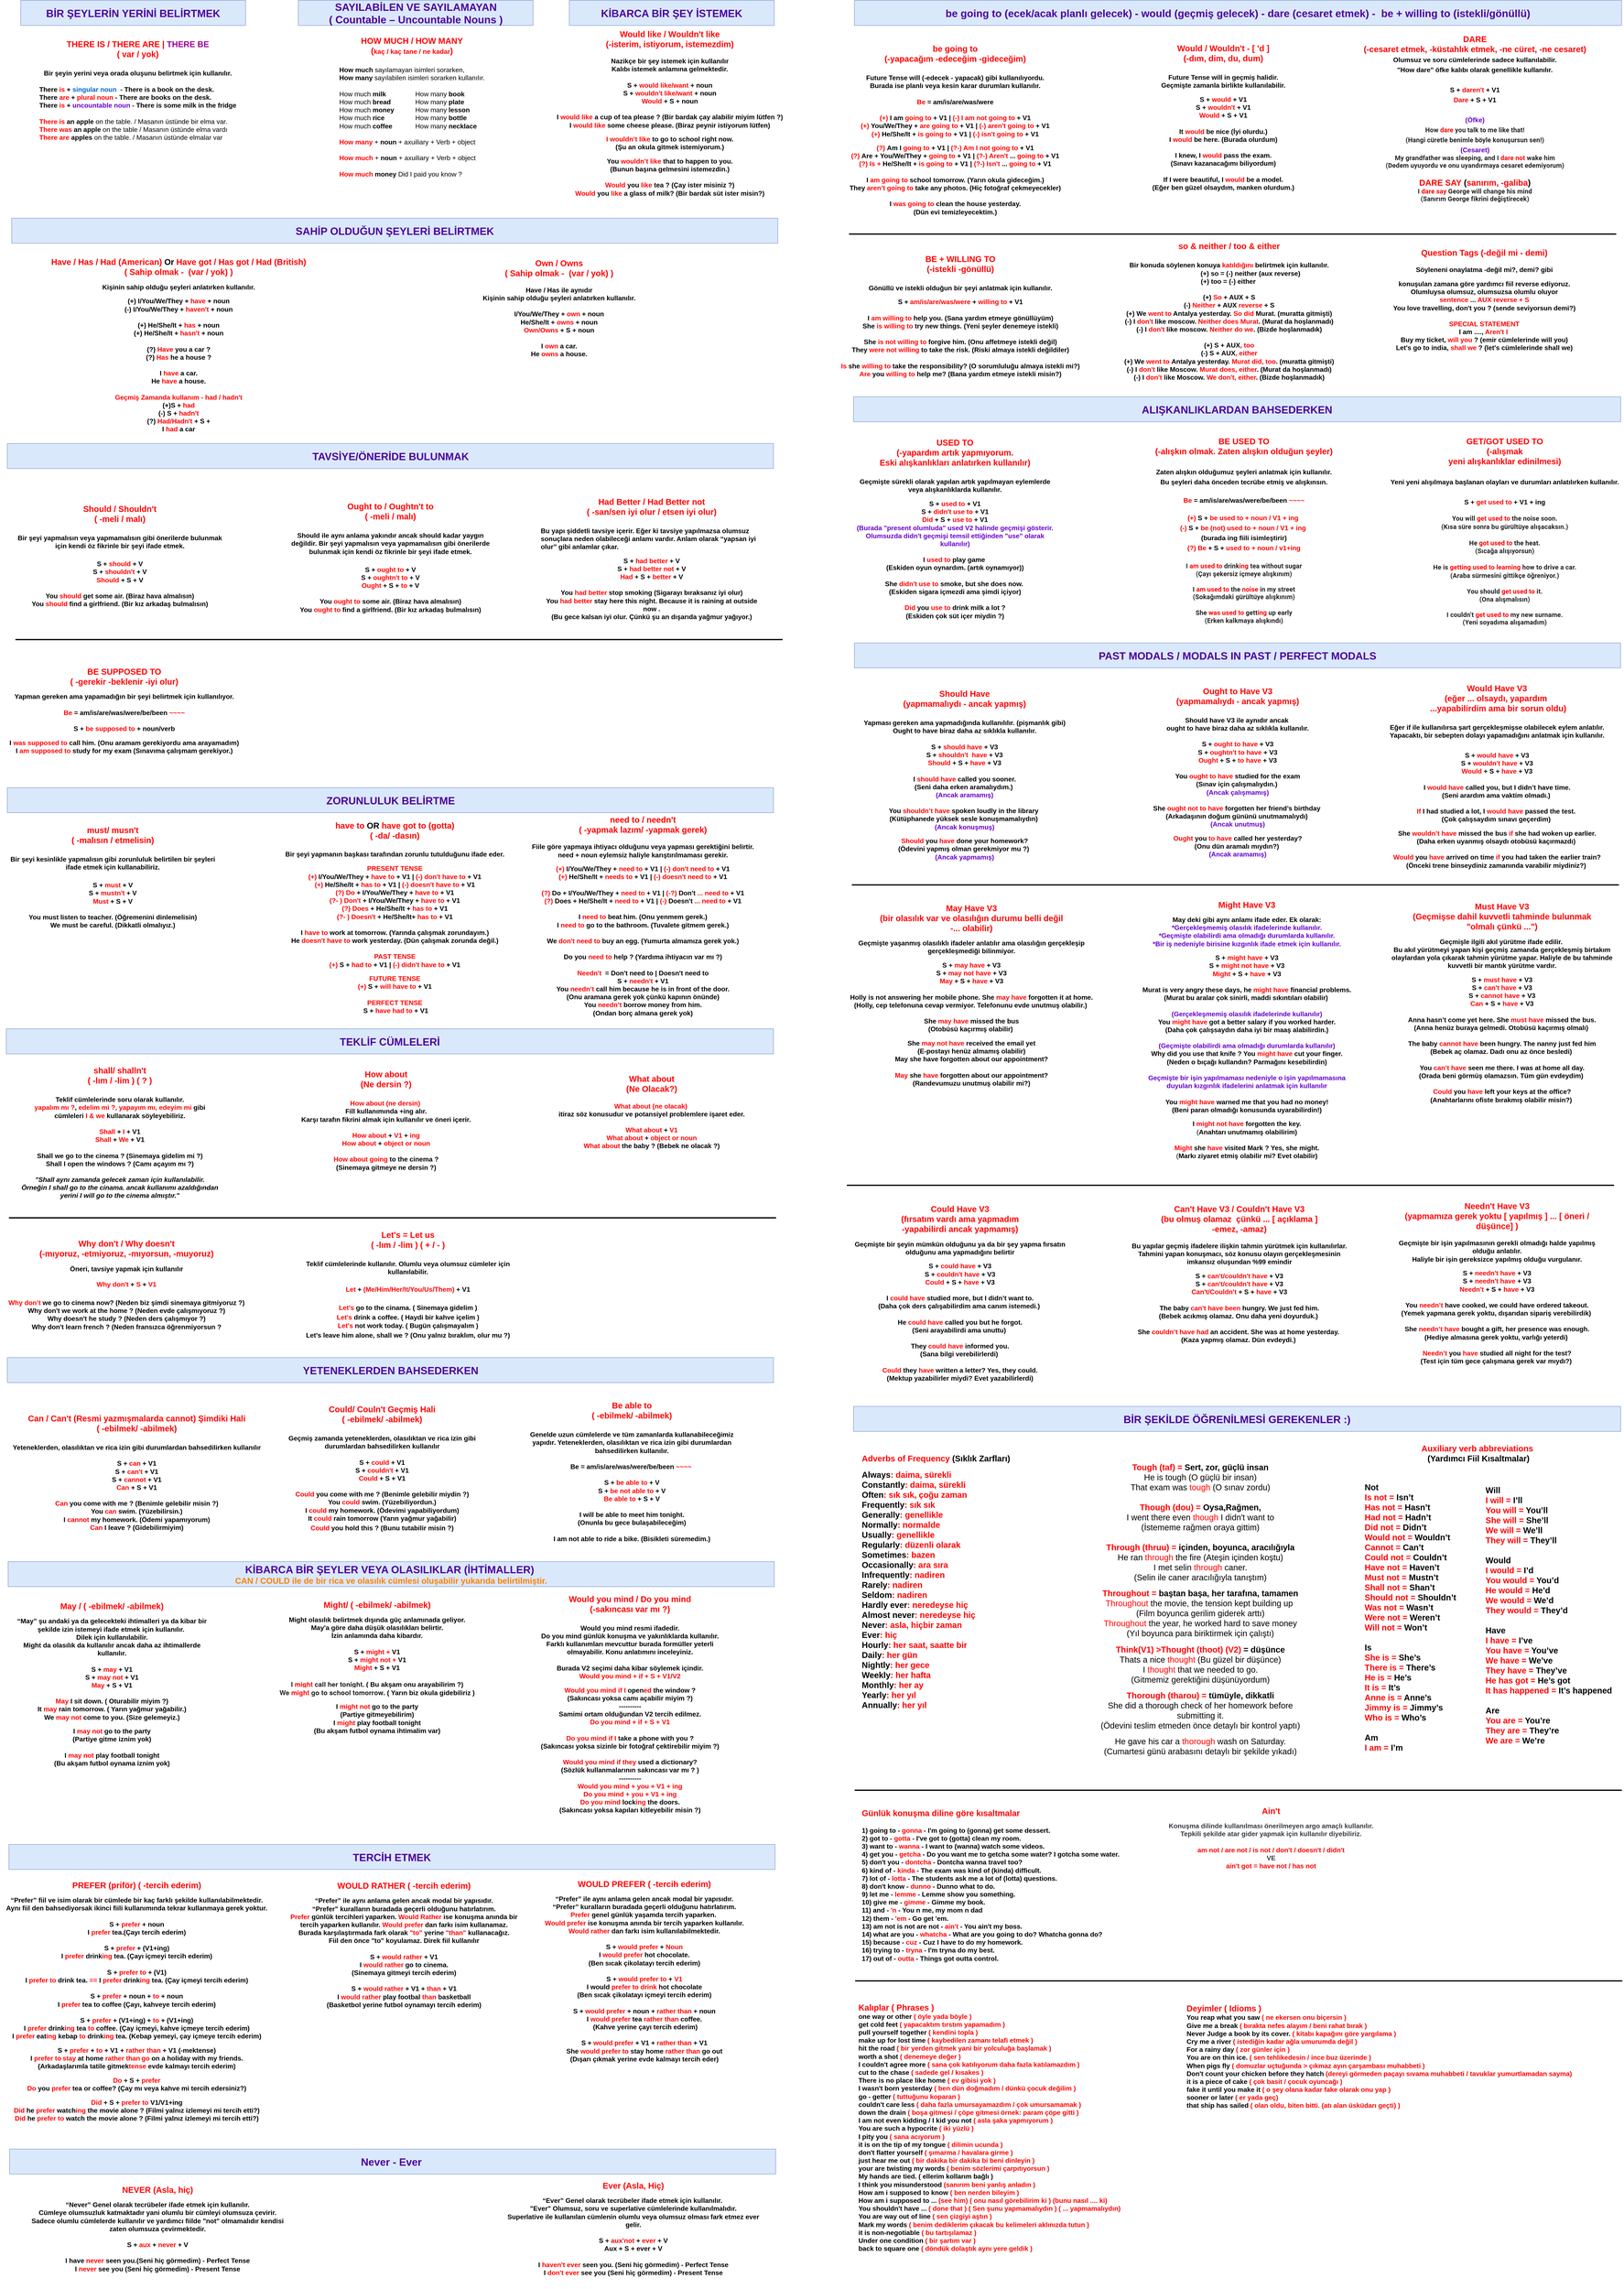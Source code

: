<mxfile version="26.0.9">
  <diagram id="s3aCPrAx4HFNat9jy78g" name="Page-1">
    <mxGraphModel dx="2041" dy="1206" grid="1" gridSize="10" guides="1" tooltips="1" connect="1" arrows="1" fold="1" page="1" pageScale="1" pageWidth="2100" pageHeight="2000" math="0" shadow="0">
      <root>
        <mxCell id="0" />
        <mxCell id="1" parent="0" />
        <mxCell id="XS6Z0mNVwyGngVTbE-Ah-17" value="&lt;font color=&quot;#ff0000&quot; style=&quot;font-size: 20px&quot;&gt;&lt;b&gt;HOW MUCH / HOW MANY &lt;br&gt;(&lt;/b&gt;&lt;/font&gt;&lt;b style=&quot;font-size: 16px ; text-align: left&quot;&gt;&lt;font color=&quot;#ff0000&quot;&gt;kaç / kaç tane / ne kadar&lt;/font&gt;&lt;/b&gt;&lt;font color=&quot;#ff0000&quot; style=&quot;font-size: 20px&quot;&gt;&lt;b&gt;)&lt;br&gt;&lt;br&gt;&lt;/b&gt;&lt;/font&gt;&lt;div style=&quot;text-align: left&quot;&gt;&lt;b style=&quot;font-size: 16px&quot;&gt;How much&amp;nbsp;&lt;/b&gt;&lt;span style=&quot;font-size: 16px&quot;&gt;sayılamayan isimleri sorarken,&lt;/span&gt;&lt;/div&gt;&lt;font style=&quot;font-size: 16px&quot;&gt;&lt;div style=&quot;text-align: left&quot;&gt;&lt;b&gt;How many&lt;/b&gt;&amp;nbsp;sayılabilen isimleri sorarken kullanılır.&lt;/div&gt;&lt;div style=&quot;text-align: left&quot;&gt;&lt;br&gt;&lt;/div&gt;&lt;div style=&quot;text-align: left&quot;&gt;&lt;div style=&quot;font-size: 12px&quot;&gt;&lt;span style=&quot;font-size: 16px&quot;&gt;How much&lt;/span&gt;&lt;b style=&quot;font-size: 16px&quot;&gt;&amp;nbsp;&lt;/b&gt;&lt;span style=&quot;font-size: 16px&quot;&gt;&lt;b&gt;milk&lt;span&gt;&#x9;&lt;span style=&quot;white-space: pre&quot;&gt;&#x9;&lt;/span&gt;&lt;span style=&quot;white-space: pre&quot;&gt;&#x9;&lt;/span&gt;&lt;span&gt;&#x9;&lt;/span&gt;&lt;span&gt;&#x9;&lt;/span&gt;&lt;span&gt;&#x9;&lt;/span&gt;&lt;span&gt;&#x9;&lt;/span&gt;&lt;/span&gt;&lt;/b&gt;&lt;/span&gt;&lt;span style=&quot;font-size: 16px&quot;&gt;How many&lt;/span&gt;&lt;span style=&quot;font-size: 16px&quot;&gt;&amp;nbsp;&lt;/span&gt;&lt;b style=&quot;font-size: 16px&quot;&gt;book&lt;/b&gt;&lt;/div&gt;&lt;div style=&quot;font-size: 12px&quot;&gt;&lt;span style=&quot;font-size: 16px&quot;&gt;How much&lt;/span&gt;&lt;b style=&quot;font-size: 16px&quot;&gt;&amp;nbsp;&lt;/b&gt;&lt;span style=&quot;font-size: 16px&quot;&gt;&lt;b&gt;bread&lt;span style=&quot;white-space: pre&quot;&gt;&#x9;&lt;/span&gt;&lt;span style=&quot;white-space: pre&quot;&gt;&#x9;&lt;/span&gt;&lt;span&gt;&#x9;&lt;/span&gt;&lt;span&gt;&#x9;&lt;/span&gt;&lt;/b&gt;&lt;span style=&quot;font-weight: bold&quot;&gt;&#x9;&lt;/span&gt;&lt;span style=&quot;font-weight: bold&quot;&gt;&#x9;&lt;/span&gt;How many &lt;b&gt;plate&lt;/b&gt;&lt;/span&gt;&lt;span style=&quot;font-size: 16px&quot;&gt;&lt;b&gt;&lt;br&gt;&lt;/b&gt;&lt;/span&gt;&lt;/div&gt;&lt;div style=&quot;font-size: 12px&quot;&gt;&lt;div&gt;&lt;span style=&quot;font-size: 16px&quot;&gt;How much&lt;/span&gt;&lt;span style=&quot;font-size: 16px&quot;&gt;&lt;b&gt;&amp;nbsp;money&lt;span&gt;&#x9;&lt;span style=&quot;white-space: pre&quot;&gt;&#x9;&lt;/span&gt;&lt;span style=&quot;white-space: pre&quot;&gt;&#x9;&lt;/span&gt;&lt;/span&gt;&lt;span&gt;&#x9;&lt;/span&gt;&lt;/b&gt;&lt;span style=&quot;font-weight: bold&quot;&gt;&#x9;&lt;/span&gt;&lt;span style=&quot;font-weight: bold&quot;&gt;&#x9;&lt;/span&gt;How many &lt;/span&gt;&lt;b style=&quot;font-size: 16px&quot;&gt;lesson&lt;/b&gt;&lt;/div&gt;&lt;div&gt;&lt;span style=&quot;font-size: 16px&quot;&gt;How much&lt;/span&gt;&lt;span style=&quot;font-size: 16px&quot;&gt;&lt;b&gt;&amp;nbsp;rice&lt;/b&gt;&lt;span style=&quot;font-weight: bold&quot;&gt;&#x9;&lt;span style=&quot;white-space: pre&quot;&gt;&#x9;&lt;/span&gt;&lt;span style=&quot;white-space: pre&quot;&gt;&#x9;&lt;/span&gt;&lt;span&gt;&#x9;&lt;/span&gt;&lt;span&gt;&#x9;&lt;/span&gt;&lt;/span&gt;&lt;span style=&quot;font-weight: bold&quot;&gt;&#x9;&lt;/span&gt;How many&lt;/span&gt;&lt;b style=&quot;font-size: 16px&quot;&gt; bottle&lt;/b&gt;&lt;b style=&quot;font-size: 16px&quot;&gt;&lt;br&gt;&lt;/b&gt;&lt;/div&gt;&lt;div&gt;&lt;span style=&quot;font-size: 16px&quot;&gt;How much&lt;/span&gt;&lt;span style=&quot;font-size: 16px&quot;&gt;&lt;b&gt;&amp;nbsp;coffee&lt;span style=&quot;white-space: pre&quot;&gt;&#x9;&lt;/span&gt;&lt;span style=&quot;white-space: pre&quot;&gt;&#x9;&lt;/span&gt;&lt;span&gt;&#x9;&lt;/span&gt;&lt;span&gt;&#x9;&lt;/span&gt;&lt;/b&gt;&lt;span style=&quot;font-weight: bold&quot;&gt;&#x9;&lt;/span&gt;&lt;span style=&quot;font-weight: bold&quot;&gt;&#x9;&lt;/span&gt;How many&lt;/span&gt;&lt;b style=&quot;font-size: 16px&quot;&gt; necklace&lt;/b&gt;&lt;/div&gt;&lt;div&gt;&lt;b style=&quot;font-size: 16px&quot;&gt;&lt;br&gt;&lt;/b&gt;&lt;/div&gt;&lt;div&gt;&lt;div&gt;&lt;font style=&quot;font-size: 16px&quot;&gt;&lt;b&gt;&lt;font color=&quot;#ff0000&quot;&gt;How many&lt;/font&gt;&lt;/b&gt;&amp;nbsp;+&amp;nbsp;&lt;b&gt;noun&amp;nbsp;&lt;/b&gt;+ axuiliary + Verb + object&lt;b&gt;&lt;br&gt;&lt;/b&gt;&lt;/font&gt;&lt;/div&gt;&lt;div&gt;&lt;font style=&quot;font-size: 16px&quot;&gt;&lt;br&gt;&lt;/font&gt;&lt;/div&gt;&lt;div&gt;&lt;font style=&quot;font-size: 16px&quot;&gt;&lt;b&gt;&lt;font color=&quot;#ff0000&quot;&gt;How much&lt;/font&gt;&lt;/b&gt;&amp;nbsp;+&amp;nbsp;&lt;b&gt;noun&amp;nbsp;&lt;/b&gt;+ axuiliary + Verb + object&lt;/font&gt;&lt;/div&gt;&lt;/div&gt;&lt;div&gt;&lt;font style=&quot;font-size: 16px&quot;&gt;&lt;br&gt;&lt;/font&gt;&lt;/div&gt;&lt;div&gt;&lt;font style=&quot;font-size: 16px&quot;&gt;&lt;b&gt;&lt;font color=&quot;#ff0000&quot;&gt;How much&lt;/font&gt;&amp;nbsp;money&lt;/b&gt;&amp;nbsp;Did I paid you know ?&lt;br&gt;&lt;/font&gt;&lt;/div&gt;&lt;/div&gt;&lt;/div&gt;&lt;/font&gt;" style="text;html=1;strokeColor=none;fillColor=none;align=center;verticalAlign=middle;whiteSpace=wrap;rounded=0;" parent="1" vertex="1">
          <mxGeometry x="855.87" y="140" width="370" height="390" as="geometry" />
        </mxCell>
        <mxCell id="XS6Z0mNVwyGngVTbE-Ah-18" value="&lt;font style=&quot;font-size: 20px&quot;&gt;&lt;b&gt;&lt;font color=&quot;#ff0000&quot;&gt;THERE IS / THERE ARE | &lt;/font&gt;&lt;font color=&quot;#990099&quot;&gt;THERE BE&lt;/font&gt;&lt;br&gt;&lt;font color=&quot;#ff0000&quot;&gt;( var / yok)&lt;/font&gt;&lt;br&gt;&lt;br&gt;&lt;/b&gt;&lt;/font&gt;&lt;b style=&quot;font-size: 16px ; text-align: left&quot;&gt;Bir şeyin yerini veya orada oluşunu belirtmek için kullanılır.&lt;br&gt;&lt;/b&gt;&lt;b style=&quot;font-size: 16px ; text-align: left&quot;&gt;&lt;span&gt;&#x9;&lt;/span&gt;&lt;/b&gt;&lt;b style=&quot;font-size: 16px ; text-align: left&quot;&gt;&lt;br&gt;&lt;/b&gt;&lt;div style=&quot;text-align: left&quot;&gt;&lt;span style=&quot;font-size: 16px&quot;&gt;&lt;b&gt;There &lt;font color=&quot;#ff0000&quot;&gt;is &lt;/font&gt;+&amp;nbsp;&lt;font color=&quot;#0066cc&quot;&gt;singular noun&lt;/font&gt;&amp;nbsp; - There is a book on the desk.&lt;/b&gt;&lt;/span&gt;&lt;/div&gt;&lt;div style=&quot;text-align: left&quot;&gt;&lt;span style=&quot;font-size: 16px&quot;&gt;&lt;b&gt;There &lt;font color=&quot;#ff0000&quot;&gt;are &lt;/font&gt;+&lt;font color=&quot;#ff0000&quot;&gt;&amp;nbsp;plural noun&lt;/font&gt;&amp;nbsp;- There are books on the desk.&lt;/b&gt;&lt;/span&gt;&lt;/div&gt;&lt;div style=&quot;text-align: left&quot;&gt;&lt;span style=&quot;font-size: 16px&quot;&gt;&lt;b&gt;There &lt;font color=&quot;#ff0000&quot;&gt;is &lt;/font&gt;+&amp;nbsp;&lt;font color=&quot;#6600cc&quot;&gt;uncountable noun&amp;nbsp;&lt;/font&gt;- There is some milk in the fridge&lt;/b&gt;&lt;/span&gt;&lt;/div&gt;&lt;div style=&quot;text-align: left&quot;&gt;&lt;span style=&quot;font-size: 16px&quot;&gt;&lt;b&gt;&lt;br&gt;&lt;/b&gt;&lt;/span&gt;&lt;/div&gt;&lt;div style=&quot;text-align: left&quot;&gt;&lt;b style=&quot;font-size: 16px&quot;&gt;&lt;font color=&quot;#ff0000&quot;&gt;There is&lt;/font&gt;&lt;/b&gt;&lt;span style=&quot;font-size: 16px&quot;&gt;&lt;font color=&quot;#ff0000&quot;&gt;&amp;nbsp;&lt;/font&gt;&lt;/span&gt;&lt;font style=&quot;font-size: 16px&quot;&gt;&lt;b&gt;an apple&lt;/b&gt;&lt;/font&gt;&lt;span style=&quot;font-size: 16px&quot;&gt;&amp;nbsp;on the table. / Masanın üstünde bir elma var.&lt;/span&gt;&lt;span style=&quot;font-size: 16px&quot;&gt;&lt;b&gt;&lt;br&gt;&lt;/b&gt;&lt;/span&gt;&lt;/div&gt;&lt;div style=&quot;text-align: left&quot;&gt;&lt;span style=&quot;font-size: 16px&quot;&gt;&lt;font color=&quot;#ff0000&quot;&gt;&lt;b&gt;There was&lt;/b&gt;&lt;/font&gt; &lt;b&gt;an apple &lt;/b&gt;on the table / Masanın üstünde elma vardı&lt;/span&gt;&lt;/div&gt;&lt;div style=&quot;text-align: left&quot;&gt;&lt;b style=&quot;font-size: 16px&quot;&gt;&lt;font color=&quot;#ff0000&quot;&gt;There are&amp;nbsp;&lt;/font&gt;apples&amp;nbsp;&lt;/b&gt;&lt;span style=&quot;font-size: 16px&quot;&gt;on the table. / Masanın üstünde elmalar var&lt;/span&gt;&lt;/div&gt;&lt;div style=&quot;text-align: left&quot;&gt;&lt;span style=&quot;font-size: 16px&quot;&gt;&lt;br&gt;&lt;/span&gt;&lt;/div&gt;&lt;div style=&quot;text-align: left&quot;&gt;&lt;br&gt;&lt;/div&gt;" style="text;html=1;strokeColor=none;fillColor=none;align=center;verticalAlign=middle;whiteSpace=wrap;rounded=0;" parent="1" vertex="1">
          <mxGeometry x="135.62" y="172" width="495" height="280" as="geometry" />
        </mxCell>
        <mxCell id="XS6Z0mNVwyGngVTbE-Ah-24" value="&lt;font&gt;&lt;font color=&quot;#ff0000&quot; style=&quot;font-size: 20px ; font-weight: bold&quot;&gt;Have / Has / Had (American) &lt;/font&gt;&lt;b style=&quot;font-size: 20px&quot;&gt;Or &lt;/b&gt;&lt;b style=&quot;color: rgb(255 , 0 , 0) ; font-size: 20px&quot;&gt;Have got / Has got / Had (&lt;/b&gt;&lt;span style=&quot;color: rgb(255 , 0 , 0) ; font-size: 20px&quot;&gt;&lt;b&gt;British&lt;/b&gt;&lt;/span&gt;&lt;b style=&quot;font-size: 20px ; color: rgb(255 , 0 , 0)&quot;&gt;)&lt;/b&gt;&lt;br&gt;&lt;b style=&quot;font-size: 20px ; color: rgb(255 , 0 , 0)&quot;&gt;( Sahip olmak -&amp;nbsp; (var / yok) )&lt;/b&gt;&lt;br&gt;&lt;br&gt;&lt;font style=&quot;font-size: 16px&quot;&gt;&lt;b&gt;Kişinin sahip olduğu şeyleri anlatırken kullanılır.&lt;/b&gt;&lt;/font&gt;&lt;br&gt;&lt;br&gt;&lt;div&gt;&lt;b&gt;&lt;font style=&quot;font-size: 16px&quot;&gt;(+) I/You/We/They + &lt;font color=&quot;#ff0000&quot;&gt;have &lt;/font&gt;+ noun&lt;/font&gt;&lt;/b&gt;&lt;/div&gt;&lt;div&gt;&lt;b&gt;&lt;font style=&quot;font-size: 16px&quot;&gt;(-) I/You/We/They + &lt;font color=&quot;#ff0000&quot;&gt;haven&#39;t &lt;/font&gt;+ noun&lt;/font&gt;&lt;/b&gt;&lt;b&gt;&lt;font style=&quot;font-size: 16px&quot;&gt;&lt;br&gt;&lt;/font&gt;&lt;/b&gt;&lt;/div&gt;&lt;div&gt;&lt;b&gt;&lt;font style=&quot;font-size: 16px&quot;&gt;&lt;br&gt;&lt;/font&gt;&lt;/b&gt;&lt;/div&gt;&lt;div&gt;&lt;b&gt;&lt;font style=&quot;font-size: 16px&quot;&gt;(+) He/She/It + &lt;font color=&quot;#ff0000&quot;&gt;has &lt;/font&gt;+ noun&lt;/font&gt;&lt;/b&gt;&lt;b&gt;&lt;font style=&quot;font-size: 16px&quot;&gt;&lt;br&gt;&lt;/font&gt;&lt;/b&gt;&lt;/div&gt;&lt;div&gt;&lt;b&gt;&lt;font style=&quot;font-size: 16px&quot;&gt;(+) He/She/It + &lt;font color=&quot;#ff0000&quot;&gt;hasn&#39;t &lt;/font&gt;+ noun&lt;/font&gt;&lt;/b&gt;&lt;b&gt;&lt;font style=&quot;font-size: 16px&quot;&gt;&lt;br&gt;&lt;/font&gt;&lt;/b&gt;&lt;/div&gt;&lt;div&gt;&lt;b&gt;&lt;font style=&quot;font-size: 16px&quot;&gt;&lt;br&gt;&lt;/font&gt;&lt;/b&gt;&lt;/div&gt;&lt;div&gt;&lt;b&gt;&lt;font style=&quot;font-size: 16px&quot;&gt;(?) &lt;font color=&quot;#ff0000&quot;&gt;Have &lt;/font&gt;you a car ?&lt;/font&gt;&lt;/b&gt;&lt;/div&gt;&lt;div&gt;&lt;b&gt;&lt;font style=&quot;font-size: 16px&quot;&gt;(?) &lt;font color=&quot;#ff0000&quot;&gt;Has &lt;/font&gt;he a house ?&lt;/font&gt;&lt;/b&gt;&lt;b&gt;&lt;font style=&quot;font-size: 16px&quot;&gt;&lt;br&gt;&lt;/font&gt;&lt;/b&gt;&lt;/div&gt;&lt;div&gt;&lt;b&gt;&lt;font style=&quot;font-size: 16px&quot;&gt;&lt;br&gt;&lt;/font&gt;&lt;/b&gt;&lt;/div&gt;&lt;div&gt;&lt;b&gt;&lt;font style=&quot;font-size: 16px&quot;&gt;I &lt;font color=&quot;#ff0000&quot;&gt;have &lt;/font&gt;a car.&lt;/font&gt;&lt;/b&gt;&lt;/div&gt;&lt;div&gt;&lt;span style=&quot;font-size: 16px&quot;&gt;&lt;b&gt;He &lt;font color=&quot;#ff0000&quot;&gt;have &lt;/font&gt;a house.&lt;/b&gt;&lt;/span&gt;&lt;/div&gt;&lt;div&gt;&lt;span style=&quot;font-size: 16px&quot;&gt;&lt;b&gt;&lt;br&gt;&lt;/b&gt;&lt;/span&gt;&lt;/div&gt;&lt;div&gt;&lt;span style=&quot;font-size: 16px&quot;&gt;&lt;b&gt;&lt;font color=&quot;#ff0000&quot;&gt;Geçmiş Zamanda kullanım - had / hadn&#39;t&lt;/font&gt;&lt;/b&gt;&lt;/span&gt;&lt;/div&gt;&lt;div&gt;&lt;div&gt;&lt;b&gt;&lt;font style=&quot;font-size: 16px&quot;&gt;(+)S + &lt;font color=&quot;#ff0000&quot;&gt;had&lt;/font&gt;&lt;/font&gt;&lt;/b&gt;&lt;/div&gt;&lt;/div&gt;&lt;div&gt;&lt;b&gt;&lt;font style=&quot;font-size: 16px&quot;&gt;(-) S +&amp;nbsp;&lt;font color=&quot;#ff0000&quot;&gt;hadn&#39;t&lt;/font&gt;&lt;/font&gt;&lt;/b&gt;&lt;b&gt;&lt;font style=&quot;font-size: 16px&quot;&gt;&lt;font color=&quot;#ff0000&quot;&gt;&lt;br&gt;&lt;/font&gt;&lt;/font&gt;&lt;/b&gt;&lt;/div&gt;&lt;div&gt;&lt;b&gt;&lt;font style=&quot;font-size: 16px&quot;&gt;(?) &lt;font color=&quot;#ff0000&quot;&gt;Had/Hadn&#39;t&lt;/font&gt; + S +&lt;/font&gt;&lt;/b&gt;&lt;b&gt;&lt;font style=&quot;font-size: 16px&quot;&gt;&lt;font color=&quot;#ff0000&quot;&gt;&lt;br&gt;&lt;/font&gt;&lt;/font&gt;&lt;/b&gt;&lt;/div&gt;&lt;div&gt;&lt;span style=&quot;font-size: 16px&quot;&gt;&lt;b&gt;I &lt;font color=&quot;#ff0000&quot;&gt;had &lt;/font&gt;a car&lt;/b&gt;&lt;/span&gt;&lt;/div&gt;&lt;/font&gt;" style="text;html=1;strokeColor=none;fillColor=none;align=center;verticalAlign=middle;whiteSpace=wrap;rounded=0;" parent="1" vertex="1">
          <mxGeometry x="143.09" y="682" width="676.88" height="447.5" as="geometry" />
        </mxCell>
        <mxCell id="jlohiTjiV0yaeOC_12IY-2" value="&lt;font style=&quot;font-size: 16px&quot;&gt;&lt;span style=&quot;font-size: 20px&quot;&gt;&lt;font color=&quot;#ff0000&quot;&gt;&lt;b&gt;Own / Owns&lt;br&gt;&lt;/b&gt;&lt;/font&gt;&lt;/span&gt;&lt;b style=&quot;font-size: 20px ; color: rgb(255 , 0 , 0)&quot;&gt;( Sahip olmak -&amp;nbsp; (var / yok) )&lt;/b&gt;&lt;span&gt;&lt;br&gt;&lt;br&gt;&lt;b&gt;Have / Has ile aynıdır&lt;br&gt;Kişinin sahip olduğu şeyleri anlatırken kullanılır.&lt;/b&gt;&lt;br&gt;&lt;br&gt;&lt;/span&gt;&lt;div&gt;&lt;b&gt;&lt;font style=&quot;font-size: 16px&quot;&gt;I/You/We/They + &lt;font color=&quot;#ff0000&quot;&gt;own &lt;/font&gt;+ noun&lt;/font&gt;&lt;/b&gt;&lt;/div&gt;&lt;div&gt;&lt;b&gt;&lt;font style=&quot;font-size: 16px&quot;&gt;He/She/It + &lt;font color=&quot;#ff0000&quot;&gt;owns &lt;/font&gt;+ noun&lt;/font&gt;&lt;/b&gt;&lt;b&gt;&lt;font style=&quot;font-size: 16px&quot;&gt;&lt;br&gt;&lt;/font&gt;&lt;/b&gt;&lt;/div&gt;&lt;div&gt;&lt;b&gt;&lt;font style=&quot;font-size: 16px&quot;&gt;&lt;font color=&quot;#ff0000&quot;&gt;Own/Owns&amp;nbsp;&lt;/font&gt;+ S + noun&lt;/font&gt;&lt;/b&gt;&lt;/div&gt;&lt;div&gt;&lt;b&gt;&lt;font style=&quot;font-size: 16px&quot;&gt;&lt;br&gt;&lt;/font&gt;&lt;/b&gt;&lt;/div&gt;&lt;div&gt;&lt;b&gt;&lt;font style=&quot;font-size: 16px&quot;&gt;I &lt;font color=&quot;#ff0000&quot;&gt;own &lt;/font&gt;a car.&lt;/font&gt;&lt;/b&gt;&lt;/div&gt;&lt;div&gt;&lt;span style=&quot;font-size: 16px&quot;&gt;&lt;b&gt;He &lt;font color=&quot;#ff0000&quot;&gt;owns &lt;/font&gt;a house.&lt;/b&gt;&lt;/span&gt;&lt;/div&gt;&lt;/font&gt;" style="text;html=1;strokeColor=none;fillColor=none;align=center;verticalAlign=middle;whiteSpace=wrap;rounded=0;" parent="1" vertex="1">
          <mxGeometry x="1154.35" y="672" width="480" height="290" as="geometry" />
        </mxCell>
        <mxCell id="1XOZFrGT2dPkH37pyBkM-1" value="&lt;font color=&quot;#ff0000&quot; style=&quot;font-size: 20px&quot;&gt;&lt;b&gt;Should / Shouldn&#39;t&lt;br&gt;( -meli / malı)&lt;br&gt;&lt;br&gt;&lt;/b&gt;&lt;/font&gt;&lt;b style=&quot;font-size: 16px ; text-align: left&quot;&gt;Bir şeyi yapmalısın veya yapmamalısın gibi önerilerde bulunmak için kendi öz fikrinle bir şeyi ifade etmek.&lt;br&gt;&lt;/b&gt;&lt;font color=&quot;#ff0000&quot; style=&quot;font-size: 20px&quot;&gt;&lt;b&gt;&lt;br&gt;&lt;/b&gt;&lt;/font&gt;&lt;div&gt;&lt;span style=&quot;font-size: 16px&quot;&gt;&lt;b&gt;S +&amp;nbsp;&lt;font color=&quot;#ff0000&quot;&gt;should&amp;nbsp;&lt;/font&gt;+ V&lt;/b&gt;&lt;/span&gt;&lt;/div&gt;&lt;div&gt;&lt;b style=&quot;font-size: 16px&quot;&gt;S +&amp;nbsp;&lt;font color=&quot;#ff0000&quot;&gt;shouldn&#39;t&amp;nbsp;&lt;/font&gt;+ V&lt;/b&gt;&lt;/div&gt;&lt;div&gt;&lt;b style=&quot;font-size: 16px&quot;&gt;&lt;font color=&quot;#ff0000&quot;&gt;Should &lt;/font&gt;+ S + V&lt;/b&gt;&lt;/div&gt;&lt;div&gt;&lt;b style=&quot;font-size: 16px&quot;&gt;&lt;br&gt;&lt;/b&gt;&lt;/div&gt;&lt;div&gt;&lt;span style=&quot;font-size: 16px&quot;&gt;&lt;b&gt;You &lt;font color=&quot;#ff0000&quot;&gt;should &lt;/font&gt;get some air. (Biraz hava almalısın)&lt;/b&gt;&lt;/span&gt;&lt;br&gt;&lt;/div&gt;&lt;div&gt;&lt;span style=&quot;font-size: 16px&quot;&gt;&lt;b&gt;You &lt;font color=&quot;#ff0000&quot;&gt;should &lt;/font&gt;find a girlfriend. (Bir kız arkadaş bulmalısın)&lt;/b&gt;&lt;/span&gt;&lt;/div&gt;" style="text;html=1;strokeColor=none;fillColor=none;align=center;verticalAlign=middle;whiteSpace=wrap;rounded=0;" parent="1" vertex="1">
          <mxGeometry x="92.5" y="1276" width="495" height="270" as="geometry" />
        </mxCell>
        <mxCell id="atZwp6Sqx4VDOTzBRYav-2" value="&lt;font color=&quot;#ff0000&quot; style=&quot;font-size: 20px&quot;&gt;&lt;b&gt;must/ musn&#39;t&lt;br&gt;( -malısın / etmelisin)&lt;br&gt;&lt;br&gt;&lt;/b&gt;&lt;/font&gt;&lt;span style=&quot;text-align: left&quot;&gt;&lt;b style=&quot;font-size: 16px&quot;&gt;Bir şeyi kesinlikle yapmalısın gibi zorunluluk belirtilen bir şeyleri ifade etmek için kullanabiliriz.&lt;/b&gt;&lt;/span&gt;&lt;b style=&quot;font-size: 16px ; text-align: left&quot;&gt;&lt;br&gt;&lt;/b&gt;&lt;font color=&quot;#ff0000&quot; style=&quot;font-size: 20px&quot;&gt;&lt;b&gt;&lt;br&gt;&lt;/b&gt;&lt;/font&gt;&lt;div&gt;&lt;span style=&quot;font-size: 16px&quot;&gt;&lt;b&gt;S +&amp;nbsp;&lt;font color=&quot;#ff0000&quot;&gt;must&amp;nbsp;&lt;/font&gt;+ V&lt;/b&gt;&lt;/span&gt;&lt;/div&gt;&lt;div&gt;&lt;b style=&quot;font-size: 16px&quot;&gt;S +&amp;nbsp;&lt;font color=&quot;#ff0000&quot;&gt;mustn&#39;t&amp;nbsp;&lt;/font&gt;+ V&lt;/b&gt;&lt;/div&gt;&lt;div&gt;&lt;b style=&quot;font-size: 16px&quot;&gt;&lt;font color=&quot;#ff0000&quot;&gt;Must &lt;/font&gt;+ S + V&lt;/b&gt;&lt;/div&gt;&lt;div&gt;&lt;b style=&quot;font-size: 16px&quot;&gt;&lt;br&gt;&lt;/b&gt;&lt;/div&gt;&lt;div&gt;&lt;span style=&quot;font-size: 16px&quot;&gt;&lt;b&gt;You must listen to teacher. (Öğremenini dinlemelisin)&lt;/b&gt;&lt;/span&gt;&lt;br&gt;&lt;/div&gt;&lt;div&gt;&lt;span style=&quot;font-size: 16px&quot;&gt;&lt;b&gt;We must be careful. (Dikkatli olmalıyız.)&lt;/b&gt;&lt;/span&gt;&lt;/div&gt;" style="text;html=1;strokeColor=none;fillColor=none;align=center;verticalAlign=middle;whiteSpace=wrap;rounded=0;" parent="1" vertex="1">
          <mxGeometry x="75.85" y="2046" width="495" height="270" as="geometry" />
        </mxCell>
        <mxCell id="atZwp6Sqx4VDOTzBRYav-6" value="&lt;font color=&quot;#ff0000&quot; style=&quot;font-size: 20px&quot;&gt;&lt;b&gt;shall/ shalln&#39;t&lt;br&gt;&lt;/b&gt;&lt;/font&gt;&lt;font color=&quot;#ff0000&quot; style=&quot;font-size: 20px&quot;&gt;&lt;b&gt;( -lım / -lim ) ( ? )&lt;br&gt;&lt;br&gt;&lt;/b&gt;&lt;/font&gt;&lt;b style=&quot;font-size: 16px ; text-align: left&quot;&gt;Teklif cümlelerinde soru olarak kullanılır.&lt;br&gt;&lt;font color=&quot;#ff0000&quot;&gt;yapalım mı ?&lt;/font&gt;, &lt;font color=&quot;#ff0000&quot;&gt;edelim mi ?,&lt;/font&gt; &lt;font color=&quot;#ff0000&quot;&gt;yapayım mı,&lt;/font&gt; &lt;font color=&quot;#ff0000&quot;&gt;edeyim mi&lt;/font&gt; gibi cümleleri&amp;nbsp;&lt;font color=&quot;#ff0000&quot;&gt;I &amp;amp; we&amp;nbsp;&lt;/font&gt;&lt;/b&gt;&lt;b style=&quot;font-size: 16px ; text-align: left&quot;&gt;kullanarak söyleyebiliriz.&lt;br&gt;&lt;/b&gt;&lt;b style=&quot;font-size: 16px ; text-align: left&quot;&gt;&lt;font color=&quot;#ff0000&quot;&gt;&lt;br&gt;Shall &lt;/font&gt;+&lt;font color=&quot;#ff0000&quot;&gt; I &lt;/font&gt;+ V1&lt;br&gt;&lt;/b&gt;&lt;b style=&quot;font-size: 16px ; text-align: left&quot;&gt;&lt;font color=&quot;#ff0000&quot;&gt;Shall &lt;/font&gt;+ &lt;font color=&quot;#ff0000&quot;&gt;We &lt;/font&gt;+ V1&lt;br&gt;&lt;/b&gt;&lt;b style=&quot;font-size: 16px ; text-align: left&quot;&gt;&lt;br&gt;Shall we go to the cinema ? (Sinemaya gidelim mi ?)&lt;br&gt;Shall I open the windows ? (Camı açayım mı ?)&lt;/b&gt;&lt;b style=&quot;font-size: 16px ; text-align: left&quot;&gt;&lt;br&gt;&lt;br&gt;&lt;i&gt;&quot;Shall aynı zamanda gelecek zaman için kullanılabilir. &lt;br&gt;Örneğin I shall go to the cinama. ancak kullanımı azaldığından yerini I will go to the cinema almıştır.&quot;&lt;/i&gt;&lt;br&gt;&lt;/b&gt;&lt;b style=&quot;font-size: 16px ; text-align: left&quot;&gt;&lt;br&gt;&lt;/b&gt;&lt;font color=&quot;#ff0000&quot; style=&quot;font-size: 20px&quot;&gt;&lt;b&gt;&lt;br&gt;&lt;/b&gt;&lt;/font&gt;" style="text;html=1;strokeColor=none;fillColor=none;align=center;verticalAlign=middle;whiteSpace=wrap;rounded=0;" parent="1" vertex="1">
          <mxGeometry x="92.5" y="2630" width="495" height="370" as="geometry" />
        </mxCell>
        <mxCell id="atZwp6Sqx4VDOTzBRYav-7" value="&lt;font&gt;&lt;b&gt;&lt;font color=&quot;#4c0099&quot; style=&quot;font-size: 25px&quot;&gt;TEKLİF CÜMLELERİ&lt;/font&gt;&lt;br&gt;&lt;/b&gt;&lt;/font&gt;" style="text;html=1;strokeColor=#6c8ebf;fillColor=#dae8fc;align=center;verticalAlign=middle;whiteSpace=wrap;rounded=0;" parent="1" vertex="1">
          <mxGeometry x="68.12" y="2545" width="1840" height="60" as="geometry" />
        </mxCell>
        <mxCell id="atZwp6Sqx4VDOTzBRYav-8" value="&lt;font color=&quot;#ff0000&quot; style=&quot;font-size: 20px&quot;&gt;&lt;b&gt;Let&#39;s = Let us&lt;br&gt;&lt;/b&gt;&lt;/font&gt;&lt;font color=&quot;#ff0000&quot; style=&quot;font-size: 20px&quot;&gt;&lt;b&gt;( -lım / -lim ) ( + / - )&lt;br&gt;&lt;br&gt;&lt;/b&gt;&lt;/font&gt;&lt;b style=&quot;font-size: 16px ; text-align: left&quot;&gt;Teklif cümlelerinde kullanılır. Olumlu veya olumsuz cümleler için kullanılabilir.&lt;br&gt;&lt;br&gt;&lt;/b&gt;&lt;b style=&quot;font-size: 16px ; text-align: left&quot;&gt;&lt;font color=&quot;#ff0000&quot;&gt;Let &lt;/font&gt;+&lt;font color=&quot;#ff0000&quot;&gt; (Me/Him/Her/It/You/Us/Them)&lt;/font&gt;&amp;nbsp;+ V1&lt;/b&gt;&lt;font color=&quot;#ff0000&quot; style=&quot;font-size: 20px&quot;&gt;&lt;b&gt;&lt;br&gt;&lt;br&gt;&lt;/b&gt;&lt;/font&gt;&lt;b style=&quot;font-size: 16px ; text-align: left&quot;&gt;&lt;font color=&quot;#ff0000&quot;&gt;Let&#39;s&lt;/font&gt; go to the cinama. ( Sinemaya gidelim )&lt;br&gt;&lt;/b&gt;&lt;b style=&quot;font-size: 16px ; text-align: left&quot;&gt;&lt;font color=&quot;#ff0000&quot;&gt;Let&#39;s&lt;/font&gt; drink a coffee. ( Haydi bir kahve içelim )&lt;/b&gt;&lt;font color=&quot;#ff0000&quot; style=&quot;font-size: 20px&quot;&gt;&lt;b&gt;&lt;br&gt;&lt;/b&gt;&lt;/font&gt;&lt;b style=&quot;font-size: 16px ; text-align: left&quot;&gt;&lt;font color=&quot;#ff0000&quot;&gt;Let&#39;s&lt;/font&gt; not work today. ( Bugün çalışmayalım )&lt;br&gt;Let&#39;s leave him alone, shall we ? (Onu yalnız bıraklım, olur mu ?)&lt;/b&gt;&lt;font color=&quot;#ff0000&quot; style=&quot;font-size: 20px&quot;&gt;&lt;b&gt;&lt;br&gt;&lt;/b&gt;&lt;/font&gt;" style="text;html=1;strokeColor=none;fillColor=none;align=center;verticalAlign=middle;whiteSpace=wrap;rounded=0;" parent="1" vertex="1">
          <mxGeometry x="765.17" y="3013" width="532.5" height="290" as="geometry" />
        </mxCell>
        <mxCell id="atZwp6Sqx4VDOTzBRYav-13" value="&lt;font&gt;&lt;b&gt;&lt;font color=&quot;#4c0099&quot;&gt;&lt;span style=&quot;font-size: 25px&quot;&gt;ZORUNLULUK BELİRTME&lt;/span&gt;&lt;/font&gt;&lt;br&gt;&lt;/b&gt;&lt;/font&gt;" style="text;html=1;strokeColor=#6c8ebf;fillColor=#dae8fc;align=center;verticalAlign=middle;whiteSpace=wrap;rounded=0;" parent="1" vertex="1">
          <mxGeometry x="70.62" y="1967" width="1837.5" height="60" as="geometry" />
        </mxCell>
        <mxCell id="atZwp6Sqx4VDOTzBRYav-14" value="&lt;font&gt;&lt;b&gt;&lt;font color=&quot;#4c0099&quot;&gt;&lt;span style=&quot;font-size: 25px&quot;&gt;SAHİP OLDUĞUN ŞEYLERİ BELİRTMEK&lt;/span&gt;&lt;/font&gt;&lt;br&gt;&lt;/b&gt;&lt;/font&gt;" style="text;html=1;strokeColor=#6c8ebf;fillColor=#dae8fc;align=center;verticalAlign=middle;whiteSpace=wrap;rounded=0;" parent="1" vertex="1">
          <mxGeometry x="81" y="602" width="1837.5" height="60" as="geometry" />
        </mxCell>
        <mxCell id="atZwp6Sqx4VDOTzBRYav-17" value="&lt;font color=&quot;#ff0000&quot; style=&quot;font-size: 20px&quot;&gt;&lt;b&gt;How about&lt;/b&gt;&lt;/font&gt;&lt;font color=&quot;#ff0000&quot; style=&quot;font-size: 20px&quot;&gt;&lt;b&gt;&lt;br&gt;(Ne dersin ?)&lt;br&gt;&lt;/b&gt;&lt;/font&gt;&lt;font color=&quot;#ff0000&quot; style=&quot;font-size: 20px&quot;&gt;&lt;b&gt;&lt;br&gt;&lt;/b&gt;&lt;/font&gt;&lt;b style=&quot;font-size: 16px ; text-align: left&quot;&gt;&lt;font color=&quot;#ff0000&quot;&gt;How about (ne dersin)&amp;nbsp;&lt;br&gt;&lt;/font&gt;Fill kullanımında +ing alır.&lt;br&gt;Karşı tarafın fikrini almak için kullanılır ve öneri içerir.&lt;br&gt;&lt;br&gt;&lt;/b&gt;&lt;b style=&quot;border-color: var(--border-color); font-size: 16px;&quot;&gt;&lt;font style=&quot;border-color: var(--border-color);&quot; color=&quot;#ff0000&quot;&gt;How about&lt;/font&gt;&amp;nbsp;+&amp;nbsp;&lt;font style=&quot;border-color: var(--border-color);&quot; color=&quot;#ff0000&quot;&gt;V1&amp;nbsp;&lt;/font&gt;+&amp;nbsp;&lt;font style=&quot;border-color: var(--border-color);&quot; color=&quot;#ff0000&quot;&gt;ing&lt;/font&gt;&lt;br style=&quot;border-color: var(--border-color);&quot;&gt;&lt;/b&gt;&lt;b style=&quot;border-color: var(--border-color); font-size: 16px;&quot;&gt;&lt;font style=&quot;border-color: var(--border-color);&quot; color=&quot;#ff0000&quot;&gt;How about&lt;/font&gt;&amp;nbsp;+&amp;nbsp;&lt;font style=&quot;border-color: var(--border-color);&quot; color=&quot;#ff0000&quot;&gt;object or noun&lt;br&gt;&lt;/font&gt;&lt;/b&gt;&lt;b style=&quot;font-size: 16px ; text-align: left&quot;&gt;&lt;br&gt;&lt;/b&gt;&lt;b style=&quot;border-color: var(--border-color); font-size: 16px;&quot;&gt;&lt;font style=&quot;border-color: var(--border-color);&quot; color=&quot;#ff0000&quot;&gt;How about going&lt;/font&gt;&amp;nbsp;to the cinema ? &lt;br&gt;(Sinemaya gitmeye ne dersin ?)&lt;/b&gt;&lt;font style=&quot;font-size: 16px&quot;&gt;&lt;b style=&quot;border-color: var(--border-color);&quot;&gt;&lt;br style=&quot;border-color: var(--border-color);&quot;&gt;&lt;/b&gt;&lt;/font&gt;" style="text;html=1;strokeColor=none;fillColor=none;align=center;verticalAlign=middle;whiteSpace=wrap;rounded=0;" parent="1" vertex="1">
          <mxGeometry x="741.87" y="2639" width="474.38" height="250" as="geometry" />
        </mxCell>
        <mxCell id="atZwp6Sqx4VDOTzBRYav-20" value="&lt;font color=&quot;#ff0000&quot; style=&quot;font-size: 20px&quot;&gt;&lt;b&gt;Why don&#39;t / Why doesn&#39;t&lt;/b&gt;&lt;/font&gt;&lt;font color=&quot;#ff0000&quot; style=&quot;font-size: 20px&quot;&gt;&lt;b&gt;&lt;br&gt;(-mıyoruz, -etmiyoruz, -mıyorsun, -muyoruz)&lt;br&gt;&lt;/b&gt;&lt;/font&gt;&lt;font&gt;&lt;b&gt;&lt;br&gt;&lt;font style=&quot;font-size: 16px&quot;&gt;Öneri, tavsiye yapmak için kullanılır&lt;/font&gt;&lt;br&gt;&lt;br&gt;&lt;/b&gt;&lt;/font&gt;&lt;b&gt;&lt;font style=&quot;font-size: 16px&quot;&gt;&lt;font color=&quot;#ff0000&quot;&gt;Why don&#39;t &lt;/font&gt;+ &lt;font color=&quot;#ff0000&quot;&gt;S &lt;/font&gt;+&lt;font color=&quot;#ff0000&quot;&gt; V1&lt;/font&gt;&lt;/font&gt;&lt;/b&gt;&lt;font color=&quot;#ff0000&quot; style=&quot;font-size: 20px&quot;&gt;&lt;b&gt;&lt;br&gt;&lt;br&gt;&lt;/b&gt;&lt;/font&gt;&lt;font&gt;&lt;div style=&quot;text-align: left&quot;&gt;&lt;span style=&quot;font-size: 16px&quot;&gt;&lt;b&gt;&lt;font color=&quot;#ff0000&quot;&gt;Why don’t&lt;/font&gt; we go to cinema now? (&lt;/b&gt;&lt;/span&gt;&lt;b style=&quot;font-size: 16px&quot;&gt;Neden biz şimdi sinemaya gitmiyoruz ?)&lt;/b&gt;&lt;/div&gt;&lt;/font&gt;&lt;font&gt;&lt;b style=&quot;font-size: 16px&quot;&gt;Why don&#39;t we work at the home ? (Neden evde çalışmıyoruz ?)&lt;br&gt;Why doesn&#39;t he&amp;nbsp;&lt;/b&gt;&lt;b style=&quot;font-size: 16px&quot;&gt;study ? (Neden ders çalışmıyor ?)&lt;br&gt;&lt;/b&gt;&lt;b style=&quot;font-size: 16px&quot;&gt;Why don&#39;t learn french ? (Neden fransızca öğrenmiyorsun ?&lt;br&gt;&lt;/b&gt;&lt;/font&gt;" style="text;html=1;strokeColor=none;fillColor=none;align=center;verticalAlign=middle;whiteSpace=wrap;rounded=0;" parent="1" vertex="1">
          <mxGeometry x="70" y="3038" width="572.5" height="240" as="geometry" />
        </mxCell>
        <mxCell id="ZSgzfxJHcvD0FeZX5Lys-1" value="&lt;font&gt;&lt;b&gt;&lt;font color=&quot;#4c0099&quot;&gt;&lt;span style=&quot;font-size: 25px&quot;&gt;YETENEKLERDEN BAHSEDERKEN&lt;/span&gt;&lt;/font&gt;&lt;br&gt;&lt;/b&gt;&lt;/font&gt;" style="text;html=1;strokeColor=#6c8ebf;fillColor=#dae8fc;align=center;verticalAlign=middle;whiteSpace=wrap;rounded=0;" parent="1" vertex="1">
          <mxGeometry x="70.62" y="3333" width="1837.5" height="60" as="geometry" />
        </mxCell>
        <mxCell id="ZSgzfxJHcvD0FeZX5Lys-2" value="&lt;font color=&quot;#ff0000&quot; style=&quot;font-size: 20px&quot;&gt;&lt;b&gt;Can / Can&#39;t (Resmi yazmışmalarda cannot) Şimdiki Hali&lt;br&gt;&lt;/b&gt;&lt;/font&gt;&lt;font color=&quot;#ff0000&quot; style=&quot;font-size: 20px&quot;&gt;&lt;b&gt;( -ebilmek/ -abilmek)&lt;br&gt;&lt;br&gt;&lt;/b&gt;&lt;/font&gt;&lt;span style=&quot;font-family: &amp;quot;libre franklin&amp;quot; , &amp;quot;arial&amp;quot; , &amp;quot;helvetica&amp;quot; , sans-serif ; font-size: 16px ; background-color: rgb(255 , 255 , 255)&quot;&gt;&lt;b&gt;Yeteneklerden, olasılıktan ve rica izin gibi durumlardan bahsedilirken kullanılır&lt;/b&gt;&lt;/span&gt;&lt;b style=&quot;font-size: 16px ; text-align: left&quot;&gt;&lt;br&gt;&lt;/b&gt;&lt;b style=&quot;font-size: 16px ; text-align: left&quot;&gt;&lt;br&gt;S +&lt;font color=&quot;#ff0000&quot;&gt; can &lt;/font&gt;+ V1&lt;br&gt;&lt;/b&gt;&lt;b style=&quot;font-size: 16px ; text-align: left&quot;&gt;S +&lt;font color=&quot;#ff0000&quot;&gt;&amp;nbsp;can&#39;t &lt;/font&gt;+&amp;nbsp;V1&lt;br&gt;&lt;/b&gt;&lt;b style=&quot;font-size: 16px ; text-align: left&quot;&gt;S +&lt;font color=&quot;#ff0000&quot;&gt;&amp;nbsp;cannot &lt;/font&gt;+&amp;nbsp;V1&lt;br&gt;&lt;/b&gt;&lt;b style=&quot;font-size: 16px ; text-align: left&quot;&gt;&lt;font color=&quot;#ff0000&quot;&gt;Can &lt;/font&gt;+&lt;font color=&quot;#ff0000&quot;&gt;&amp;nbsp;&lt;/font&gt;S +&amp;nbsp;V1&lt;/b&gt;&lt;b style=&quot;font-size: 16px ; text-align: left&quot;&gt;&lt;br&gt;&lt;/b&gt;&lt;b style=&quot;font-size: 16px ; text-align: left&quot;&gt;&lt;br&gt;&lt;/b&gt;&lt;b style=&quot;font-size: 16px ; text-align: left&quot;&gt;&lt;font color=&quot;#ff0000&quot;&gt;Can &lt;/font&gt;you come with me ? (Benimle gelebilir misin ?)&lt;br&gt;You &lt;font color=&quot;#ff0000&quot;&gt;can &lt;/font&gt;swim. (Yüzebilirsin.)&lt;br&gt;I &lt;font color=&quot;#ff0000&quot;&gt;cannot &lt;/font&gt;my homework. (Ödemi yapamıyorum)&lt;br&gt;&lt;/b&gt;&lt;font style=&quot;font-size: 16px&quot;&gt;&lt;b&gt;&lt;font color=&quot;#ff0000&quot;&gt;Can &lt;/font&gt;I leave ? (Gidebilirmiyim)&lt;/b&gt;&lt;/font&gt;" style="text;html=1;strokeColor=none;fillColor=none;align=center;verticalAlign=middle;whiteSpace=wrap;rounded=0;" parent="1" vertex="1">
          <mxGeometry x="74.37" y="3423" width="614.38" height="370" as="geometry" />
        </mxCell>
        <mxCell id="ZSgzfxJHcvD0FeZX5Lys-3" value="&lt;font color=&quot;#ff0000&quot; style=&quot;font-size: 20px&quot;&gt;&lt;b&gt;Could/ Couln&#39;t Geçmiş Hali&lt;br&gt;&lt;/b&gt;&lt;/font&gt;&lt;font color=&quot;#ff0000&quot; style=&quot;font-size: 20px&quot;&gt;&lt;b&gt;( -ebilmek/ -abilmek)&lt;br&gt;&lt;br&gt;&lt;/b&gt;&lt;/font&gt;&lt;span style=&quot;font-family: &amp;quot;libre franklin&amp;quot; , &amp;quot;arial&amp;quot; , &amp;quot;helvetica&amp;quot; , sans-serif ; font-size: 16px ; background-color: rgb(255 , 255 , 255)&quot;&gt;&lt;b&gt;Geçmiş zamanda yeteneklerden, olasılıktan ve rica izin gibi durumlardan bahsedilirken kullanılır&lt;/b&gt;&lt;/span&gt;&lt;span style=&quot;font-weight: bold ; font-size: 16px ; text-align: left&quot;&gt;&lt;br&gt;&lt;/span&gt;&lt;b style=&quot;font-size: 16px ; text-align: left&quot;&gt;&lt;br&gt;S +&lt;font color=&quot;#ff0000&quot;&gt; could &lt;/font&gt;+ V1&lt;br&gt;&lt;/b&gt;&lt;b style=&quot;font-size: 16px ; text-align: left&quot;&gt;S +&lt;font color=&quot;#ff0000&quot;&gt;&amp;nbsp;couldn&#39;t &lt;/font&gt;+&amp;nbsp;V1&lt;/b&gt;&lt;b style=&quot;font-size: 16px ; text-align: left&quot;&gt;&lt;br&gt;&lt;/b&gt;&lt;b style=&quot;font-size: 16px ; text-align: left&quot;&gt;&lt;font color=&quot;#ff0000&quot;&gt;Could&amp;nbsp;&lt;/font&gt;+&lt;font color=&quot;#ff0000&quot;&gt;&amp;nbsp;&lt;/font&gt;S +&amp;nbsp;V1&lt;/b&gt;&lt;b style=&quot;font-size: 16px ; text-align: left&quot;&gt;&lt;br&gt;&lt;/b&gt;&lt;b style=&quot;font-size: 16px ; text-align: left&quot;&gt;&lt;br&gt;&lt;/b&gt;&lt;b style=&quot;font-size: 16px ; text-align: left&quot;&gt;&lt;font color=&quot;#ff0000&quot;&gt;Could &lt;/font&gt;you come with me ? (Benimle gelebilir miydin ?)&lt;br&gt;You &lt;font color=&quot;#ff0000&quot;&gt;could&lt;/font&gt; swim. (Yüzebiliyordun.)&lt;br&gt;I &lt;font color=&quot;#ff0000&quot;&gt;could &lt;/font&gt;my homework. (Ödevimi yapabiliyordum)&lt;br&gt;It &lt;font color=&quot;#ff0000&quot;&gt;could &lt;/font&gt;rain tomorrow (Yarın yağmur yağabilir)&lt;br&gt;&lt;/b&gt;&lt;span style=&quot;text-align: left&quot;&gt;&lt;span style=&quot;font-size: 16px&quot;&gt;&lt;b&gt;&lt;font color=&quot;#ff0000&quot;&gt;Could &lt;/font&gt;you hold this ? (Bunu tutabilir misin ?)&lt;/b&gt;&lt;/span&gt;&lt;/span&gt;&lt;font color=&quot;#ff0000&quot; style=&quot;font-size: 20px&quot;&gt;&lt;b&gt;&lt;br&gt;&lt;/b&gt;&lt;/font&gt;" style="text;html=1;strokeColor=none;fillColor=none;align=center;verticalAlign=middle;whiteSpace=wrap;rounded=0;" parent="1" vertex="1">
          <mxGeometry x="721.87" y="3433" width="495" height="330" as="geometry" />
        </mxCell>
        <mxCell id="ZSgzfxJHcvD0FeZX5Lys-4" value="&lt;font color=&quot;#ff0000&quot; style=&quot;font-size: 20px&quot;&gt;&lt;b&gt;Be able to&lt;br&gt;&lt;/b&gt;&lt;/font&gt;&lt;font color=&quot;#ff0000&quot; style=&quot;font-size: 20px&quot;&gt;&lt;b&gt;( -ebilmek/ -abilmek)&lt;br&gt;&lt;br&gt;&lt;/b&gt;&lt;/font&gt;&lt;span style=&quot;font-family: &amp;#34;libre franklin&amp;#34; , &amp;#34;arial&amp;#34; , &amp;#34;helvetica&amp;#34; , sans-serif ; font-size: 16px ; background-color: rgb(255 , 255 , 255)&quot;&gt;&lt;b&gt;Genelde uzun cümlelerde ve tüm zamanlarda kullanabileceğimiz yapıdır. Yeteneklerden, olasılıktan ve rica izin gibi durumlardan bahsedilirken kullanılır.&lt;br&gt;&lt;/b&gt;&lt;/span&gt;&lt;b style=&quot;font-size: 16px ; text-align: left&quot;&gt;&lt;br&gt;Be = am/is/are/was/were/be/been&amp;nbsp;&lt;/b&gt;&lt;b style=&quot;font-size: 16px ; text-align: left&quot;&gt;&lt;font color=&quot;#ff0000&quot;&gt;~~~~&lt;/font&gt;&lt;/b&gt;&lt;b style=&quot;font-size: 16px ; text-align: left&quot;&gt;&amp;nbsp;&lt;br&gt;&lt;/b&gt;&lt;b style=&quot;font-size: 16px ; text-align: left&quot;&gt;&lt;br&gt;S +&lt;font color=&quot;#ff0000&quot;&gt; be able to &lt;/font&gt;+ V&lt;br&gt;&lt;/b&gt;&lt;b style=&quot;font-size: 16px ; text-align: left&quot;&gt;S +&lt;font color=&quot;#ff0000&quot;&gt;&amp;nbsp;&lt;/font&gt;&lt;/b&gt;&lt;b style=&quot;font-size: 16px ; text-align: left&quot;&gt;&lt;font color=&quot;#ff0000&quot;&gt;be not able to&lt;/font&gt;&amp;nbsp;&lt;/b&gt;&lt;b style=&quot;font-size: 16px ; text-align: left&quot;&gt;+&amp;nbsp;V&lt;/b&gt;&lt;b style=&quot;font-size: 16px ; text-align: left&quot;&gt;&lt;br&gt;&lt;/b&gt;&lt;b style=&quot;font-size: 16px ; text-align: left&quot;&gt;&lt;font color=&quot;#ff0000&quot;&gt;Be able to&amp;nbsp;&lt;/font&gt;&lt;/b&gt;&lt;b style=&quot;font-size: 16px ; text-align: left&quot;&gt;+&lt;font color=&quot;#ff0000&quot;&gt;&amp;nbsp;&lt;/font&gt;S +&amp;nbsp;V&lt;/b&gt;&lt;b style=&quot;font-size: 16px ; text-align: left&quot;&gt;&lt;br&gt;&lt;/b&gt;&lt;b style=&quot;font-size: 16px ; text-align: left&quot;&gt;&lt;br&gt;&lt;/b&gt;&lt;b style=&quot;font-size: 16px ; text-align: left&quot;&gt;I will be able to meet him tonight. &lt;br&gt;(Onunla bu gece bulaşabileceğim)&lt;br&gt;&lt;br&gt;I am not able to ride a bike. (Bisikleti süremedim.)&lt;br&gt;&lt;/b&gt;&lt;font color=&quot;#ff0000&quot; style=&quot;font-size: 20px&quot;&gt;&lt;b&gt;&lt;br&gt;&lt;/b&gt;&lt;/font&gt;" style="text;html=1;strokeColor=none;fillColor=none;align=center;verticalAlign=middle;whiteSpace=wrap;rounded=0;" parent="1" vertex="1">
          <mxGeometry x="1295.62" y="3433" width="545" height="370" as="geometry" />
        </mxCell>
        <mxCell id="FIuPP0BENcklC28zQWKh-1" value="&lt;font&gt;&lt;b&gt;&lt;font color=&quot;#4c0099&quot;&gt;&lt;span style=&quot;font-size: 25px&quot;&gt;KİBARCA BİR ŞEYLER VEYA OLASILIKLAR (İHTİMALLER)&amp;nbsp;&lt;br&gt;&lt;/span&gt;&lt;/font&gt;&lt;/b&gt;&lt;b style=&quot;border-color: var(--border-color); font-size: 20px; text-align: left;&quot;&gt;&lt;font style=&quot;border-color: var(--border-color);&quot; color=&quot;#ff8000&quot;&gt;CAN / COULD ile de bir rica ve olasılık cümlesi oluşabilir yukarıda belirtilmiştir.&lt;/font&gt;&lt;/b&gt;&lt;b&gt;&lt;br&gt;&lt;/b&gt;&lt;/font&gt;" style="text;html=1;strokeColor=#6c8ebf;fillColor=#dae8fc;align=center;verticalAlign=middle;whiteSpace=wrap;rounded=0;" parent="1" vertex="1">
          <mxGeometry x="72.47" y="3822" width="1837.5" height="60" as="geometry" />
        </mxCell>
        <mxCell id="FIuPP0BENcklC28zQWKh-2" value="&lt;font color=&quot;#ff0000&quot; style=&quot;font-size: 20px&quot;&gt;&lt;b&gt;May / &lt;/b&gt;&lt;/font&gt;&lt;font&gt;&lt;b style=&quot;color: rgb(255 , 0 , 0) ; font-size: 20px&quot;&gt;( -ebilmek/ -abilmek)&lt;/b&gt;&lt;br&gt;&lt;br&gt;&lt;div style=&quot;text-align: center&quot;&gt;&lt;span style=&quot;text-align: left ; font-size: 16px&quot;&gt;&lt;font face=&quot;libre franklin, arial, helvetica, sans-serif&quot;&gt;&lt;b&gt;“May” şu andaki ya da gelecekteki ihtimalleri ya da kibar bir şekilde izin istemeyi ifade etmek için kullanılır.&amp;nbsp;&lt;/b&gt;&lt;/font&gt;&lt;/span&gt;&lt;/div&gt;&lt;div style=&quot;text-align: center&quot;&gt;&lt;span style=&quot;text-align: left ; font-size: 16px&quot;&gt;&lt;font face=&quot;libre franklin, arial, helvetica, sans-serif&quot;&gt;&lt;b&gt;Dilek için kullanılabilir.&lt;/b&gt;&lt;/font&gt;&lt;/span&gt;&lt;/div&gt;&lt;div style=&quot;text-align: center&quot;&gt;&lt;span style=&quot;text-align: left ; font-size: 16px&quot;&gt;&lt;font face=&quot;libre franklin, arial, helvetica, sans-serif&quot;&gt;&lt;b style=&quot;&quot;&gt;Might da olasılık da kullanılır ancak daha az ihtimallerde kullanılır.&lt;/b&gt;&lt;/font&gt;&lt;/span&gt;&lt;/div&gt;&lt;/font&gt;&lt;b style=&quot;font-size: 16px ; text-align: left&quot;&gt;&lt;br&gt;S +&lt;font color=&quot;#ff0000&quot;&gt; may &lt;/font&gt;+ V1&lt;br&gt;&lt;/b&gt;&lt;b style=&quot;font-size: 16px ; text-align: left&quot;&gt;S +&lt;font color=&quot;#ff0000&quot;&gt;&amp;nbsp;may not &lt;/font&gt;+&amp;nbsp;V1&lt;/b&gt;&lt;b style=&quot;font-size: 16px ; text-align: left&quot;&gt;&lt;br&gt;&lt;/b&gt;&lt;b style=&quot;font-size: 16px ; text-align: left&quot;&gt;&lt;font color=&quot;#ff0000&quot;&gt;May&amp;nbsp;&lt;/font&gt;+&lt;font color=&quot;#ff0000&quot;&gt;&amp;nbsp;&lt;/font&gt;S +&amp;nbsp;V1&lt;/b&gt;&lt;b style=&quot;font-size: 16px ; text-align: left&quot;&gt;&lt;br&gt;&lt;/b&gt;&lt;b style=&quot;font-size: 16px ; text-align: left&quot;&gt;&lt;br&gt;&lt;/b&gt;&lt;b&gt;&lt;span style=&quot;font-size: 16px; text-align: left;&quot;&gt;&lt;font color=&quot;#ff0000&quot;&gt;May &lt;/font&gt;I sit down. ( Oturabilir miyim ?)&lt;br&gt;&lt;/span&gt;&lt;font style=&quot;font-size: 16px;&quot;&gt;It &lt;font color=&quot;#ff0000&quot;&gt;may &lt;/font&gt;rain tomorrow. ( Yarın yağmur yağabilir.)&lt;/font&gt;&lt;br&gt;&lt;font style=&quot;font-size: 16px;&quot;&gt;We &lt;font color=&quot;#ff0000&quot;&gt;may not&lt;/font&gt; come to you. (Size gelemeyiz.)&lt;br&gt;&lt;/font&gt;&lt;br&gt;&lt;font style=&quot;font-size: 16px;&quot;&gt;I &lt;font color=&quot;#ff0000&quot;&gt;may not&lt;/font&gt; go to the party &lt;br&gt;(Partiye gitme iznim yok)&lt;br&gt;&lt;br&gt;&lt;/font&gt;&lt;font style=&quot;font-size: 16px;&quot;&gt;I &lt;font color=&quot;#ff0000&quot;&gt;may not&lt;/font&gt; play football tonight &lt;br&gt;(Bu akşam futbol oynama iznim yok)&lt;/font&gt;&lt;/b&gt;&lt;br&gt;&lt;br&gt;&lt;div&gt;&lt;br&gt;&lt;/div&gt;" style="text;html=1;strokeColor=none;fillColor=none;align=center;verticalAlign=middle;whiteSpace=wrap;rounded=0;" parent="1" vertex="1">
          <mxGeometry x="73.62" y="3912" width="495" height="435" as="geometry" />
        </mxCell>
        <mxCell id="FIuPP0BENcklC28zQWKh-3" value="&lt;font color=&quot;#ff0000&quot; style=&quot;font-size: 20px&quot;&gt;&lt;b&gt;Might/ &lt;/b&gt;&lt;/font&gt;&lt;font&gt;&lt;b style=&quot;color: rgb(255 , 0 , 0) ; font-size: 20px&quot;&gt;( -ebilmek/ -abilmek)&lt;/b&gt;&lt;br&gt;&lt;br&gt;&lt;div style=&quot;text-align: center&quot;&gt;&lt;span style=&quot;text-align: left ; font-size: 16px&quot;&gt;&lt;font face=&quot;libre franklin, arial, helvetica, sans-serif&quot;&gt;&lt;b&gt;Might olasılık belirtmek dışında güç anlamınada geliyor.&lt;/b&gt;&lt;/font&gt;&lt;/span&gt;&lt;/div&gt;&lt;div style=&quot;text-align: center&quot;&gt;&lt;span style=&quot;text-align: left ; font-size: 16px&quot;&gt;&lt;font face=&quot;libre franklin, arial, helvetica, sans-serif&quot;&gt;&lt;b&gt;May&#39;a göre daha düşük olasılıkları belirtir.&lt;/b&gt;&lt;/font&gt;&lt;/span&gt;&lt;/div&gt;&lt;div style=&quot;text-align: center&quot;&gt;&lt;span style=&quot;text-align: left ; font-size: 16px&quot;&gt;&lt;font face=&quot;libre franklin, arial, helvetica, sans-serif&quot;&gt;&lt;b&gt;İzin anlamında daha kibardır.&lt;/b&gt;&lt;/font&gt;&lt;/span&gt;&lt;/div&gt;&lt;/font&gt;&lt;b style=&quot;font-size: 16px ; text-align: left&quot;&gt;&lt;br&gt;S +&lt;font color=&quot;#ff0000&quot;&gt; might +&lt;/font&gt; V1&lt;br&gt;&lt;/b&gt;&lt;b style=&quot;font-size: 16px ; text-align: left&quot;&gt;S +&lt;font color=&quot;#ff0000&quot;&gt;&amp;nbsp;&lt;/font&gt;&lt;/b&gt;&lt;b style=&quot;font-size: 16px ; text-align: left&quot;&gt;&lt;font color=&quot;#ff0000&quot;&gt;might&amp;nbsp;&lt;/font&gt;&lt;/b&gt;&lt;b style=&quot;font-size: 16px ; text-align: left&quot;&gt;&lt;font color=&quot;#ff0000&quot;&gt;not +&lt;/font&gt;&amp;nbsp;V1&lt;/b&gt;&lt;b style=&quot;font-size: 16px ; text-align: left&quot;&gt;&lt;br&gt;&lt;/b&gt;&lt;b style=&quot;font-size: 16px ; text-align: left&quot;&gt;&lt;font color=&quot;#ff0000&quot;&gt;Might&amp;nbsp;&lt;/font&gt;&lt;/b&gt;&lt;b style=&quot;font-size: 16px ; text-align: left&quot;&gt;+&lt;font color=&quot;#ff0000&quot;&gt;&amp;nbsp;&lt;/font&gt;S +&amp;nbsp;V1&lt;/b&gt;&lt;b style=&quot;font-size: 16px ; text-align: left&quot;&gt;&lt;br&gt;&lt;/b&gt;&lt;b style=&quot;font-size: 16px ; text-align: left&quot;&gt;&lt;br&gt;&lt;/b&gt;&lt;b&gt;&lt;span style=&quot;color: rgb(30 , 30 , 30) ; font-family: &amp;quot;helvetica neue&amp;quot; , &amp;quot;helvetica&amp;quot; , &amp;quot;arial&amp;quot; , &amp;quot;verdana&amp;quot; , sans-serif ; font-size: 16px ; text-align: left ; background-color: rgb(255 , 255 , 255)&quot;&gt;I &lt;/span&gt;&lt;span style=&quot;font-family: &amp;quot;helvetica neue&amp;quot;, helvetica, arial, verdana, sans-serif; font-size: 16px; text-align: left; background-color: rgb(255, 255, 255);&quot;&gt;&lt;font color=&quot;#ff0000&quot;&gt;might &lt;/font&gt;&lt;/span&gt;&lt;span style=&quot;color: rgb(30 , 30 , 30) ; font-family: &amp;quot;helvetica neue&amp;quot; , &amp;quot;helvetica&amp;quot; , &amp;quot;arial&amp;quot; , &amp;quot;verdana&amp;quot; , sans-serif ; font-size: 16px ; text-align: left ; background-color: rgb(255 , 255 , 255)&quot;&gt;call her tonight&lt;/span&gt;&lt;span style=&quot;font-size: 16px ; text-align: left&quot;&gt;. ( Bu akşam onu arayabilirim ?)&lt;br&gt;&lt;/span&gt;&lt;font style=&quot;font-size: 16px&quot;&gt;&lt;span style=&quot;color: rgb(30 , 30 , 30) ; font-family: &amp;quot;helvetica neue&amp;quot; , &amp;quot;helvetica&amp;quot; , &amp;quot;arial&amp;quot; , &amp;quot;verdana&amp;quot; , sans-serif ; text-align: left ; background-color: rgb(255 , 255 , 255)&quot;&gt;We &lt;/span&gt;&lt;span style=&quot;font-family: &amp;quot;helvetica neue&amp;quot;, helvetica, arial, verdana, sans-serif; text-align: left; background-color: rgb(255, 255, 255);&quot;&gt;&lt;font color=&quot;#ff0000&quot;&gt;might &lt;/font&gt;&lt;/span&gt;&lt;span style=&quot;color: rgb(30 , 30 , 30) ; font-family: &amp;quot;helvetica neue&amp;quot; , &amp;quot;helvetica&amp;quot; , &amp;quot;arial&amp;quot; , &amp;quot;verdana&amp;quot; , sans-serif ; text-align: left ; background-color: rgb(255 , 255 , 255)&quot;&gt;go to school tomorrow&lt;/span&gt;. ( Yarın biz okula gidebiliriz )&lt;br&gt;&lt;/font&gt;&lt;br&gt;&lt;font style=&quot;font-size: 16px&quot;&gt;I &lt;font color=&quot;#ff0000&quot;&gt;might not&lt;/font&gt; go to the party &lt;br&gt;(Partiye gitmeyebilirim)&lt;/font&gt;&lt;br&gt;&lt;font style=&quot;font-size: 16px&quot;&gt;I &lt;font color=&quot;#ff0000&quot;&gt;might &lt;/font&gt;play football tonight &lt;br&gt;(Bu akşam futbol oynama ihtimalim var)&lt;/font&gt;&lt;/b&gt;&lt;br&gt;&lt;div&gt;&lt;br&gt;&lt;/div&gt;" style="text;html=1;strokeColor=none;fillColor=none;align=center;verticalAlign=middle;whiteSpace=wrap;rounded=0;" parent="1" vertex="1">
          <mxGeometry x="710" y="3902" width="495" height="360" as="geometry" />
        </mxCell>
        <mxCell id="zN9qV6uOKWBMXlkegSHJ-1" value="&lt;font color=&quot;#ff0000&quot; style=&quot;font-size: 20px&quot;&gt;&lt;b&gt;Would / Wouldn&#39;t - [ &#39;d ]&lt;br&gt;(-dım, dim, du, dum&lt;/b&gt;&lt;/font&gt;&lt;font color=&quot;#ff0000&quot; style=&quot;font-size: 20px&quot;&gt;&lt;b&gt;)&lt;br&gt;&lt;br&gt;&lt;/b&gt;&lt;/font&gt;&lt;div&gt;&lt;span style=&quot;font-size: 16px&quot;&gt;&lt;b&gt;Future Tense will in geçmiş halidir.&lt;/b&gt;&lt;/span&gt;&lt;/div&gt;&lt;div&gt;&lt;span style=&quot;font-size: 16px&quot;&gt;&lt;b&gt;Geçmişte zamanla birlikte kullanılabilir.&lt;/b&gt;&lt;/span&gt;&lt;/div&gt;&lt;div&gt;&lt;br&gt;&lt;/div&gt;&lt;font&gt;&lt;div style=&quot;font-size: 16px&quot;&gt;&lt;b&gt;S +&lt;font color=&quot;#ff0000&quot;&gt;&amp;nbsp;would &lt;/font&gt;+&amp;nbsp;V1&lt;br&gt;&lt;/b&gt;&lt;b&gt;S +&lt;font color=&quot;#ff0000&quot;&gt;&amp;nbsp;wouldn&#39;t &lt;/font&gt;+&amp;nbsp;V1&lt;/b&gt;&lt;b&gt;&lt;br&gt;&lt;/b&gt;&lt;b&gt;&lt;font color=&quot;#ff0000&quot;&gt;Would&amp;nbsp;&lt;/font&gt;+&lt;font color=&quot;#ff0000&quot;&gt;&amp;nbsp;&lt;/font&gt;S +&amp;nbsp;V1&lt;/b&gt;&lt;br&gt;&lt;/div&gt;&lt;div style=&quot;font-size: 16px&quot;&gt;&lt;b&gt;&lt;br&gt;&lt;/b&gt;&lt;/div&gt;&lt;div&gt;&lt;span style=&quot;font-size: 16px&quot;&gt;&lt;b&gt;It &lt;font color=&quot;#ff0000&quot;&gt;would &lt;/font&gt;be nice (İyi olurdu.)&lt;/b&gt;&lt;/span&gt;&lt;/div&gt;&lt;div&gt;&lt;span style=&quot;font-size: 16px&quot;&gt;&lt;b&gt;I &lt;font color=&quot;#ff0000&quot;&gt;would &lt;/font&gt;be here. (Burada olurdum)&lt;/b&gt;&lt;/span&gt;&lt;br&gt;&lt;/div&gt;&lt;div style=&quot;font-size: 16px&quot;&gt;&lt;b&gt;&lt;br&gt;&lt;/b&gt;&lt;/div&gt;&lt;div style=&quot;font-size: 16px&quot;&gt;&lt;b&gt;I knew, I &lt;font color=&quot;#ff0000&quot;&gt;would &lt;/font&gt;pass the exam.&lt;/b&gt;&lt;/div&gt;&lt;div style=&quot;font-size: 16px&quot;&gt;&lt;b&gt;(Sınavı kazanacağımı biliyordum)&lt;/b&gt;&lt;/div&gt;&lt;div style=&quot;font-size: 16px&quot;&gt;&lt;b&gt;&lt;br&gt;&lt;/b&gt;&lt;/div&gt;&lt;div&gt;&lt;span style=&quot;font-size: 16px&quot;&gt;&lt;b&gt;If I were beautiful, I &lt;font color=&quot;#ff0000&quot;&gt;would &lt;/font&gt;be a model.&lt;/b&gt;&lt;/span&gt;&lt;br&gt;&lt;/div&gt;&lt;div&gt;&lt;span style=&quot;font-size: 16px&quot;&gt;&lt;b&gt;(Eğer ben güzel olsaydım, manken olurdum.)&lt;/b&gt;&lt;/span&gt;&lt;/div&gt;&lt;/font&gt;" style="text;html=1;strokeColor=none;fillColor=none;align=center;verticalAlign=middle;whiteSpace=wrap;rounded=0;" parent="1" vertex="1">
          <mxGeometry x="2731.85" y="170" width="510" height="380" as="geometry" />
        </mxCell>
        <mxCell id="zN9qV6uOKWBMXlkegSHJ-2" value="&lt;span style=&quot;font-size: 20px&quot;&gt;&lt;br&gt;&lt;br&gt;&lt;font color=&quot;#ff0000&quot; style=&quot;font-weight: bold&quot;&gt;Tough (taf) = &lt;/font&gt;&lt;b&gt;Sert, zor, güçlü insan&lt;/b&gt;&lt;br&gt;He is tough (O güçlü bir insan)&lt;br&gt;That exam was &lt;font color=&quot;#ff0000&quot;&gt;tough &lt;/font&gt;(O sınav zordu)&lt;br&gt;&lt;br&gt;&lt;/span&gt;&lt;font style=&quot;border-color: var(--border-color); font-size: 20px; font-weight: bold;&quot; color=&quot;#ff0000&quot;&gt;Though (dou) =&amp;nbsp;&lt;/font&gt;&lt;b style=&quot;border-color: var(--border-color); font-size: 20px;&quot;&gt;Oysa,Rağmen,&lt;/b&gt;&lt;br style=&quot;border-color: var(--border-color); font-size: 20px;&quot;&gt;&lt;span style=&quot;font-size: 20px;&quot;&gt;I went there even&amp;nbsp;&lt;/span&gt;&lt;font style=&quot;border-color: var(--border-color); font-size: 20px;&quot; color=&quot;#ff0000&quot;&gt;though&amp;nbsp;&lt;/font&gt;&lt;span style=&quot;font-size: 20px;&quot;&gt;I didn&#39;t want to&lt;/span&gt;&lt;br style=&quot;border-color: var(--border-color); font-size: 20px;&quot;&gt;&lt;span style=&quot;font-size: 20px;&quot;&gt;(İstememe rağmen oraya gittim)&lt;/span&gt;&lt;span style=&quot;font-size: 20px&quot;&gt;&lt;br&gt;&lt;br&gt;&lt;/span&gt;&lt;font style=&quot;border-color: var(--border-color); font-size: 20px; font-weight: bold;&quot; color=&quot;#ff0000&quot;&gt;Through (thruu) =&amp;nbsp;&lt;/font&gt;&lt;b style=&quot;border-color: var(--border-color); font-size: 20px;&quot;&gt;içinden, boyunca, aracılığıyla&lt;/b&gt;&lt;br style=&quot;border-color: var(--border-color); font-size: 20px;&quot;&gt;&lt;span style=&quot;font-size: 20px;&quot;&gt;He ran&amp;nbsp;&lt;/span&gt;&lt;font style=&quot;border-color: var(--border-color); font-size: 20px;&quot; color=&quot;#ff0000&quot;&gt;through&amp;nbsp;&lt;/font&gt;&lt;span style=&quot;font-size: 20px;&quot;&gt;the fire (Ateşin içinden koştu)&lt;/span&gt;&lt;br style=&quot;border-color: var(--border-color); font-size: 20px;&quot;&gt;&lt;span style=&quot;font-size: 20px;&quot;&gt;I met selin&amp;nbsp;&lt;/span&gt;&lt;font style=&quot;border-color: var(--border-color); font-size: 20px;&quot; color=&quot;#ff0000&quot;&gt;through&amp;nbsp;&lt;/font&gt;&lt;span style=&quot;font-size: 20px;&quot;&gt;caner.&lt;/span&gt;&lt;br style=&quot;border-color: var(--border-color); font-size: 20px;&quot;&gt;&lt;span style=&quot;font-size: 20px;&quot;&gt;(Selin ile caner aracılığıyla tanıştım)&lt;br&gt;&lt;/span&gt;&lt;br&gt;&lt;font style=&quot;border-color: var(--border-color); font-size: 20px; font-weight: bold;&quot; color=&quot;#ff0000&quot;&gt;Throughout =&amp;nbsp;&lt;/font&gt;&lt;b style=&quot;border-color: var(--border-color); font-size: 20px;&quot;&gt;baştan başa, her tarafına, tamamen&lt;/b&gt;&lt;br style=&quot;border-color: var(--border-color); font-size: 20px;&quot;&gt;&lt;span style=&quot;border-color: var(--border-color);&quot;&gt;&lt;span style=&quot;font-size: 20px;&quot;&gt;&lt;font color=&quot;#ff0000&quot;&gt;Throughout&amp;nbsp;&lt;/font&gt;the movie, the tension kept building up&amp;nbsp;&lt;/span&gt;&lt;br&gt;&lt;span style=&quot;font-size: 20px;&quot;&gt;(Film boyunca gerilim giderek arttı)&lt;/span&gt;&lt;/span&gt;&lt;br style=&quot;border-color: var(--border-color); font-size: 20px;&quot;&gt;&lt;span style=&quot;font-size: 20px;&quot;&gt;&lt;font color=&quot;#ff0000&quot;&gt;Throughout&amp;nbsp;&lt;/font&gt;the year, he worked hard to save money&lt;/span&gt;&lt;br style=&quot;border-color: var(--border-color); font-size: 20px;&quot;&gt;&lt;span style=&quot;border-color: var(--border-color); font-size: 20px;&quot;&gt;(Yıl boyunca para biriktirmek için çalıştı)&lt;/span&gt;&lt;span style=&quot;font-size: 20px;&quot;&gt;&lt;br&gt;&lt;/span&gt;&lt;br&gt;&lt;b style=&quot;border-color: var(--border-color); color: rgb(255, 0, 0); font-size: 20px;&quot;&gt;Think(V1) &amp;gt;&lt;/b&gt;&lt;font color=&quot;#ff0000&quot; style=&quot;&quot;&gt;&lt;span style=&quot;font-size: 20px;&quot;&gt;&lt;b&gt;Thought (thoot&lt;/b&gt;&lt;/span&gt;&lt;span style=&quot;font-size: 20px;&quot;&gt;&lt;b&gt;) (V2)&lt;/b&gt;&lt;/span&gt;&lt;/font&gt;&lt;b style=&quot;font-size: 20px;&quot;&gt; = düşünce&lt;/b&gt;&lt;br&gt;&lt;span style=&quot;font-size: 20px;&quot;&gt;Thats a nice &lt;/span&gt;&lt;font style=&quot;font-size: 20px;&quot; color=&quot;#ff0000&quot;&gt;thought&amp;nbsp;&lt;/font&gt;&lt;span style=&quot;font-size: 20px;&quot;&gt;(Bu güzel bir düşünce)&lt;/span&gt;&lt;br&gt;&lt;span style=&quot;font-size: 20px;&quot;&gt;I &lt;/span&gt;&lt;font style=&quot;font-size: 20px;&quot; color=&quot;#ff0000&quot;&gt;thought &lt;/font&gt;&lt;span style=&quot;font-size: 20px;&quot;&gt;that we needed to go.&lt;/span&gt;&lt;br&gt;&lt;span style=&quot;font-size: 20px;&quot;&gt;(Gitmemiz gerektiğini düşünüyordum)&lt;/span&gt;&lt;br&gt;&lt;br&gt;&lt;font style=&quot;border-color: var(--border-color); font-size: 20px; font-weight: bold;&quot; color=&quot;#ff0000&quot;&gt;Thorough (tharou) =&amp;nbsp;&lt;/font&gt;&lt;b style=&quot;border-color: var(--border-color); font-size: 20px;&quot;&gt;tümüyle, dikkatli&lt;/b&gt;&lt;br style=&quot;border-color: var(--border-color); font-size: 20px;&quot;&gt;&lt;span style=&quot;border-color: var(--border-color);&quot;&gt;&lt;span style=&quot;font-size: 20px;&quot;&gt;She did a thorough check of her homework before submitting it.&lt;/span&gt;&lt;br&gt;&lt;span style=&quot;font-size: 20px;&quot;&gt;(Ödevini teslim etmeden önce detaylı bir kontrol yaptı)&lt;br&gt;&lt;/span&gt;&lt;/span&gt;&lt;br style=&quot;border-color: var(--border-color); font-size: 20px;&quot;&gt;&lt;span style=&quot;border-color: var(--border-color);&quot;&gt;&lt;span style=&quot;font-size: 20px;&quot;&gt;He gave his car a &lt;font color=&quot;#ff0000&quot;&gt;thorough &lt;/font&gt;wash on Saturday.&lt;/span&gt;&lt;/span&gt;&lt;br style=&quot;border-color: var(--border-color); font-size: 20px;&quot;&gt;&lt;span style=&quot;border-color: var(--border-color); font-size: 20px;&quot;&gt;(Cumartesi günü arabasını detaylı bir şekilde yıkadı)&lt;/span&gt;&lt;span style=&quot;font-size: 20px&quot;&gt;&lt;br&gt;&lt;/span&gt;" style="text;html=1;strokeColor=none;fillColor=none;align=center;verticalAlign=middle;whiteSpace=wrap;rounded=0;" parent="1" vertex="1">
          <mxGeometry x="2676.03" y="3564" width="512.38" height="696" as="geometry" />
        </mxCell>
        <mxCell id="zN9qV6uOKWBMXlkegSHJ-4" value="&lt;font style=&quot;font-size: 20px&quot;&gt;&lt;b style=&quot;&quot;&gt;&lt;font color=&quot;#ff0000&quot;&gt;have to &lt;/font&gt;OR &lt;font color=&quot;#ff0000&quot;&gt;have got to (gotta)&lt;/font&gt;&lt;br&gt;&lt;font color=&quot;#ff0000&quot;&gt;( -da/ -dasın)&lt;/font&gt;&lt;br&gt;&lt;/b&gt;&lt;/font&gt;&lt;b style=&quot;font-size: 16px ; text-align: left&quot;&gt;&lt;br&gt;Bir şeyi yapmanın başkası tarafından zorunlu tutulduğunu ifade eder.&lt;/b&gt;&lt;font color=&quot;#ff0000&quot; style=&quot;font-size: 20px&quot;&gt;&lt;b&gt;&lt;br&gt;&lt;/b&gt;&lt;/font&gt;&lt;font&gt;&lt;div style=&quot;font-weight: bold ; text-align: left&quot;&gt;&lt;br&gt;&lt;/div&gt;&lt;/font&gt;&lt;b style=&quot;font-size: 16px&quot;&gt;&lt;font color=&quot;#ff0000&quot;&gt;PRESENT TENSE&lt;/font&gt;&lt;/b&gt;&lt;div&gt;&lt;span style=&quot;font-size: 16px&quot;&gt;&lt;b&gt;&lt;font color=&quot;#ff0000&quot;&gt;(+)&lt;/font&gt; I/You/We/They +&amp;nbsp;&lt;font color=&quot;#ff0000&quot;&gt;have to&amp;nbsp;&lt;/font&gt;+ V1 | &lt;font color=&quot;#ff0000&quot;&gt;(-) don&#39;t have to&lt;/font&gt; + V1&lt;/b&gt;&lt;/span&gt;&lt;/div&gt;&lt;div&gt;&lt;b style=&quot;font-size: 16px&quot;&gt;&lt;font color=&quot;#ff0000&quot;&gt;(+)&lt;/font&gt; He/She/It +&amp;nbsp;&lt;font color=&quot;#ff0000&quot;&gt;has to&amp;nbsp;&lt;/font&gt;+ V1 | &lt;font color=&quot;#ff0000&quot;&gt;(-) doesn&#39;t have to &lt;/font&gt;+ V1&lt;/b&gt;&lt;/div&gt;&lt;div&gt;&lt;b style=&quot;font-size: 16px;&quot;&gt;&lt;font color=&quot;#ff0000&quot;&gt;(?) Do &lt;/font&gt;+ I/You/We/They +&lt;font color=&quot;#ff0000&quot;&gt; have to &lt;/font&gt;+ V1&lt;br&gt;&lt;/b&gt;&lt;b style=&quot;border-color: var(--border-color); font-size: 16px;&quot;&gt;&lt;font style=&quot;border-color: var(--border-color);&quot; color=&quot;#ff0000&quot;&gt;(?- )&amp;nbsp;&lt;/font&gt;&lt;/b&gt;&lt;b style=&quot;border-color: var(--border-color); font-size: 16px;&quot;&gt;&lt;font style=&quot;border-color: var(--border-color);&quot; color=&quot;#ff0000&quot;&gt;Don&#39;t&amp;nbsp;&lt;/font&gt;+ I/You/We/They +&lt;font style=&quot;border-color: var(--border-color);&quot; color=&quot;#ff0000&quot;&gt;&amp;nbsp;have to&amp;nbsp;&lt;/font&gt;+ V1&lt;/b&gt;&lt;b style=&quot;font-size: 16px;&quot;&gt;&lt;br&gt;&lt;/b&gt;&lt;b style=&quot;border-color: var(--border-color); font-size: 16px;&quot;&gt;&lt;b style=&quot;border-color: var(--border-color);&quot;&gt;&lt;font style=&quot;border-color: var(--border-color);&quot; color=&quot;#ff0000&quot;&gt;(?) Does&amp;nbsp;&lt;/font&gt;+ He/She/It +&lt;font style=&quot;border-color: var(--border-color);&quot; color=&quot;#ff0000&quot;&gt;&amp;nbsp;has to&amp;nbsp;&lt;/font&gt;+ V1&lt;/b&gt;&lt;br&gt;&lt;/b&gt;&lt;b style=&quot;border-color: var(--border-color); font-size: 16px;&quot;&gt;&lt;font style=&quot;border-color: var(--border-color);&quot; color=&quot;#ff0000&quot;&gt;(?- )&amp;nbsp;&lt;/font&gt;&lt;/b&gt;&lt;b style=&quot;border-color: var(--border-color); font-size: 16px;&quot;&gt;&lt;font style=&quot;border-color: var(--border-color);&quot; color=&quot;#ff0000&quot;&gt;Doesn&#39;t&amp;nbsp;&lt;/font&gt;+ He/She/It+&lt;font style=&quot;border-color: var(--border-color);&quot; color=&quot;#ff0000&quot;&gt;&amp;nbsp;has to&amp;nbsp;&lt;/font&gt;+ V1&lt;/b&gt;&lt;b style=&quot;font-size: 16px;&quot;&gt;&lt;br&gt;&lt;br&gt;&lt;/b&gt;&lt;/div&gt;&lt;div&gt;&lt;span style=&quot;font-size: 16px&quot;&gt;&lt;b&gt;I &lt;font color=&quot;#ff0000&quot;&gt;have to&lt;/font&gt; work at tomorrow. (Yarında çalışmak zorundayım.)&lt;/b&gt;&lt;/span&gt;&lt;br&gt;&lt;/div&gt;&lt;div&gt;&lt;span style=&quot;font-size: 16px&quot;&gt;&lt;b&gt;He &lt;font color=&quot;#ff0000&quot;&gt;doesn&#39;t have to&lt;/font&gt; work yesterday. (Dün çalışmak zorunda değil.)&lt;/b&gt;&lt;/span&gt;&lt;/div&gt;&lt;div&gt;&lt;b style=&quot;font-size: 16px&quot;&gt;&lt;br&gt;&lt;/b&gt;&lt;/div&gt;&lt;div&gt;&lt;b style=&quot;font-size: 16px&quot;&gt;&lt;font color=&quot;#ff0000&quot;&gt;PAST TENSE&lt;/font&gt;&lt;/b&gt;&lt;b style=&quot;font-size: 16px&quot;&gt;&lt;br&gt;&lt;/b&gt;&lt;/div&gt;&lt;div&gt;&lt;span style=&quot;font-size: 16px&quot;&gt;&lt;b&gt;&lt;font color=&quot;#ff0000&quot;&gt;(+) &lt;/font&gt;S + &lt;font color=&quot;#ff0000&quot;&gt;had to&lt;/font&gt; + V1 | &lt;font color=&quot;#ff0000&quot;&gt;(-)&lt;/font&gt;&amp;nbsp;&lt;font color=&quot;#ff0000&quot;&gt;didn&#39;t have to&lt;/font&gt; + V1&lt;/b&gt;&lt;/span&gt;&lt;/div&gt;&lt;div&gt;&lt;br&gt;&lt;/div&gt;&lt;div&gt;&lt;b style=&quot;font-size: 16px&quot;&gt;&lt;font color=&quot;#ff0000&quot;&gt;FUTURE TENSE&lt;/font&gt;&lt;/b&gt;&lt;br&gt;&lt;/div&gt;&lt;div&gt;&lt;span style=&quot;font-size: 16px&quot;&gt;&lt;b&gt;&lt;font color=&quot;#ff0000&quot;&gt;(+)&lt;/font&gt; S + &lt;font color=&quot;#ff0000&quot;&gt;will have to&lt;/font&gt; + V1&lt;/b&gt;&lt;/span&gt;&lt;/div&gt;&lt;div&gt;&lt;span style=&quot;font-size: 16px&quot;&gt;&lt;b&gt;&lt;br&gt;&lt;/b&gt;&lt;/span&gt;&lt;/div&gt;&lt;div&gt;&lt;span style=&quot;font-size: 16px&quot;&gt;&lt;b&gt;&lt;font color=&quot;#ff0000&quot;&gt;PERFECT TENSE&lt;/font&gt;&lt;/b&gt;&lt;/span&gt;&lt;/div&gt;&lt;div&gt;&lt;span style=&quot;font-size: 16px&quot;&gt;&lt;b&gt;&amp;nbsp;S + &lt;font color=&quot;#ff0000&quot;&gt;have had to&lt;/font&gt; + V1&lt;br&gt;&lt;/b&gt;&lt;/span&gt;&lt;/div&gt;" style="text;html=1;strokeColor=none;fillColor=none;align=center;verticalAlign=middle;whiteSpace=wrap;rounded=0;" parent="1" vertex="1">
          <mxGeometry x="675" y="2040" width="650" height="475" as="geometry" />
        </mxCell>
        <mxCell id="zN9qV6uOKWBMXlkegSHJ-5" value="&lt;font&gt;&lt;b&gt;&lt;font color=&quot;#4c0099&quot;&gt;&lt;span style=&quot;font-size: 25px&quot;&gt;TAVSİYE/ÖNERİDE BULUNMAK&lt;/span&gt;&lt;/font&gt;&lt;br&gt;&lt;/b&gt;&lt;/font&gt;" style="text;html=1;strokeColor=#6c8ebf;fillColor=#dae8fc;align=center;verticalAlign=middle;whiteSpace=wrap;rounded=0;" parent="1" vertex="1">
          <mxGeometry x="70.62" y="1142" width="1837.5" height="60" as="geometry" />
        </mxCell>
        <mxCell id="zN9qV6uOKWBMXlkegSHJ-31" value="&lt;font color=&quot;#ff0000&quot; style=&quot;font-size: 20px&quot;&gt;&lt;b&gt;Ought to /&amp;nbsp;&lt;/b&gt;&lt;/font&gt;&lt;b style=&quot;color: rgb(255 , 0 , 0) ; font-size: 20px&quot;&gt;Oughtn&#39;t to&lt;/b&gt;&lt;font color=&quot;#ff0000&quot; style=&quot;font-size: 20px&quot;&gt;&lt;b&gt;&lt;br&gt;( -meli / malı)&lt;br&gt;&lt;br&gt;&lt;/b&gt;&lt;/font&gt;&lt;b style=&quot;font-size: 16px ; text-align: left&quot;&gt;Should ile aynı anlama yakındır ancak should kadar yaygın değildir. Bir şeyi yapmalısın veya yapmamalısın gibi önerilerde bulunmak için kendi öz fikrinle bir şeyi ifade etmek.&lt;br&gt;&lt;/b&gt;&lt;font color=&quot;#ff0000&quot; style=&quot;font-size: 20px&quot;&gt;&lt;b&gt;&lt;br&gt;&lt;/b&gt;&lt;/font&gt;&lt;div&gt;&lt;span style=&quot;font-size: 16px&quot;&gt;&lt;b&gt;S +&amp;nbsp;&lt;font color=&quot;#ff0000&quot;&gt;ought to&amp;nbsp;&lt;/font&gt;+ V&lt;/b&gt;&lt;/span&gt;&lt;/div&gt;&lt;div&gt;&lt;b style=&quot;font-size: 16px&quot;&gt;S +&amp;nbsp;&lt;/b&gt;&lt;b style=&quot;font-size: 16px&quot;&gt;&lt;font color=&quot;#ff0000&quot;&gt;ought&lt;/font&gt;&lt;/b&gt;&lt;b style=&quot;font-size: 16px&quot;&gt;&lt;font color=&quot;#ff0000&quot;&gt;n&#39;t to&amp;nbsp;&lt;/font&gt;+ V&lt;/b&gt;&lt;/div&gt;&lt;div&gt;&lt;b style=&quot;font-size: 16px&quot;&gt;&lt;font color=&quot;#ff0000&quot;&gt;Ought &lt;/font&gt;+ S +&amp;nbsp;&lt;/b&gt;&lt;b style=&quot;font-size: 16px&quot;&gt;&lt;font color=&quot;#ff0000&quot;&gt;to&amp;nbsp;&lt;/font&gt;+ V&lt;/b&gt;&lt;b style=&quot;font-size: 16px&quot;&gt;&lt;br&gt;&lt;/b&gt;&lt;/div&gt;&lt;div&gt;&lt;b style=&quot;font-size: 16px&quot;&gt;&lt;br&gt;&lt;/b&gt;&lt;/div&gt;&lt;div&gt;&lt;b style=&quot;font-size: 16px&quot;&gt;You&lt;font color=&quot;#ff0000&quot;&gt; &lt;/font&gt;&lt;/b&gt;&lt;span style=&quot;font-size: 16px&quot;&gt;&lt;b&gt;&lt;font color=&quot;#ff0000&quot;&gt;ought to&amp;nbsp;&lt;/font&gt;&lt;/b&gt;&lt;/span&gt;&lt;b style=&quot;font-size: 16px&quot;&gt;some air. (Biraz hava almalısın)&lt;/b&gt;&lt;br&gt;&lt;/div&gt;&lt;div&gt;&lt;span style=&quot;font-size: 16px&quot;&gt;&lt;b&gt;You&amp;nbsp;&lt;/b&gt;&lt;/span&gt;&lt;b style=&quot;font-size: 16px&quot;&gt;&lt;font color=&quot;#ff0000&quot;&gt;ought to&amp;nbsp;&lt;/font&gt;&lt;/b&gt;&lt;span style=&quot;font-size: 16px&quot;&gt;&lt;b&gt;find a girlfriend. (Bir kız arkadaş bulmalısın)&lt;/b&gt;&lt;/span&gt;&lt;/div&gt;" style="text;html=1;strokeColor=none;fillColor=none;align=center;verticalAlign=middle;whiteSpace=wrap;rounded=0;" parent="1" vertex="1">
          <mxGeometry x="741.87" y="1280" width="495" height="270" as="geometry" />
        </mxCell>
        <mxCell id="zN9qV6uOKWBMXlkegSHJ-32" value="&lt;font color=&quot;#ff0000&quot; style=&quot;font-size: 20px&quot;&gt;&lt;b&gt;Had Better /&amp;nbsp;&lt;/b&gt;&lt;/font&gt;&lt;b style=&quot;color: rgb(255 , 0 , 0) ; font-size: 20px&quot;&gt;Had Better not&lt;/b&gt;&lt;font color=&quot;#ff0000&quot; style=&quot;font-size: 20px&quot;&gt;&lt;b&gt;&lt;br&gt;( -san/sen iyi olur / etsen iyi olur)&lt;br&gt;&lt;br&gt;&lt;/b&gt;&lt;/font&gt;&lt;font&gt;&lt;div style=&quot;text-align: left&quot;&gt;&lt;span style=&quot;font-size: 16px&quot;&gt;&lt;b&gt;Bu yapı şiddetli tavsiye içerir. Eğer ki tavsiye yapılmazsa olumsuz sonuçlara neden olabileceği anlamı vardır. Anlam olarak “yapsan iyi olur” gibi anlamlar çıkar.&lt;/b&gt;&lt;/span&gt;&lt;/div&gt;&lt;div style=&quot;font-weight: bold ; text-align: left&quot;&gt;&lt;br&gt;&lt;/div&gt;&lt;/font&gt;&lt;div&gt;&lt;span style=&quot;font-size: 16px&quot;&gt;&lt;b&gt;S +&amp;nbsp;&lt;font color=&quot;#ff0000&quot;&gt;had better&amp;nbsp;&lt;/font&gt;+ V&lt;/b&gt;&lt;/span&gt;&lt;/div&gt;&lt;div&gt;&lt;b style=&quot;font-size: 16px&quot;&gt;S +&amp;nbsp;&lt;/b&gt;&lt;b style=&quot;font-size: 16px&quot;&gt;&lt;font color=&quot;#ff0000&quot;&gt;had better not &lt;/font&gt;&lt;/b&gt;&lt;b style=&quot;font-size: 16px&quot;&gt;+ V&lt;/b&gt;&lt;/div&gt;&lt;div&gt;&lt;b style=&quot;font-size: 16px&quot;&gt;&lt;font color=&quot;#ff0000&quot;&gt;Had &lt;/font&gt;+ S +&lt;font color=&quot;#ff0000&quot;&gt; better &lt;/font&gt;&lt;/b&gt;&lt;b style=&quot;font-size: 16px&quot;&gt;+ V&lt;/b&gt;&lt;b style=&quot;font-size: 16px&quot;&gt;&lt;br&gt;&lt;/b&gt;&lt;/div&gt;&lt;div&gt;&lt;b style=&quot;font-size: 16px&quot;&gt;&lt;br&gt;&lt;/b&gt;&lt;/div&gt;&lt;div&gt;&lt;b style=&quot;font-size: 16px&quot;&gt;You &lt;font color=&quot;#ff0000&quot;&gt;had better&lt;/font&gt; stop smoking (Sigarayı bıraksanız iyi olur)&lt;/b&gt;&lt;br&gt;&lt;/div&gt;&lt;div&gt;&lt;span style=&quot;font-size: 16px&quot;&gt;&lt;b&gt;You &lt;font color=&quot;#ff0000&quot;&gt;had better&lt;/font&gt; stay here this night. Because it is raining at outside now .&lt;/b&gt;&lt;/span&gt;&lt;br&gt;&lt;/div&gt;&lt;div&gt;&lt;span style=&quot;font-size: 16px&quot;&gt;&lt;b&gt;(Bu gece kalsan iyi olur. Çünkü şu an dışarıda yağmur yağıyor.)&lt;/b&gt;&lt;/span&gt;&lt;/div&gt;" style="text;html=1;strokeColor=none;fillColor=none;align=center;verticalAlign=middle;whiteSpace=wrap;rounded=0;" parent="1" vertex="1">
          <mxGeometry x="1348.75" y="1273" width="533.75" height="290" as="geometry" />
        </mxCell>
        <mxCell id="1aLp7I2pJ-YlsuUQbISV-2" value="" style="endArrow=none;html=1;strokeWidth=3;" parent="1" edge="1">
          <mxGeometry width="50" height="50" relative="1" as="geometry">
            <mxPoint x="74.37" y="2998" as="sourcePoint" />
            <mxPoint x="1914.37" y="2998" as="targetPoint" />
          </mxGeometry>
        </mxCell>
        <mxCell id="jux22jyVBzy4K9CC1kot-10" value="" style="endArrow=none;html=1;strokeWidth=3;" parent="1" edge="1">
          <mxGeometry width="50" height="50" relative="1" as="geometry">
            <mxPoint x="90.0" y="1612" as="sourcePoint" />
            <mxPoint x="1930.0" y="1612" as="targetPoint" />
          </mxGeometry>
        </mxCell>
        <mxCell id="jux22jyVBzy4K9CC1kot-11" value="&lt;font&gt;&lt;b style=&quot;color: rgb(255 , 0 , 0) ; font-size: 20px&quot;&gt;BE SUPPOSED TO&lt;/b&gt;&lt;br&gt;&lt;b style=&quot;color: rgb(255 , 0 , 0) ; font-size: 20px&quot;&gt;( -gerekir -beklenir -iyi olur)&lt;/b&gt;&lt;br&gt;&lt;br&gt;&lt;div&gt;&lt;span style=&quot;font-size: 16px&quot;&gt;&lt;b&gt;Yapman gereken ama yapamadığın bir şeyi belirtmek için kullanılıyor.&lt;/b&gt;&lt;/span&gt;&lt;/div&gt;&lt;div&gt;&lt;span style=&quot;font-size: 16px&quot;&gt;&lt;b&gt;&lt;br&gt;&lt;/b&gt;&lt;/span&gt;&lt;/div&gt;&lt;/font&gt;&lt;div&gt;&lt;b style=&quot;text-align: left ; font-size: 16px&quot;&gt;&lt;font color=&quot;#ff0000&quot;&gt;Be &lt;/font&gt;= am/is/are/was/were/be/been &lt;font color=&quot;#ff0000&quot;&gt;~~~~&lt;/font&gt;&lt;/b&gt;&lt;br&gt;&lt;/div&gt;&lt;div&gt;&lt;b style=&quot;font-size: 16px ; text-align: left&quot;&gt;&lt;font color=&quot;#ff0000&quot;&gt;&lt;br&gt;&lt;/font&gt;&lt;/b&gt;&lt;/div&gt;&lt;div&gt;&lt;b style=&quot;font-size: 16px ; text-align: left&quot;&gt;S +&lt;font color=&quot;#ff0000&quot;&gt; be supposed to &lt;/font&gt;+ noun/verb&lt;/b&gt;&lt;/div&gt;&lt;div&gt;&lt;br&gt;&lt;/div&gt;&lt;div&gt;&lt;span style=&quot;font-size: 16px&quot;&gt;&lt;b&gt;I&amp;nbsp;&lt;font color=&quot;#ff0000&quot;&gt;was supposed to&lt;/font&gt; call him. (Onu aramam gerekiyordu ama arayamadım)&lt;/b&gt;&lt;/span&gt;&lt;br&gt;&lt;/div&gt;&lt;div&gt;&lt;span style=&quot;font-size: 16px&quot;&gt;&lt;b&gt;I &lt;font color=&quot;#ff0000&quot;&gt;am supposed to &lt;/font&gt;study for my exam (Sınavıma çalışmam gerekiyor.)&lt;/b&gt;&lt;/span&gt;&lt;br&gt;&lt;/div&gt;" style="text;html=1;strokeColor=none;fillColor=none;align=center;verticalAlign=middle;whiteSpace=wrap;rounded=0;" parent="1" vertex="1">
          <mxGeometry x="70.62" y="1647" width="560" height="270" as="geometry" />
        </mxCell>
        <mxCell id="50FBFDGJmkygeUbuWhPx-2" value="&lt;div&gt;&lt;span style=&quot;font-size: 20px&quot;&gt;&lt;b&gt;&lt;font color=&quot;#ff0000&quot;&gt;Adverbs of Frequency&lt;/font&gt; (Sıklık Zarfları&lt;/b&gt;&lt;/span&gt;&lt;b style=&quot;font-size: 20px&quot;&gt;)&lt;/b&gt;&lt;/div&gt;&lt;div&gt;&lt;br&gt;&lt;/div&gt;&lt;div&gt;&lt;span style=&quot;font-size: 20px&quot;&gt;&lt;b&gt;Always&lt;font color=&quot;#ff0000&quot;&gt;: daima, sürekli&lt;/font&gt;&lt;/b&gt;&lt;/span&gt;&lt;/div&gt;&lt;div&gt;&lt;span style=&quot;font-size: 20px&quot;&gt;&lt;b&gt;Constantly&lt;font color=&quot;#ff0000&quot;&gt;: daima, sürekli&lt;/font&gt;&lt;/b&gt;&lt;/span&gt;&lt;/div&gt;&lt;div&gt;&lt;span style=&quot;font-size: 20px&quot;&gt;&lt;b&gt;Often&lt;font color=&quot;#ff0000&quot;&gt;: sık sık, çoğu zaman&lt;/font&gt;&lt;/b&gt;&lt;/span&gt;&lt;/div&gt;&lt;div&gt;&lt;span style=&quot;font-size: 20px&quot;&gt;&lt;b&gt;Frequently&lt;font color=&quot;#ff0000&quot;&gt;: sık sık&lt;/font&gt;&lt;/b&gt;&lt;/span&gt;&lt;/div&gt;&lt;div&gt;&lt;span style=&quot;font-size: 20px&quot;&gt;&lt;b&gt;Generally&lt;font color=&quot;#ff0000&quot;&gt;: genellikle&lt;/font&gt;&lt;/b&gt;&lt;/span&gt;&lt;/div&gt;&lt;div&gt;&lt;span style=&quot;font-size: 20px&quot;&gt;&lt;b&gt;Normally&lt;font color=&quot;#ff0000&quot;&gt;: normalde&lt;/font&gt;&lt;/b&gt;&lt;/span&gt;&lt;/div&gt;&lt;div&gt;&lt;span style=&quot;font-size: 20px&quot;&gt;&lt;b&gt;Usually&lt;font color=&quot;#ff0000&quot;&gt;: genellikle&lt;/font&gt;&lt;/b&gt;&lt;/span&gt;&lt;/div&gt;&lt;div&gt;&lt;span style=&quot;font-size: 20px&quot;&gt;&lt;b&gt;Regularly&lt;font color=&quot;#ff0000&quot;&gt;: düzenli olarak&lt;/font&gt;&lt;/b&gt;&lt;/span&gt;&lt;/div&gt;&lt;div&gt;&lt;span style=&quot;font-size: 20px&quot;&gt;&lt;b&gt;Sometimes&lt;font color=&quot;#ff0000&quot;&gt;: bazen&lt;/font&gt;&lt;/b&gt;&lt;/span&gt;&lt;/div&gt;&lt;div&gt;&lt;span style=&quot;font-size: 20px&quot;&gt;&lt;b&gt;Occasionally&lt;font color=&quot;#ff0000&quot;&gt;: ara sıra&lt;/font&gt;&lt;/b&gt;&lt;/span&gt;&lt;/div&gt;&lt;div&gt;&lt;span style=&quot;font-size: 20px&quot;&gt;&lt;b&gt;Infrequently&lt;font color=&quot;#ff0000&quot;&gt;: nadiren&lt;/font&gt;&lt;/b&gt;&lt;/span&gt;&lt;/div&gt;&lt;div&gt;&lt;span style=&quot;font-size: 20px&quot;&gt;&lt;b&gt;Rarely&lt;font color=&quot;#ff0000&quot;&gt;: nadiren&lt;/font&gt;&lt;/b&gt;&lt;/span&gt;&lt;/div&gt;&lt;div&gt;&lt;span style=&quot;font-size: 20px&quot;&gt;&lt;b&gt;Seldom&lt;font color=&quot;#ff0000&quot;&gt;: nadiren&lt;/font&gt;&lt;/b&gt;&lt;/span&gt;&lt;/div&gt;&lt;div&gt;&lt;span style=&quot;font-size: 20px&quot;&gt;&lt;b&gt;Hardly&lt;font color=&quot;#ff0000&quot;&gt; &lt;/font&gt;ever&lt;font color=&quot;#ff0000&quot;&gt;: neredeyse hiç&lt;/font&gt;&lt;/b&gt;&lt;/span&gt;&lt;/div&gt;&lt;div&gt;&lt;span style=&quot;font-size: 20px&quot;&gt;&lt;b&gt;Almost never&lt;font color=&quot;#ff0000&quot;&gt;: neredeyse hiç&lt;/font&gt;&lt;/b&gt;&lt;/span&gt;&lt;/div&gt;&lt;div&gt;&lt;span style=&quot;font-size: 20px&quot;&gt;&lt;b&gt;Never&lt;font color=&quot;#ff0000&quot;&gt;: asla, hiçbir zaman&lt;/font&gt;&lt;/b&gt;&lt;/span&gt;&lt;/div&gt;&lt;div&gt;&lt;span style=&quot;font-size: 20px&quot;&gt;&lt;b&gt;Ever&lt;font color=&quot;#ff0000&quot;&gt;: hiç&lt;/font&gt;&lt;/b&gt;&lt;/span&gt;&lt;/div&gt;&lt;div&gt;&lt;span style=&quot;font-size: 20px&quot;&gt;&lt;b&gt;Hourly&lt;font color=&quot;#ff0000&quot;&gt;: her saat, saatte bir&lt;/font&gt;&lt;/b&gt;&lt;/span&gt;&lt;/div&gt;&lt;div&gt;&lt;span style=&quot;font-size: 20px&quot;&gt;&lt;b&gt;Daily&lt;font color=&quot;#ff0000&quot;&gt;: her gün&lt;/font&gt;&lt;/b&gt;&lt;/span&gt;&lt;/div&gt;&lt;div&gt;&lt;span style=&quot;font-size: 20px&quot;&gt;&lt;b&gt;Nightly&lt;font color=&quot;#ff0000&quot;&gt;: her gece&lt;/font&gt;&lt;/b&gt;&lt;/span&gt;&lt;/div&gt;&lt;div&gt;&lt;span style=&quot;font-size: 20px&quot;&gt;&lt;b&gt;Weekly&lt;font color=&quot;#ff0000&quot;&gt;: her hafta&lt;/font&gt;&lt;/b&gt;&lt;/span&gt;&lt;/div&gt;&lt;div&gt;&lt;span style=&quot;font-size: 20px&quot;&gt;&lt;b&gt;Monthly&lt;font color=&quot;#ff0000&quot;&gt;: her ay&lt;/font&gt;&lt;/b&gt;&lt;/span&gt;&lt;/div&gt;&lt;div&gt;&lt;span style=&quot;font-size: 20px&quot;&gt;&lt;b&gt;Yearly&lt;font color=&quot;#ff0000&quot;&gt;: her yıl&lt;/font&gt;&lt;/b&gt;&lt;/span&gt;&lt;/div&gt;&lt;div&gt;&lt;span style=&quot;font-size: 20px&quot;&gt;&lt;b&gt;Annually&lt;font color=&quot;#ff0000&quot;&gt;: her yıl&lt;/font&gt;&lt;/b&gt;&lt;/span&gt;&lt;/div&gt;" style="text;html=1;strokeColor=none;fillColor=none;align=left;verticalAlign=middle;whiteSpace=wrap;rounded=0;" parent="1" vertex="1">
          <mxGeometry x="2117.78" y="3540" width="424.38" height="660" as="geometry" />
        </mxCell>
        <mxCell id="quBmAy54HUBky6KF_Uh2-1" value="&lt;div&gt;&lt;b style=&quot;font-size: 20px&quot;&gt;Not&lt;/b&gt;&lt;br&gt;&lt;/div&gt;&lt;div&gt;&lt;span style=&quot;font-size: 20px&quot;&gt;&lt;b&gt;&lt;font color=&quot;#ff0000&quot;&gt;Is not =&lt;/font&gt; Isn’t&lt;/b&gt;&lt;/span&gt;&lt;/div&gt;&lt;div&gt;&lt;span style=&quot;font-size: 20px&quot;&gt;&lt;b&gt;&lt;font color=&quot;#ff0000&quot;&gt;Has not = &lt;/font&gt;Hasn’t&lt;/b&gt;&lt;/span&gt;&lt;/div&gt;&lt;div&gt;&lt;span style=&quot;font-size: 20px&quot;&gt;&lt;b&gt;&lt;font color=&quot;#ff0000&quot;&gt;Had not = &lt;/font&gt;Hadn’t&lt;/b&gt;&lt;/span&gt;&lt;/div&gt;&lt;div&gt;&lt;span style=&quot;font-size: 20px&quot;&gt;&lt;b&gt;&lt;font color=&quot;#ff0000&quot;&gt;Did not = &lt;/font&gt;Didn’t&lt;/b&gt;&lt;/span&gt;&lt;/div&gt;&lt;div&gt;&lt;span style=&quot;font-size: 20px&quot;&gt;&lt;b&gt;&lt;font color=&quot;#ff0000&quot;&gt;Would not = &lt;/font&gt;Wouldn’t&lt;/b&gt;&lt;/span&gt;&lt;/div&gt;&lt;div&gt;&lt;span style=&quot;font-size: 20px&quot;&gt;&lt;b&gt;&lt;font color=&quot;#ff0000&quot;&gt;Cannot = &lt;/font&gt;Can’t&lt;/b&gt;&lt;/span&gt;&lt;/div&gt;&lt;div&gt;&lt;span style=&quot;font-size: 20px&quot;&gt;&lt;b&gt;&lt;font color=&quot;#ff0000&quot;&gt;Could not = &lt;/font&gt;Couldn’t&lt;/b&gt;&lt;/span&gt;&lt;/div&gt;&lt;div&gt;&lt;span style=&quot;font-size: 20px&quot;&gt;&lt;b&gt;&lt;font color=&quot;#ff0000&quot;&gt;Have not = &lt;/font&gt;Haven’t&lt;/b&gt;&lt;/span&gt;&lt;/div&gt;&lt;div&gt;&lt;span style=&quot;font-size: 20px&quot;&gt;&lt;b&gt;&lt;font color=&quot;#ff0000&quot;&gt;Must not = &lt;/font&gt;Mustn’t&lt;/b&gt;&lt;/span&gt;&lt;/div&gt;&lt;div&gt;&lt;span style=&quot;font-size: 20px&quot;&gt;&lt;b&gt;&lt;font color=&quot;#ff0000&quot;&gt;Shall not = &lt;/font&gt;Shan’t&lt;/b&gt;&lt;/span&gt;&lt;/div&gt;&lt;div&gt;&lt;span style=&quot;font-size: 20px&quot;&gt;&lt;b&gt;&lt;font color=&quot;#ff0000&quot;&gt;Should not = &lt;/font&gt;Shouldn’t&lt;/b&gt;&lt;/span&gt;&lt;/div&gt;&lt;div&gt;&lt;span style=&quot;font-size: 20px&quot;&gt;&lt;b&gt;&lt;font color=&quot;#ff0000&quot;&gt;Was not = &lt;/font&gt;Wasn’t&lt;/b&gt;&lt;/span&gt;&lt;/div&gt;&lt;div&gt;&lt;span style=&quot;font-size: 20px&quot;&gt;&lt;b&gt;&lt;font color=&quot;#ff0000&quot;&gt;Were not = &lt;/font&gt;Weren’t&lt;/b&gt;&lt;/span&gt;&lt;/div&gt;&lt;div&gt;&lt;span style=&quot;font-size: 20px&quot;&gt;&lt;b&gt;&lt;font color=&quot;#ff0000&quot;&gt;Will not = &lt;/font&gt;Won’t&lt;/b&gt;&lt;/span&gt;&lt;/div&gt;&lt;div&gt;&lt;font color=&quot;#ff0000&quot;&gt;&lt;span style=&quot;font-size: 20px&quot;&gt;&lt;b&gt;&lt;br&gt;&lt;/b&gt;&lt;/span&gt;&lt;/font&gt;&lt;/div&gt;&lt;div&gt;&lt;span style=&quot;font-size: 20px&quot;&gt;&lt;b&gt;Is&lt;/b&gt;&lt;/span&gt;&lt;/div&gt;&lt;div&gt;&lt;span style=&quot;font-size: 20px&quot;&gt;&lt;b&gt;&lt;font color=&quot;#ff0000&quot;&gt;She is = &lt;/font&gt;She’s&lt;/b&gt;&lt;/span&gt;&lt;/div&gt;&lt;div&gt;&lt;span style=&quot;font-size: 20px&quot;&gt;&lt;b&gt;&lt;font color=&quot;#ff0000&quot;&gt;There is = &lt;/font&gt;There’s&lt;/b&gt;&lt;/span&gt;&lt;/div&gt;&lt;div&gt;&lt;span style=&quot;font-size: 20px&quot;&gt;&lt;b&gt;&lt;font color=&quot;#ff0000&quot;&gt;He is = &lt;/font&gt;He’s&lt;/b&gt;&lt;/span&gt;&lt;/div&gt;&lt;div&gt;&lt;span style=&quot;font-size: 20px&quot;&gt;&lt;b&gt;&lt;font color=&quot;#ff0000&quot;&gt;It is = &lt;/font&gt;It’s&lt;/b&gt;&lt;/span&gt;&lt;/div&gt;&lt;div&gt;&lt;span style=&quot;font-size: 20px&quot;&gt;&lt;b&gt;&lt;font color=&quot;#ff0000&quot;&gt;Anne is = &lt;/font&gt;Anne’s&lt;/b&gt;&lt;/span&gt;&lt;/div&gt;&lt;div&gt;&lt;span style=&quot;font-size: 20px&quot;&gt;&lt;b&gt;&lt;font color=&quot;#ff0000&quot;&gt;Jimmy is = &lt;/font&gt;Jimmy’s&lt;/b&gt;&lt;/span&gt;&lt;/div&gt;&lt;div&gt;&lt;span style=&quot;font-size: 20px&quot;&gt;&lt;b&gt;&lt;font color=&quot;#ff0000&quot;&gt;Who is = &lt;/font&gt;Who’s&lt;/b&gt;&lt;/span&gt;&lt;/div&gt;&lt;div&gt;&lt;font color=&quot;#ff0000&quot;&gt;&lt;span style=&quot;font-size: 20px&quot;&gt;&lt;b&gt;&lt;br&gt;&lt;/b&gt;&lt;/span&gt;&lt;/font&gt;&lt;/div&gt;&lt;div&gt;&lt;span style=&quot;font-size: 20px&quot;&gt;&lt;b&gt;Am&lt;/b&gt;&lt;/span&gt;&lt;/div&gt;&lt;div&gt;&lt;span style=&quot;font-size: 20px&quot;&gt;&lt;b&gt;&lt;font color=&quot;#ff0000&quot;&gt;I am = &lt;/font&gt;I’m&lt;/b&gt;&lt;/span&gt;&lt;/div&gt;&lt;div&gt;&lt;font color=&quot;#ff0000&quot;&gt;&lt;span style=&quot;font-size: 20px&quot;&gt;&lt;b&gt;&lt;br&gt;&lt;/b&gt;&lt;/span&gt;&lt;/font&gt;&lt;/div&gt;&lt;div&gt;&lt;br&gt;&lt;/div&gt;" style="text;html=1;strokeColor=none;fillColor=none;align=left;verticalAlign=middle;whiteSpace=wrap;rounded=0;" parent="1" vertex="1">
          <mxGeometry x="3324.03" y="3630" width="280" height="690" as="geometry" />
        </mxCell>
        <mxCell id="quBmAy54HUBky6KF_Uh2-2" value="&lt;div&gt;&lt;b style=&quot;font-size: 20px&quot;&gt;Will&lt;/b&gt;&lt;br&gt;&lt;/div&gt;&lt;div&gt;&lt;span style=&quot;font-size: 20px&quot;&gt;&lt;b&gt;&lt;font color=&quot;#ff0000&quot;&gt;I will = &lt;/font&gt;I’ll&lt;/b&gt;&lt;/span&gt;&lt;/div&gt;&lt;div&gt;&lt;span style=&quot;font-size: 20px&quot;&gt;&lt;b&gt;&lt;font color=&quot;#ff0000&quot;&gt;You will = &lt;/font&gt;You’ll&lt;/b&gt;&lt;/span&gt;&lt;/div&gt;&lt;div&gt;&lt;span style=&quot;font-size: 20px&quot;&gt;&lt;b&gt;&lt;font color=&quot;#ff0000&quot;&gt;She will = &lt;/font&gt;She’ll&lt;/b&gt;&lt;/span&gt;&lt;/div&gt;&lt;div&gt;&lt;span style=&quot;font-size: 20px&quot;&gt;&lt;b&gt;&lt;font color=&quot;#ff0000&quot;&gt;We will = &lt;/font&gt;We’ll&lt;/b&gt;&lt;/span&gt;&lt;/div&gt;&lt;div&gt;&lt;span style=&quot;font-size: 20px&quot;&gt;&lt;b&gt;&lt;font color=&quot;#ff0000&quot;&gt;They will = &lt;/font&gt;They’ll&lt;/b&gt;&lt;/span&gt;&lt;/div&gt;&lt;div&gt;&lt;font color=&quot;#ff0000&quot;&gt;&lt;span style=&quot;font-size: 20px&quot;&gt;&lt;b&gt;&lt;br&gt;&lt;/b&gt;&lt;/span&gt;&lt;/font&gt;&lt;/div&gt;&lt;div&gt;&lt;span style=&quot;font-size: 20px&quot;&gt;&lt;b&gt;Would&lt;/b&gt;&lt;/span&gt;&lt;/div&gt;&lt;div&gt;&lt;span style=&quot;font-size: 20px&quot;&gt;&lt;b&gt;&lt;font color=&quot;#ff0000&quot;&gt;I would = &lt;/font&gt;I’d&lt;/b&gt;&lt;/span&gt;&lt;/div&gt;&lt;div&gt;&lt;span style=&quot;font-size: 20px&quot;&gt;&lt;b&gt;&lt;font color=&quot;#ff0000&quot;&gt;You would = &lt;/font&gt;You’d&lt;/b&gt;&lt;/span&gt;&lt;/div&gt;&lt;div&gt;&lt;span style=&quot;font-size: 20px&quot;&gt;&lt;b&gt;&lt;font color=&quot;#ff0000&quot;&gt;He would = &lt;/font&gt;He’d&lt;/b&gt;&lt;/span&gt;&lt;/div&gt;&lt;div&gt;&lt;span style=&quot;font-size: 20px&quot;&gt;&lt;b&gt;&lt;font color=&quot;#ff0000&quot;&gt;We would = &lt;/font&gt;We’d&lt;/b&gt;&lt;/span&gt;&lt;/div&gt;&lt;div&gt;&lt;span style=&quot;font-size: 20px&quot;&gt;&lt;b&gt;&lt;font color=&quot;#ff0000&quot;&gt;They would = &lt;/font&gt;They’d&lt;/b&gt;&lt;/span&gt;&lt;/div&gt;&lt;div&gt;&lt;font color=&quot;#ff0000&quot;&gt;&lt;span style=&quot;font-size: 20px&quot;&gt;&lt;b&gt;&lt;br&gt;&lt;/b&gt;&lt;/span&gt;&lt;/font&gt;&lt;/div&gt;&lt;div&gt;&lt;span style=&quot;font-size: 20px&quot;&gt;&lt;b&gt;Have&lt;/b&gt;&lt;/span&gt;&lt;/div&gt;&lt;div&gt;&lt;span style=&quot;font-size: 20px&quot;&gt;&lt;b&gt;&lt;font color=&quot;#ff0000&quot;&gt;I have = &lt;/font&gt;I’ve&lt;/b&gt;&lt;/span&gt;&lt;/div&gt;&lt;div&gt;&lt;span style=&quot;font-size: 20px&quot;&gt;&lt;b&gt;&lt;font color=&quot;#ff0000&quot;&gt;You have = &lt;/font&gt;You’ve&lt;/b&gt;&lt;/span&gt;&lt;/div&gt;&lt;div&gt;&lt;span style=&quot;font-size: 20px&quot;&gt;&lt;b&gt;&lt;font color=&quot;#ff0000&quot;&gt;We have = &lt;/font&gt;We’ve&lt;/b&gt;&lt;/span&gt;&lt;/div&gt;&lt;div&gt;&lt;span style=&quot;font-size: 20px&quot;&gt;&lt;b&gt;&lt;font color=&quot;#ff0000&quot;&gt;They have = &lt;/font&gt;They’ve&lt;/b&gt;&lt;/span&gt;&lt;/div&gt;&lt;div&gt;&lt;span style=&quot;font-size: 20px&quot;&gt;&lt;b&gt;&lt;font color=&quot;#ff0000&quot;&gt;He has got = &lt;/font&gt;He’s got&lt;/b&gt;&lt;/span&gt;&lt;/div&gt;&lt;div&gt;&lt;span style=&quot;font-size: 20px&quot;&gt;&lt;b&gt;&lt;font color=&quot;#ff0000&quot;&gt;It has happened = &lt;/font&gt;It’s happened&lt;/b&gt;&lt;/span&gt;&lt;/div&gt;&lt;div&gt;&lt;font color=&quot;#ff0000&quot;&gt;&lt;span style=&quot;font-size: 20px&quot;&gt;&lt;b&gt;&lt;br&gt;&lt;/b&gt;&lt;/span&gt;&lt;/font&gt;&lt;/div&gt;&lt;div&gt;&lt;span style=&quot;font-size: 20px&quot;&gt;&lt;b&gt;Are&lt;/b&gt;&lt;/span&gt;&lt;/div&gt;&lt;div&gt;&lt;span style=&quot;font-size: 20px&quot;&gt;&lt;b&gt;&lt;font color=&quot;#ff0000&quot;&gt;You are = &lt;/font&gt;You’re&lt;/b&gt;&lt;/span&gt;&lt;/div&gt;&lt;div&gt;&lt;span style=&quot;font-size: 20px&quot;&gt;&lt;b&gt;&lt;font color=&quot;#ff0000&quot;&gt;They are = &lt;/font&gt;They’re&lt;/b&gt;&lt;/span&gt;&lt;/div&gt;&lt;div&gt;&lt;span style=&quot;font-size: 20px&quot;&gt;&lt;b&gt;&lt;font color=&quot;#ff0000&quot;&gt;We are = &lt;/font&gt;We’re&lt;/b&gt;&lt;/span&gt;&lt;/div&gt;" style="text;html=1;strokeColor=none;fillColor=none;align=left;verticalAlign=middle;whiteSpace=wrap;rounded=0;" parent="1" vertex="1">
          <mxGeometry x="3614.03" y="3640" width="330" height="620" as="geometry" />
        </mxCell>
        <mxCell id="_98XwJ3bLjx-hHCCKjcE-2" value="&lt;font color=&quot;#ff0000&quot; style=&quot;font-size: 20px&quot;&gt;&lt;b&gt;Ain&#39;t&lt;/b&gt;&lt;/font&gt;&lt;font&gt;&lt;br&gt;&lt;br&gt;&lt;div style=&quot;text-align: center&quot;&gt;&lt;span style=&quot;text-align: left ; font-size: 16px&quot;&gt;&lt;font color=&quot;#363940&quot; face=&quot;libre franklin, arial, helvetica, sans-serif&quot;&gt;&lt;b&gt;Konuşma dilinde kullanılması önerilmeyen argo amaçlı kullanılır.&lt;/b&gt;&lt;/font&gt;&lt;/span&gt;&lt;/div&gt;&lt;div style=&quot;text-align: center&quot;&gt;&lt;span style=&quot;text-align: left ; font-size: 16px&quot;&gt;&lt;font color=&quot;#363940&quot; face=&quot;libre franklin, arial, helvetica, sans-serif&quot;&gt;&lt;b&gt;Tepkili şekilde atar gider yapmak için kullanılır diyebiliriz.&lt;/b&gt;&lt;/font&gt;&lt;/span&gt;&lt;/div&gt;&lt;div style=&quot;text-align: center&quot;&gt;&lt;span style=&quot;text-align: left ; font-size: 16px&quot;&gt;&lt;font color=&quot;#363940&quot; face=&quot;libre franklin, arial, helvetica, sans-serif&quot;&gt;&lt;b&gt;&lt;br&gt;&lt;/b&gt;&lt;/font&gt;&lt;/span&gt;&lt;/div&gt;&lt;div style=&quot;text-align: center&quot;&gt;&lt;span style=&quot;text-align: left ; font-size: 16px&quot;&gt;&lt;font face=&quot;libre franklin, arial, helvetica, sans-serif&quot; color=&quot;#ff0000&quot;&gt;&lt;b&gt;am not / are not / is not / don&#39;t / doesn&#39;t / didn&#39;t&lt;/b&gt;&lt;/font&gt;&lt;/span&gt;&lt;/div&gt;&lt;div style=&quot;text-align: center&quot;&gt;&lt;span style=&quot;text-align: left ; font-size: 16px&quot;&gt;&lt;font color=&quot;#363940&quot; face=&quot;libre franklin, arial, helvetica, sans-serif&quot;&gt;&lt;b&gt;VE&lt;/b&gt;&lt;/font&gt;&lt;/span&gt;&lt;/div&gt;&lt;div style=&quot;text-align: center&quot;&gt;&lt;span style=&quot;text-align: left ; font-size: 16px&quot;&gt;&lt;font face=&quot;libre franklin, arial, helvetica, sans-serif&quot; color=&quot;#ff0000&quot;&gt;&lt;b&gt;ain&#39;t got = have not / has not&lt;/b&gt;&lt;/font&gt;&lt;/span&gt;&lt;/div&gt;&lt;/font&gt;&lt;font style=&quot;font-size: 16px&quot;&gt;&lt;br&gt;&lt;/font&gt;&lt;br&gt;&lt;br&gt;&lt;div&gt;&lt;br&gt;&lt;/div&gt;" style="text;html=1;strokeColor=none;fillColor=none;align=center;verticalAlign=middle;whiteSpace=wrap;rounded=0;" parent="1" vertex="1">
          <mxGeometry x="2854.03" y="4410" width="495" height="210" as="geometry" />
        </mxCell>
        <mxCell id="_98XwJ3bLjx-hHCCKjcE-4" value="&lt;b&gt;&lt;font color=&quot;#ff0000&quot; style=&quot;font-size: 20px&quot;&gt;Günlük konuşma diline göre kısaltmalar&lt;/font&gt;&lt;font style=&quot;font-size: 16px&quot;&gt;&lt;br&gt;&lt;font style=&quot;font-size: 16px&quot;&gt;&lt;br&gt;&lt;/font&gt;&lt;div&gt;&lt;/div&gt;&lt;/font&gt;&lt;/b&gt;&lt;div style=&quot;font-size: 16px&quot;&gt;&lt;font style=&quot;font-size: 16px&quot;&gt;&lt;b&gt;1) going to - &lt;font color=&quot;#ff0000&quot;&gt;gonna &lt;/font&gt;- I&#39;m going to (gonna) get some dessert.&lt;/b&gt;&lt;/font&gt;&lt;/div&gt;&lt;div style=&quot;font-size: 16px&quot;&gt;&lt;font style=&quot;font-size: 16px&quot;&gt;&lt;b&gt;2) got to - &lt;font color=&quot;#ff0000&quot;&gt;gotta &lt;/font&gt;- I&#39;ve got to (gotta) clean my room.&lt;/b&gt;&lt;/font&gt;&lt;/div&gt;&lt;div style=&quot;font-size: 16px&quot;&gt;&lt;font style=&quot;font-size: 16px&quot;&gt;&lt;b&gt;3) want to - &lt;font color=&quot;#ff0000&quot;&gt;wanna &lt;/font&gt;- I want to (wanna) watch some videos.&lt;/b&gt;&lt;/font&gt;&lt;/div&gt;&lt;div style=&quot;font-size: 16px&quot;&gt;&lt;font style=&quot;font-size: 16px&quot;&gt;&lt;b&gt;4) get you - &lt;font color=&quot;#ff0000&quot;&gt;getcha &lt;/font&gt;- Do you want me to getcha some water? I gotcha some water.&lt;/b&gt;&lt;/font&gt;&lt;/div&gt;&lt;div style=&quot;font-size: 16px&quot;&gt;&lt;font style=&quot;font-size: 16px&quot;&gt;&lt;b&gt;5) don&#39;t you - &lt;font color=&quot;#ff0000&quot;&gt;dontcha &lt;/font&gt;- Dontcha wanna travel too?&lt;/b&gt;&lt;/font&gt;&lt;/div&gt;&lt;div style=&quot;font-size: 16px&quot;&gt;&lt;font style=&quot;font-size: 16px&quot;&gt;&lt;b&gt;6) kind of - &lt;font color=&quot;#ff0000&quot;&gt;kinda &lt;/font&gt;- The exam was kind of (kinda) difficult.&lt;/b&gt;&lt;/font&gt;&lt;/div&gt;&lt;div style=&quot;font-size: 16px&quot;&gt;&lt;font style=&quot;font-size: 16px&quot;&gt;&lt;b&gt;7) lot of - &lt;font color=&quot;#ff0000&quot;&gt;lotta &lt;/font&gt;- The students ask me a lot of (lotta) questions.&lt;/b&gt;&lt;/font&gt;&lt;/div&gt;&lt;div style=&quot;font-size: 16px&quot;&gt;&lt;font style=&quot;font-size: 16px&quot;&gt;&lt;b&gt;8) don&#39;t know - &lt;font color=&quot;#ff0000&quot;&gt;dunno &lt;/font&gt;- Dunno what to do.&lt;/b&gt;&lt;/font&gt;&lt;/div&gt;&lt;div style=&quot;font-size: 16px&quot;&gt;&lt;font style=&quot;font-size: 16px&quot;&gt;&lt;b&gt;9) let me - &lt;font color=&quot;#ff0000&quot;&gt;lemme &lt;/font&gt;- Lemme show you something.&lt;/b&gt;&lt;/font&gt;&lt;/div&gt;&lt;div style=&quot;font-size: 16px&quot;&gt;&lt;font style=&quot;font-size: 16px&quot;&gt;&lt;b&gt;10) give me - &lt;font color=&quot;#ff0000&quot;&gt;gimme &lt;/font&gt;- Gimme my book.&lt;/b&gt;&lt;/font&gt;&lt;/div&gt;&lt;div style=&quot;font-size: 16px&quot;&gt;&lt;font style=&quot;font-size: 16px&quot;&gt;&lt;b&gt;11) and - &lt;font color=&quot;#ff0000&quot;&gt;&#39;n&lt;/font&gt; - You n me, my mom n dad&lt;/b&gt;&lt;/font&gt;&lt;/div&gt;&lt;div style=&quot;font-size: 16px&quot;&gt;&lt;font style=&quot;font-size: 16px&quot;&gt;&lt;b&gt;12) them - &lt;font color=&quot;#ff0000&quot;&gt;&#39;em&lt;/font&gt; - Go get &#39;em.&lt;/b&gt;&lt;/font&gt;&lt;/div&gt;&lt;div style=&quot;font-size: 16px&quot;&gt;&lt;font style=&quot;font-size: 16px&quot;&gt;&lt;b&gt;13) am not is not are not - &lt;font color=&quot;#ff0000&quot;&gt;ain&#39;t&lt;/font&gt; - You ain&#39;t my boss.&lt;/b&gt;&lt;/font&gt;&lt;/div&gt;&lt;div style=&quot;font-size: 16px&quot;&gt;&lt;font style=&quot;font-size: 16px&quot;&gt;&lt;b&gt;14) what are you - &lt;font color=&quot;#ff0000&quot;&gt;whatcha &lt;/font&gt;- What are you going to do? Whatcha gonna do?&lt;/b&gt;&lt;/font&gt;&lt;/div&gt;&lt;div style=&quot;font-size: 16px&quot;&gt;&lt;font style=&quot;font-size: 16px&quot;&gt;&lt;b&gt;15) because - &lt;font color=&quot;#ff0000&quot;&gt;cuz &lt;/font&gt;- Cuz I have to do my homework.&lt;/b&gt;&lt;/font&gt;&lt;/div&gt;&lt;div style=&quot;font-size: 16px&quot;&gt;&lt;font style=&quot;font-size: 16px&quot;&gt;&lt;b&gt;16) trying to - &lt;font color=&quot;#ff0000&quot;&gt;tryna &lt;/font&gt;- I&#39;m tryna do my best.&lt;/b&gt;&lt;/font&gt;&lt;/div&gt;&lt;div style=&quot;font-size: 16px&quot;&gt;&lt;font style=&quot;font-size: 16px&quot;&gt;&lt;b&gt;17) out of - &lt;font color=&quot;#ff0000&quot;&gt;outta &lt;/font&gt;- Things got outta control.&lt;/b&gt;&lt;/font&gt;&lt;/div&gt;&lt;b&gt;&lt;br&gt;&lt;/b&gt;&lt;div&gt;&lt;br&gt;&lt;/div&gt;" style="text;html=1;strokeColor=none;fillColor=none;align=left;verticalAlign=middle;whiteSpace=wrap;rounded=0;" parent="1" vertex="1">
          <mxGeometry x="2117.78" y="4397" width="650.63" height="430" as="geometry" />
        </mxCell>
        <mxCell id="3nNw2k3wI7wRJOaLKnE8-1" value="&lt;font&gt;&lt;b&gt;&lt;font color=&quot;#4c0099&quot;&gt;&lt;span style=&quot;font-size: 25px&quot;&gt;PAST MODALS / MODALS IN PAST / PERFECT MODALS&lt;/span&gt;&lt;/font&gt;&lt;br&gt;&lt;/b&gt;&lt;/font&gt;" style="text;html=1;strokeColor=#6c8ebf;fillColor=#dae8fc;align=center;verticalAlign=middle;whiteSpace=wrap;rounded=0;" parent="1" vertex="1">
          <mxGeometry x="2102.18" y="1620" width="1837.5" height="60" as="geometry" />
        </mxCell>
        <mxCell id="ccwh50BhiQ5hkLt1BRYk-2" value="&lt;font&gt;&lt;font style=&quot;&quot; color=&quot;#4c0099&quot;&gt;&lt;span style=&quot;font-size: 25px;&quot;&gt;&lt;b&gt;SAYILABİLEN VE SAYILAMAYAN &lt;br&gt;( Countable – Uncountable Nouns&amp;nbsp;&lt;/b&gt;&lt;/span&gt;&lt;span style=&quot;font-size: 25px;&quot;&gt;&lt;b&gt;)&lt;/b&gt;&lt;/span&gt;&lt;/font&gt;&lt;br&gt;&lt;/font&gt;" style="text;html=1;strokeColor=#6c8ebf;fillColor=#dae8fc;align=center;verticalAlign=middle;whiteSpace=wrap;rounded=0;" parent="1" vertex="1">
          <mxGeometry x="768.5" y="80" width="563.12" height="60" as="geometry" />
        </mxCell>
        <mxCell id="ccwh50BhiQ5hkLt1BRYk-3" value="&lt;font&gt;&lt;font color=&quot;#4c0099&quot;&gt;&lt;span style=&quot;font-size: 25px;&quot;&gt;&lt;b&gt;be going to (ecek/acak planlı gelecek) - would (geçmiş gelecek) - dare (cesaret etmek) -&amp;nbsp; be + willing to (istekli/gönüllü)&lt;/b&gt;&lt;/span&gt;&lt;/font&gt;&lt;br&gt;&lt;/font&gt;" style="text;html=1;strokeColor=#6c8ebf;fillColor=#dae8fc;align=center;verticalAlign=middle;whiteSpace=wrap;rounded=0;" parent="1" vertex="1">
          <mxGeometry x="2102.18" y="80" width="1840" height="60" as="geometry" />
        </mxCell>
        <mxCell id="ccwh50BhiQ5hkLt1BRYk-4" value="&lt;font&gt;&lt;b&gt;&lt;font color=&quot;#4c0099&quot;&gt;&lt;span style=&quot;font-size: 25px&quot;&gt;BİR ŞEYLERİN YERİNİ BELİRTMEK&lt;/span&gt;&lt;/font&gt;&lt;br&gt;&lt;/b&gt;&lt;/font&gt;" style="text;html=1;strokeColor=#6c8ebf;fillColor=#dae8fc;align=center;verticalAlign=middle;whiteSpace=wrap;rounded=0;" parent="1" vertex="1">
          <mxGeometry x="102.59" y="80" width="539.38" height="60" as="geometry" />
        </mxCell>
        <mxCell id="ccwh50BhiQ5hkLt1BRYk-5" value="&lt;font color=&quot;#ff0000&quot; style=&quot;font-size: 20px&quot;&gt;&lt;b&gt;Would like / Wouldn&#39;t like&lt;/b&gt;&lt;/font&gt;&lt;font color=&quot;#ff0000&quot; style=&quot;font-size: 20px&quot;&gt;&lt;b&gt;&lt;br&gt;(-isterim, istiyorum, istemezdim)&lt;br&gt;&lt;/b&gt;&lt;/font&gt;&lt;div&gt;&lt;span style=&quot;font-size: 16px;&quot;&gt;&lt;b&gt;&lt;br&gt;&lt;/b&gt;&lt;/span&gt;&lt;/div&gt;&lt;div&gt;&lt;span style=&quot;font-size: 16px;&quot;&gt;&lt;b&gt;Nazikçe bir şey istemek için kullanılır&lt;/b&gt;&lt;/span&gt;&lt;/div&gt;&lt;div&gt;&lt;span style=&quot;font-size: 16px;&quot;&gt;&lt;b&gt;Kalıbı istemek anlamına gelmektedir.&lt;/b&gt;&lt;/span&gt;&lt;/div&gt;&lt;font&gt;&lt;div style=&quot;font-size: 16px&quot;&gt;&lt;br&gt;&lt;/div&gt;&lt;div style=&quot;font-size: 16px&quot;&gt;&lt;b&gt;S +&lt;font color=&quot;#ff0000&quot;&gt;&amp;nbsp;would like/want &lt;/font&gt;+&amp;nbsp;noun&lt;br&gt;&lt;/b&gt;&lt;b&gt;S +&lt;font color=&quot;#ff0000&quot;&gt;&amp;nbsp;wouldn&#39;t like/want &lt;/font&gt;+&amp;nbsp;&lt;/b&gt;&lt;b&gt;noun&lt;/b&gt;&lt;b&gt;&lt;br&gt;&lt;/b&gt;&lt;b&gt;&lt;font color=&quot;#ff0000&quot;&gt;Would&amp;nbsp;&lt;/font&gt;+&lt;font color=&quot;#ff0000&quot;&gt;&amp;nbsp;&lt;/font&gt;S +&amp;nbsp;noun&lt;/b&gt;&lt;br&gt;&lt;/div&gt;&lt;div style=&quot;font-size: 16px&quot;&gt;&lt;b&gt;&lt;br&gt;&lt;/b&gt;&lt;/div&gt;&lt;div&gt;&lt;span style=&quot;font-size: 16px&quot;&gt;&lt;b&gt;I&amp;nbsp;&lt;font color=&quot;#ff0000&quot;&gt;would like&amp;nbsp;&lt;/font&gt;a cup of tea please ? (Bir bardak çay alabilir miyim lütfen ?)&lt;br&gt;&lt;/b&gt;&lt;/span&gt;&lt;b style=&quot;font-size: 16px;&quot;&gt;I&amp;nbsp;&lt;font color=&quot;#ff0000&quot;&gt;would&amp;nbsp;&lt;/font&gt;&lt;/b&gt;&lt;b style=&quot;font-size: 16px;&quot;&gt;&lt;font color=&quot;#ff0000&quot;&gt;like&amp;nbsp;&lt;/font&gt;&lt;/b&gt;&lt;b style=&quot;font-size: 16px;&quot;&gt;some cheese please. (Biraz peynir istiyorum lütfen)&lt;/b&gt;&lt;span style=&quot;font-size: 16px&quot;&gt;&lt;b&gt;&lt;br&gt;&lt;/b&gt;&lt;/span&gt;&lt;/div&gt;&lt;div&gt;&lt;br&gt;&lt;/div&gt;&lt;div&gt;&lt;span style=&quot;font-size: 16px;&quot;&gt;&lt;b&gt;&lt;font color=&quot;#ff0000&quot;&gt;I wouldn’t&amp;nbsp;&lt;/font&gt;&lt;/b&gt;&lt;/span&gt;&lt;b style=&quot;font-size: 16px;&quot;&gt;&lt;font color=&quot;#ff0000&quot;&gt;like&amp;nbsp;&lt;/font&gt;&lt;/b&gt;&lt;span style=&quot;font-size: 16px;&quot;&gt;&lt;b&gt;to go to school right now. &lt;br&gt;(Şu an okula gitmek istemiyorum.)&lt;br&gt;&lt;/b&gt;&lt;/span&gt;&lt;br&gt;&lt;/div&gt;&lt;div&gt;&lt;span style=&quot;font-size: 16px;&quot;&gt;&lt;b&gt;You &lt;font color=&quot;#ff0000&quot;&gt;wouldn’t like&lt;/font&gt; that to happen to you. &lt;br&gt;(Bunun başına gelmesini istemezdin.)&lt;/b&gt;&lt;/span&gt;&lt;br&gt;&lt;/div&gt;&lt;div&gt;&lt;span style=&quot;font-size: 16px&quot;&gt;&lt;b&gt;&lt;br&gt;&lt;/b&gt;&lt;/span&gt;&lt;/div&gt;&lt;div&gt;&lt;span style=&quot;font-size: 16px&quot;&gt;&lt;b&gt;&lt;font color=&quot;#ff0000&quot;&gt;Would &lt;/font&gt;you &lt;font color=&quot;#ff0000&quot;&gt;like &lt;/font&gt;tea ? (&lt;/b&gt;&lt;/span&gt;&lt;b style=&quot;font-size: 16px&quot;&gt;Çay ister misiniz ?)&lt;/b&gt;&lt;/div&gt;&lt;b style=&quot;font-size: 16px;&quot;&gt;&lt;font color=&quot;#ff0000&quot;&gt;Would&amp;nbsp;&lt;/font&gt;&lt;/b&gt;&lt;b style=&quot;font-size: 16px; background-color: initial;&quot;&gt;you &lt;font color=&quot;#ff0000&quot;&gt;like &lt;/font&gt;a glass of milk? (Bir bardak süt ister misin?)&lt;/b&gt;&lt;b style=&quot;font-size: 16px;&quot;&gt;&lt;font color=&quot;#ff0000&quot;&gt;&lt;br&gt;&lt;/font&gt;&lt;/b&gt;&lt;div&gt;&lt;br&gt;&lt;/div&gt;&lt;/font&gt;" style="text;html=1;strokeColor=none;fillColor=none;align=center;verticalAlign=middle;whiteSpace=wrap;rounded=0;" parent="1" vertex="1">
          <mxGeometry x="1380.31" y="152" width="559.38" height="409" as="geometry" />
        </mxCell>
        <mxCell id="LTGrNvYoAl5JlLeuubV--1" value="&lt;font color=&quot;#ff0000&quot; style=&quot;font-size: 20px&quot;&gt;&lt;b&gt;Should Have &lt;br&gt;(yapmamalıydı - ancak yapmış)&lt;br&gt;&lt;/b&gt;&lt;/font&gt;&lt;font color=&quot;#ff0000&quot; style=&quot;font-size: 20px&quot;&gt;&lt;b&gt;&lt;br&gt;&lt;/b&gt;&lt;/font&gt;&lt;div&gt;&lt;span style=&quot;font-size: 16px;&quot;&gt;&lt;b&gt;Yapması gereken ama yapmadığında kullanılılır. (pişmanlık gibi)&lt;br&gt;Ought to have biraz daha az sıklıkla kullanılır.&lt;/b&gt;&lt;/span&gt;&lt;/div&gt;&lt;font&gt;&lt;div style=&quot;font-size: 16px&quot;&gt;&lt;br&gt;&lt;/div&gt;&lt;div style=&quot;font-size: 16px&quot;&gt;&lt;b&gt;S +&lt;font color=&quot;#ff0000&quot;&gt;&amp;nbsp;should have&amp;nbsp;&lt;/font&gt;+&amp;nbsp;V3&lt;br&gt;&lt;/b&gt;&lt;b&gt;S +&lt;font color=&quot;#ff0000&quot;&gt;&amp;nbsp;shouldn&#39;t&amp;nbsp; have&amp;nbsp;&lt;/font&gt;+&amp;nbsp;V3&lt;/b&gt;&lt;b&gt;&lt;br&gt;&lt;/b&gt;&lt;b&gt;&lt;font color=&quot;#ff0000&quot;&gt;Should &lt;/font&gt;+&lt;font color=&quot;#ff0000&quot;&gt;&amp;nbsp;&lt;/font&gt;S + &lt;font color=&quot;#ff0000&quot;&gt;have &lt;/font&gt;+&amp;nbsp;V3&lt;/b&gt;&lt;br&gt;&lt;/div&gt;&lt;div style=&quot;font-size: 16px&quot;&gt;&lt;b&gt;&lt;br&gt;&lt;/b&gt;&lt;/div&gt;&lt;div&gt;&lt;span style=&quot;font-size: 16px&quot;&gt;&lt;b&gt;I&amp;nbsp;&lt;font color=&quot;#ff0000&quot;&gt;should have&lt;/font&gt; called you sooner. &lt;br&gt;(Seni daha erken aramalıydım.)&amp;nbsp;&lt;/b&gt;&lt;/span&gt;&lt;/div&gt;&lt;div&gt;&lt;span style=&quot;font-size: 16px&quot;&gt;&lt;b&gt;&lt;font color=&quot;#6600cc&quot;&gt;(Ancak aramamış)&lt;br&gt;&lt;/font&gt;&lt;br&gt;&lt;/b&gt;&lt;/span&gt;&lt;span style=&quot;font-size: 16px;&quot;&gt;&lt;b&gt;You &lt;font color=&quot;#ff0000&quot;&gt;shouldn’t have&lt;/font&gt; spoken loudly in the library&lt;/b&gt;&lt;/span&gt;&lt;b style=&quot;font-size: 16px;&quot;&gt;&amp;nbsp;&lt;/b&gt;&lt;br&gt;&lt;b style=&quot;font-size: 16px;&quot;&gt;(&lt;/b&gt;&lt;span style=&quot;font-size: 16px;&quot;&gt;&lt;b&gt;Kütüphanede yüksek sesle konuşmamalıydın&lt;/b&gt;&lt;/span&gt;&lt;b style=&quot;font-size: 16px;&quot;&gt;)&amp;nbsp;&lt;/b&gt;&lt;/div&gt;&lt;span style=&quot;border-color: var(--border-color);&quot;&gt;&lt;font style=&quot;border-color: var(--border-color);&quot;&gt;&lt;font style=&quot;font-size: 16px; font-weight: bold;&quot; color=&quot;#6600cc&quot;&gt;(Ancak konuşmuş)&lt;/font&gt;&lt;br&gt;&lt;br&gt;&lt;span style=&quot;font-size: 16px;&quot;&gt;&lt;b style=&quot;&quot;&gt;&lt;font color=&quot;#ff0000&quot;&gt;Should &lt;/font&gt;you &lt;font color=&quot;#ff0000&quot;&gt;have &lt;/font&gt;done your homework?&lt;br&gt;&lt;/b&gt;&lt;/span&gt;&lt;div style=&quot;font-size: 12px; font-weight: 400; border-color: var(--border-color);&quot;&gt;&lt;b style=&quot;color: rgb(0, 0, 0); border-color: var(--border-color); font-size: 16px;&quot;&gt;(&lt;/b&gt;&lt;span style=&quot;color: rgb(0, 0, 0); border-color: var(--border-color); font-size: 16px;&quot;&gt;&lt;b style=&quot;border-color: var(--border-color);&quot;&gt;Ödevini yapmış olman gerekmiyor mu ?&lt;/b&gt;&lt;/span&gt;&lt;b style=&quot;color: rgb(0, 0, 0); border-color: var(--border-color); font-size: 16px;&quot;&gt;)&amp;nbsp;&lt;/b&gt;&lt;/div&gt;&lt;b style=&quot;font-size: 16px; font-weight: bold; color: rgb(0, 0, 0); border-color: var(--border-color);&quot;&gt;&lt;font style=&quot;border-color: var(--border-color);&quot; color=&quot;#6600cc&quot;&gt;(Ancak yapmamış)&lt;/font&gt;&lt;/b&gt;&lt;br&gt;&lt;/font&gt;&lt;/span&gt;&lt;/font&gt;" style="text;html=1;strokeColor=none;fillColor=none;align=center;verticalAlign=middle;whiteSpace=wrap;rounded=0;" parent="1" vertex="1">
          <mxGeometry x="2102.18" y="1726" width="529.38" height="420" as="geometry" />
        </mxCell>
        <mxCell id="btbhlBkx0W1tm8MwMHSD-1" value="&lt;font color=&quot;#ff0000&quot; style=&quot;font-size: 20px&quot;&gt;&lt;b&gt;Could Have V3&lt;/b&gt;&lt;/font&gt;&lt;font color=&quot;#ff0000&quot; style=&quot;font-size: 20px&quot;&gt;&lt;b&gt;&lt;br&gt;(fırsatım vardı ama yapmadım &lt;br&gt;-yapabilirdi ancak yapmamış)&lt;br&gt;&lt;/b&gt;&lt;/font&gt;&lt;br&gt;&lt;span style=&quot;font-size: 16px;&quot;&gt;&lt;b&gt;Geçmişte bir şeyin mümkün olduğunu ya da bir şey yapma fırsatın olduğunu ama yapmadığını belirtir&lt;/b&gt;&lt;/span&gt;&lt;br&gt;&lt;div&gt;&lt;br&gt;&lt;/div&gt;&lt;font&gt;&lt;div style=&quot;font-size: 16px&quot;&gt;&lt;b&gt;S +&lt;font color=&quot;#ff0000&quot;&gt;&amp;nbsp;could have &lt;/font&gt;+&amp;nbsp;V3&lt;br&gt;&lt;/b&gt;&lt;b&gt;S +&lt;font color=&quot;#ff0000&quot;&gt;&amp;nbsp;couldn&#39;t have&amp;nbsp;&lt;/font&gt;+&amp;nbsp;V3&lt;/b&gt;&lt;b&gt;&lt;br&gt;&lt;/b&gt;&lt;b&gt;&lt;font color=&quot;#ff0000&quot;&gt;Could&amp;nbsp;&lt;/font&gt;+&lt;font color=&quot;#ff0000&quot;&gt;&amp;nbsp;&lt;/font&gt;S + &lt;font color=&quot;#ff0000&quot;&gt;have&lt;/font&gt; +&amp;nbsp;V3&lt;/b&gt;&lt;br&gt;&lt;/div&gt;&lt;div style=&quot;font-size: 16px&quot;&gt;&lt;b&gt;&lt;br&gt;&lt;/b&gt;&lt;/div&gt;&lt;div&gt;&lt;span style=&quot;font-size: 16px;&quot;&gt;&lt;b&gt;I &lt;font color=&quot;#ff0000&quot;&gt;could have&lt;/font&gt; studied more, but I didn’t want to.&lt;/b&gt;&lt;/span&gt;&lt;br&gt;&lt;b style=&quot;font-size: 16px;&quot;&gt;(&lt;/b&gt;&lt;span style=&quot;font-size: 16px;&quot;&gt;&lt;b&gt;Daha çok ders çalışabilirdim ama canım istemedi.&lt;/b&gt;&lt;/span&gt;&lt;b style=&quot;font-size: 16px;&quot;&gt;)&amp;nbsp;&lt;/b&gt;&lt;/div&gt;&lt;div&gt;&lt;span style=&quot;background-color: initial; font-size: 16px;&quot;&gt;&lt;b&gt;&lt;br&gt;&lt;/b&gt;&lt;/span&gt;&lt;/div&gt;&lt;div&gt;&lt;span style=&quot;background-color: initial; font-size: 16px;&quot;&gt;&lt;b&gt;He &lt;font color=&quot;#ff0000&quot;&gt;could have&lt;/font&gt; called you but he forgot&lt;/b&gt;&lt;/span&gt;&lt;b style=&quot;background-color: initial; font-size: 16px;&quot;&gt;.&lt;/b&gt;&lt;span style=&quot;font-size: 16px&quot;&gt;&lt;b&gt;&lt;br&gt;&lt;/b&gt;&lt;/span&gt;&lt;/div&gt;&lt;div&gt;&lt;b style=&quot;font-size: 16px;&quot;&gt;(&lt;/b&gt;&lt;span style=&quot;font-size: 16px;&quot;&gt;&lt;b&gt;Seni arayabilirdi ama unuttu&lt;/b&gt;&lt;/span&gt;&lt;b style=&quot;font-size: 16px;&quot;&gt;)&amp;nbsp;&lt;/b&gt;&lt;/div&gt;&lt;div&gt;&lt;b style=&quot;font-size: 16px;&quot;&gt;&lt;br&gt;&lt;/b&gt;&lt;/div&gt;&lt;div&gt;&lt;div style=&quot;border-color: var(--border-color);&quot;&gt;&lt;span style=&quot;border-color: var(--border-color); background-color: initial;&quot;&gt;&lt;span style=&quot;background-color: initial; font-size: 16px;&quot;&gt;&lt;b&gt;They &lt;font color=&quot;#ff0000&quot;&gt;could have &lt;/font&gt;informed you.&lt;/b&gt;&lt;/span&gt;&lt;/span&gt;&lt;span style=&quot;border-color: var(--border-color); font-size: 16px;&quot;&gt;&lt;b style=&quot;border-color: var(--border-color);&quot;&gt;&lt;br style=&quot;border-color: var(--border-color);&quot;&gt;&lt;/b&gt;&lt;/span&gt;&lt;/div&gt;&lt;div style=&quot;border-color: var(--border-color);&quot;&gt;&lt;b style=&quot;border-color: var(--border-color); font-size: 16px;&quot;&gt;(&lt;/b&gt;&lt;span style=&quot;border-color: var(--border-color); font-size: 16px;&quot;&gt;&lt;b style=&quot;border-color: var(--border-color);&quot;&gt;Sana bilgi verebilirlerdi&lt;/b&gt;&lt;/span&gt;&lt;b style=&quot;border-color: var(--border-color); font-size: 16px;&quot;&gt;)&amp;nbsp;&lt;/b&gt;&lt;/div&gt;&lt;/div&gt;&lt;div&gt;&lt;b style=&quot;font-size: 16px;&quot;&gt;&lt;br&gt;&lt;/b&gt;&lt;/div&gt;&lt;div&gt;&lt;span style=&quot;font-size: 16px;&quot;&gt;&lt;b&gt;&lt;font color=&quot;#ff0000&quot;&gt;Could &lt;/font&gt;they &lt;font color=&quot;#ff0000&quot;&gt;have &lt;/font&gt;written a letter? Yes, they could.&lt;/b&gt;&lt;/span&gt;&lt;br&gt;&lt;/div&gt;&lt;div&gt;&lt;b style=&quot;border-color: var(--border-color); font-size: 16px;&quot;&gt;(&lt;/b&gt;&lt;b style=&quot;border-color: var(--border-color); font-size: 16px;&quot;&gt;&lt;b style=&quot;border-color: var(--border-color);&quot;&gt;Mektup yazabilirler miydi? Evet yazabilirlerdi&lt;/b&gt;)&lt;/b&gt;&lt;/div&gt;&lt;b style=&quot;font-size: 16px;&quot;&gt;&lt;font color=&quot;#ff0000&quot;&gt;&lt;br&gt;&lt;/font&gt;&lt;/b&gt;&lt;div&gt;&lt;br&gt;&lt;/div&gt;&lt;/font&gt;" style="text;html=1;strokeColor=none;fillColor=none;align=center;verticalAlign=middle;whiteSpace=wrap;rounded=0;" parent="1" vertex="1">
          <mxGeometry x="2088.43" y="2990" width="535" height="410" as="geometry" />
        </mxCell>
        <mxCell id="btbhlBkx0W1tm8MwMHSD-2" value="&lt;font color=&quot;#ff0000&quot; style=&quot;font-size: 20px&quot;&gt;&lt;b&gt;Would Have V3&lt;br&gt;&lt;/b&gt;&lt;/font&gt;&lt;b style=&quot;border-color: var(--border-color); color: rgb(255, 0, 0); font-size: 20px;&quot;&gt;(eğer ... olsaydı, yapardım&amp;nbsp;&lt;br&gt;&amp;nbsp;...yapabilirdim ama bir sorun oldu)&lt;br&gt;&lt;/b&gt;&lt;font color=&quot;#ff0000&quot; style=&quot;font-size: 20px&quot;&gt;&lt;b&gt;&lt;br&gt;&lt;/b&gt;&lt;/font&gt;&lt;div&gt;&lt;span style=&quot;font-size: 16px;&quot;&gt;&lt;b&gt;Eğer if ile kullanılırsa şart gerçekleşmişse olabilecek eylem anlatılır.&lt;/b&gt;&lt;/span&gt;&lt;/div&gt;&lt;div&gt;&lt;span style=&quot;font-size: 16px;&quot;&gt;&lt;b&gt;Yapacaktı, bir sebepten dolayı yapamadığını anlatmak için kullanılır.&lt;/b&gt;&lt;/span&gt;&lt;/div&gt;&lt;br&gt;&lt;div&gt;&lt;br&gt;&lt;/div&gt;&lt;font&gt;&lt;div style=&quot;font-size: 16px&quot;&gt;&lt;b&gt;S +&lt;font color=&quot;#ff0000&quot;&gt;&amp;nbsp;would have &lt;/font&gt;+&amp;nbsp;V3&lt;br&gt;&lt;/b&gt;&lt;b&gt;S +&lt;font color=&quot;#ff0000&quot;&gt;&amp;nbsp;wouldn&#39;t have &lt;/font&gt;+&amp;nbsp;V3&lt;/b&gt;&lt;b&gt;&lt;br&gt;&lt;/b&gt;&lt;b&gt;&lt;font color=&quot;#ff0000&quot;&gt;Would&amp;nbsp;&lt;/font&gt;+&lt;font color=&quot;#ff0000&quot;&gt;&amp;nbsp;&lt;/font&gt;S + &lt;font color=&quot;#ff0000&quot;&gt;have&lt;/font&gt; +&amp;nbsp;V3&lt;/b&gt;&lt;br&gt;&lt;/div&gt;&lt;div style=&quot;font-size: 16px&quot;&gt;&lt;b&gt;&lt;br&gt;&lt;/b&gt;&lt;/div&gt;&lt;div&gt;&lt;span style=&quot;font-size: 16px;&quot;&gt;&lt;b&gt;I &lt;font color=&quot;#ff0000&quot;&gt;would have&lt;/font&gt; called you, but I didn’t have time.&lt;/b&gt;&lt;/span&gt;&lt;br&gt;&lt;b style=&quot;font-size: 16px;&quot;&gt;(&lt;/b&gt;&lt;span style=&quot;font-size: 16px;&quot;&gt;&lt;b&gt;Seni arardım ama vaktim olmadı&lt;/b&gt;&lt;/span&gt;&lt;b style=&quot;font-size: 16px;&quot;&gt;.)&amp;nbsp;&lt;/b&gt;&lt;/div&gt;&lt;div&gt;&lt;span style=&quot;font-size: 16px&quot;&gt;&lt;b&gt;&lt;br&gt;&lt;/b&gt;&lt;/span&gt;&lt;span style=&quot;font-size: 16px;&quot;&gt;&lt;b&gt;&lt;font color=&quot;#ff0000&quot;&gt;If &lt;/font&gt;I had studied a lot, I &lt;font color=&quot;#ff0000&quot;&gt;would have&lt;/font&gt; passed the test.&lt;/b&gt;&lt;/span&gt;&lt;b style=&quot;font-size: 16px;&quot;&gt;&amp;nbsp;&lt;/b&gt;&lt;/div&gt;&lt;div&gt;&lt;b style=&quot;font-size: 16px;&quot;&gt;(&lt;/b&gt;&lt;span style=&quot;font-size: 16px;&quot;&gt;&lt;b&gt;Çok çalışsaydım sınavı geçerdim&lt;/b&gt;&lt;/span&gt;&lt;b style=&quot;font-size: 16px;&quot;&gt;)&amp;nbsp;&lt;/b&gt;&lt;/div&gt;&lt;div&gt;&lt;br&gt;&lt;/div&gt;&lt;span style=&quot;font-size: 16px;&quot;&gt;&lt;b style=&quot;&quot;&gt;She &lt;font color=&quot;#ff0000&quot;&gt;wouldn’t have&lt;/font&gt; missed the bus &lt;font color=&quot;#ff0000&quot;&gt;if &lt;/font&gt;she had woken up earlier.&lt;/b&gt;&lt;/span&gt;&lt;div&gt;&lt;b style=&quot;border-color: var(--border-color); font-size: 16px;&quot;&gt;(&lt;/b&gt;&lt;span style=&quot;border-color: var(--border-color); font-size: 16px;&quot;&gt;&lt;b style=&quot;border-color: var(--border-color);&quot;&gt;Daha erken uyanmış olsaydı otobüsü kaçırmazdı&lt;/b&gt;&lt;/span&gt;&lt;b style=&quot;border-color: var(--border-color); font-size: 16px;&quot;&gt;)&amp;nbsp;&lt;br&gt;&lt;/b&gt;&lt;b style=&quot;font-size: 16px;&quot;&gt;&lt;br&gt;&lt;/b&gt;&lt;div style=&quot;border-color: var(--border-color);&quot;&gt;&lt;span style=&quot;border-color: var(--border-color);&quot;&gt;&lt;span style=&quot;background-color: initial; font-size: 16px;&quot;&gt;&lt;b&gt;&lt;font color=&quot;#ff0000&quot;&gt;Would &lt;/font&gt;you &lt;font color=&quot;#ff0000&quot;&gt;have &lt;/font&gt;arrived on time &lt;font color=&quot;#ff0000&quot;&gt;if &lt;/font&gt;you had taken the earlier train?&lt;br&gt;&lt;/b&gt;&lt;/span&gt;&lt;b style=&quot;font-size: 16px;&quot;&gt;(&lt;/b&gt;&lt;/span&gt;&lt;span style=&quot;border-color: var(--border-color); font-size: 16px;&quot;&gt;&lt;b style=&quot;border-color: var(--border-color);&quot;&gt;Önceki trene binseydiniz zamanında varabilir miydiniz?&lt;/b&gt;&lt;/span&gt;&lt;b style=&quot;border-color: var(--border-color); font-size: 16px;&quot;&gt;)&amp;nbsp;&lt;/b&gt;&lt;/div&gt;&lt;/div&gt;&lt;b style=&quot;font-size: 16px;&quot;&gt;&lt;font color=&quot;#ff0000&quot;&gt;&lt;br&gt;&lt;/font&gt;&lt;/b&gt;&lt;div&gt;&lt;br&gt;&lt;/div&gt;&lt;/font&gt;" style="text;html=1;strokeColor=none;fillColor=none;align=center;verticalAlign=middle;whiteSpace=wrap;rounded=0;" parent="1" vertex="1">
          <mxGeometry x="3363.06" y="1726.5" width="561" height="459" as="geometry" />
        </mxCell>
        <mxCell id="btbhlBkx0W1tm8MwMHSD-5" value="&lt;font color=&quot;#ff0000&quot; style=&quot;font-size: 20px&quot;&gt;&lt;b&gt;Might Have V3&lt;/b&gt;&lt;/font&gt;&lt;font color=&quot;#ff0000&quot; style=&quot;font-size: 20px&quot;&gt;&lt;b&gt;&lt;br&gt;&lt;/b&gt;&lt;/font&gt;&lt;br&gt;&lt;b style=&quot;font-size: 16px;&quot;&gt;May deki gibi aynı anlamı ifade eder. Ek olarak:&lt;/b&gt;&lt;br&gt;&lt;font color=&quot;#6600cc&quot;&gt;&lt;b style=&quot;font-size: 16px;&quot;&gt;*Gerçekleşmemiş olasılık ifadelerinde kullanılır.&lt;br&gt;&lt;/b&gt;&lt;b style=&quot;border-color: var(--border-color); font-size: 16px;&quot;&gt;*Geçmişte olabilirdi ama olmadığı durumlarda kullanılır.&lt;/b&gt;&lt;br&gt;&lt;span style=&quot;font-size: 16px;&quot;&gt;&lt;b style=&quot;&quot;&gt;*Bir iş nedeniyle birisine kızgınlık ifade etmek için kullanılır.&lt;/b&gt;&lt;/span&gt;&lt;/font&gt;&lt;br&gt;&lt;div&gt;&lt;br&gt;&lt;/div&gt;&lt;font&gt;&lt;div style=&quot;font-size: 16px&quot;&gt;&lt;b&gt;S +&lt;font color=&quot;#ff0000&quot;&gt;&amp;nbsp;might have&lt;/font&gt; +&amp;nbsp;V3&lt;br&gt;&lt;/b&gt;&lt;b&gt;S +&lt;font color=&quot;#ff0000&quot;&gt;&amp;nbsp;might not have &lt;/font&gt;+&amp;nbsp;V3&lt;/b&gt;&lt;b&gt;&lt;br&gt;&lt;/b&gt;&lt;b&gt;&lt;font color=&quot;#ff0000&quot;&gt;Might&amp;nbsp;&lt;/font&gt;+&lt;font color=&quot;#ff0000&quot;&gt;&amp;nbsp;&lt;/font&gt;S + &lt;font color=&quot;#ff0000&quot;&gt;have &lt;/font&gt;+&amp;nbsp;V3&lt;/b&gt;&lt;br&gt;&lt;/div&gt;&lt;div style=&quot;font-size: 16px&quot;&gt;&lt;b&gt;&lt;br&gt;&lt;/b&gt;&lt;/div&gt;&lt;span style=&quot;font-size: 16px;&quot;&gt;&lt;b&gt;Murat is very angry these days, he &lt;font color=&quot;#ff0000&quot;&gt;might have&lt;/font&gt; financial problems.&lt;/b&gt;&lt;/span&gt;&lt;div&gt;&lt;b style=&quot;font-size: 16px;&quot;&gt;(&lt;/b&gt;&lt;b style=&quot;border-color: var(--border-color); font-size: 16px;&quot;&gt;Murat&amp;nbsp;&lt;/b&gt;&lt;span style=&quot;font-size: 16px;&quot;&gt;&lt;b&gt;bu aralar çok sinirli, maddi sıkıntıları olabilir&lt;/b&gt;&lt;/span&gt;&lt;b style=&quot;font-size: 16px;&quot;&gt;)&amp;nbsp;&lt;br&gt;&lt;br&gt;&lt;/b&gt;&lt;div style=&quot;border-color: var(--border-color);&quot;&gt;&lt;span style=&quot;border-color: var(--border-color);&quot;&gt;&lt;b style=&quot;background-color: initial; border-color: var(--border-color); font-size: 16px;&quot;&gt;&lt;font color=&quot;#6600cc&quot;&gt;(Gerçekleşmemiş olasılık ifadelerinde kullanılır)&lt;br&gt;&lt;/font&gt;&lt;/b&gt;&lt;span style=&quot;background-color: initial; font-size: 16px;&quot;&gt;&lt;b&gt;You &lt;font color=&quot;#ff0000&quot;&gt;might have&lt;/font&gt; got a better salary if you worked harder.&lt;br&gt;&lt;/b&gt;&lt;/span&gt;&lt;b style=&quot;font-size: 16px;&quot;&gt;(&lt;/b&gt;&lt;/span&gt;&lt;span style=&quot;border-color: var(--border-color);&quot;&gt;&lt;span style=&quot;font-size: 16px;&quot;&gt;&lt;b&gt;Daha çok çalışsaydın daha iyi bir maaş alabilirdin.&lt;/b&gt;&lt;/span&gt;&lt;b style=&quot;font-size: 16px;&quot;&gt;)&lt;/b&gt;&lt;/span&gt;&lt;/div&gt;&lt;/div&gt;&lt;div style=&quot;border-color: var(--border-color);&quot;&gt;&lt;span style=&quot;border-color: var(--border-color);&quot;&gt;&lt;b style=&quot;font-size: 16px;&quot;&gt;&lt;br&gt;&lt;/b&gt;&lt;/span&gt;&lt;/div&gt;&lt;div style=&quot;border-color: var(--border-color);&quot;&gt;&lt;span style=&quot;border-color: var(--border-color);&quot;&gt;&lt;b style=&quot;border-color: var(--border-color); background-color: initial; font-size: 16px;&quot;&gt;&lt;font color=&quot;#6600cc&quot; style=&quot;border-color: var(--border-color);&quot;&gt;(&lt;b style=&quot;border-color: var(--border-color);&quot;&gt;Geçmişte olabilirdi ama olmadığı durumlarda kullanılır&lt;/b&gt;)&lt;br&gt;&lt;/font&gt;&lt;/b&gt;&lt;span style=&quot;border-color: var(--border-color);&quot;&gt;&lt;span style=&quot;border-color: var(--border-color); background-color: initial;&quot;&gt;&lt;span style=&quot;border-color: var(--border-color);&quot;&gt;&lt;span style=&quot;font-size: 16px;&quot;&gt;&lt;b&gt;Why did you use that knife ? You &lt;font color=&quot;#ff0000&quot;&gt;might have&lt;/font&gt; cut your finger.&lt;/b&gt;&lt;/span&gt;&lt;br style=&quot;border-color: var(--border-color);&quot;&gt;&lt;/span&gt;&lt;/span&gt;&lt;b style=&quot;border-color: var(--border-color); font-size: 16px;&quot;&gt;(&lt;/b&gt;&lt;/span&gt;&lt;span style=&quot;border-color: var(--border-color);&quot;&gt;&lt;span style=&quot;border-color: var(--border-color); font-size: 16px;&quot;&gt;&lt;b style=&quot;border-color: var(--border-color);&quot;&gt;Neden o bıçağı kullandın? Parmağını kesebilirdin&lt;/b&gt;&lt;/span&gt;&lt;b style=&quot;border-color: var(--border-color); font-size: 16px;&quot;&gt;)&lt;/b&gt;&lt;/span&gt;&lt;font color=&quot;#7f00ff&quot;&gt;&lt;b style=&quot;font-size: 16px;&quot;&gt;&lt;br&gt;&lt;/b&gt;&lt;/font&gt;&lt;/span&gt;&lt;/div&gt;&lt;div style=&quot;border-color: var(--border-color);&quot;&gt;&lt;span style=&quot;border-color: var(--border-color);&quot;&gt;&lt;b style=&quot;font-size: 16px;&quot;&gt;&lt;br&gt;&lt;/b&gt;&lt;/span&gt;&lt;/div&gt;&lt;div style=&quot;border-color: var(--border-color);&quot;&gt;&lt;span style=&quot;border-color: var(--border-color);&quot;&gt;&lt;span style=&quot;font-size: 16px;&quot;&gt;&lt;b&gt;&lt;font color=&quot;#6600cc&quot;&gt;Geçmişte bir işin yapılmaması nedeniyle o işin yapılmamasına duyulan kızgınlık ifadelerini anlatmak için kullanılır&lt;/font&gt;&lt;/b&gt;&lt;/span&gt;&lt;/span&gt;&lt;/div&gt;&lt;div style=&quot;border-color: var(--border-color);&quot;&gt;&lt;span style=&quot;border-color: var(--border-color);&quot;&gt;&lt;span style=&quot;font-size: 16px;&quot;&gt;&lt;b&gt;&lt;font color=&quot;#7f00ff&quot;&gt;&lt;br&gt;&lt;/font&gt;&lt;/b&gt;&lt;/span&gt;&lt;/span&gt;&lt;/div&gt;&lt;span style=&quot;font-size: 16px;&quot;&gt;&lt;b&gt;You &lt;font color=&quot;#ff0000&quot;&gt;might have&lt;/font&gt; warned me that you had no money!&lt;/b&gt;&lt;/span&gt;&lt;div style=&quot;border-color: var(--border-color);&quot;&gt;&lt;span style=&quot;border-color: var(--border-color);&quot;&gt;&lt;span style=&quot;border-color: var(--border-color);&quot;&gt;&lt;b style=&quot;border-color: var(--border-color); font-size: 16px;&quot;&gt;(&lt;/b&gt;&lt;/span&gt;&lt;span style=&quot;border-color: var(--border-color);&quot;&gt;&lt;span style=&quot;border-color: var(--border-color); font-size: 16px;&quot;&gt;&lt;b style=&quot;border-color: var(--border-color);&quot;&gt;Beni paran olmadığı konusunda uyarabilirdin!&lt;/b&gt;&lt;/span&gt;&lt;b style=&quot;border-color: var(--border-color); font-size: 16px;&quot;&gt;)&lt;/b&gt;&lt;/span&gt;&lt;/span&gt;&lt;/div&gt;&lt;div style=&quot;border-color: var(--border-color);&quot;&gt;&lt;br&gt;&lt;/div&gt;&lt;div style=&quot;border-color: var(--border-color);&quot;&gt;&lt;span style=&quot;border-color: var(--border-color);&quot;&gt;&lt;span style=&quot;border-color: var(--border-color);&quot;&gt;&lt;span style=&quot;border-color: var(--border-color);&quot;&gt;&lt;div style=&quot;border-color: var(--border-color);&quot;&gt;&lt;span style=&quot;border-color: var(--border-color);&quot;&gt;&lt;span style=&quot;border-color: var(--border-color);&quot;&gt;&lt;span style=&quot;border-color: var(--border-color);&quot;&gt;&lt;span style=&quot;background-color: initial; border-color: var(--border-color); font-size: 16px;&quot;&gt;&lt;b&gt;I &lt;font color=&quot;#ff0000&quot;&gt;might not have&lt;/font&gt; forgotten the key.&lt;br&gt;&lt;/b&gt;&lt;/span&gt;&lt;b style=&quot;font-size: 16px; font-weight: 400;&quot;&gt;(&lt;/b&gt;&lt;/span&gt;&lt;/span&gt;&lt;span style=&quot;font-size: 12px; font-weight: 400; border-color: var(--border-color);&quot;&gt;&lt;span style=&quot;border-color: var(--border-color); font-size: 16px;&quot;&gt;&lt;b style=&quot;border-color: var(--border-color);&quot;&gt;Anahtarı unutmamış olabilirim&lt;/b&gt;&lt;/span&gt;&lt;b style=&quot;border-color: var(--border-color); font-size: 16px;&quot;&gt;)&lt;/b&gt;&lt;/span&gt;&lt;/span&gt;&lt;/div&gt;&lt;div style=&quot;border-color: var(--border-color);&quot;&gt;&lt;span style=&quot;border-color: var(--border-color);&quot;&gt;&lt;span style=&quot;font-size: 12px; font-weight: 400; border-color: var(--border-color);&quot;&gt;&lt;b style=&quot;border-color: var(--border-color); font-size: 16px;&quot;&gt;&lt;br&gt;&lt;/b&gt;&lt;/span&gt;&lt;/span&gt;&lt;/div&gt;&lt;div style=&quot;border-color: var(--border-color);&quot;&gt;&lt;span style=&quot;border-color: var(--border-color);&quot;&gt;&lt;span style=&quot;border-color: var(--border-color);&quot;&gt;&lt;span style=&quot;border-color: var(--border-color);&quot;&gt;&lt;span style=&quot;font-size: 16px;&quot;&gt;&lt;b&gt;&lt;font color=&quot;#ff0000&quot;&gt;Might &lt;/font&gt;she &lt;font color=&quot;#ff0000&quot;&gt;have &lt;/font&gt;visited Mark ? Yes, she might.&lt;/b&gt;&lt;/span&gt;&lt;br&gt;&lt;/span&gt;&lt;/span&gt;&lt;/span&gt;&lt;/div&gt;&lt;div style=&quot;border-color: var(--border-color);&quot;&gt;&lt;span style=&quot;border-color: var(--border-color);&quot;&gt;&lt;span style=&quot;border-color: var(--border-color);&quot;&gt;&lt;span style=&quot;border-color: var(--border-color);&quot;&gt;&lt;div style=&quot;border-color: var(--border-color);&quot;&gt;&lt;span style=&quot;border-color: var(--border-color);&quot;&gt;&lt;span style=&quot;border-color: var(--border-color);&quot;&gt;&lt;span style=&quot;border-color: var(--border-color);&quot;&gt;&lt;span style=&quot;border-color: var(--border-color); font-size: 16px;&quot;&gt;(&lt;/span&gt;&lt;/span&gt;&lt;/span&gt;&lt;span style=&quot;border-color: var(--border-color);&quot;&gt;&lt;span style=&quot;border-color: var(--border-color); font-size: 16px;&quot;&gt;&lt;b style=&quot;border-color: var(--border-color);&quot;&gt;Markı ziyaret etmiş olabilir mi? Evet olabilir&lt;/b&gt;&lt;/span&gt;&lt;b style=&quot;border-color: var(--border-color); font-size: 16px;&quot;&gt;)&lt;/b&gt;&lt;/span&gt;&lt;/span&gt;&lt;/div&gt;&lt;/span&gt;&lt;/span&gt;&lt;/span&gt;&lt;/div&gt;&lt;/span&gt;&lt;/span&gt;&lt;/span&gt;&lt;/div&gt;&lt;/font&gt;" style="text;html=1;strokeColor=none;fillColor=none;align=center;verticalAlign=middle;whiteSpace=wrap;rounded=0;" parent="1" vertex="1">
          <mxGeometry x="2775.93" y="2233.5" width="535" height="626" as="geometry" />
        </mxCell>
        <mxCell id="btbhlBkx0W1tm8MwMHSD-6" value="&lt;font color=&quot;#ff0000&quot; style=&quot;font-size: 20px&quot;&gt;&lt;b&gt;May Have V3&lt;br&gt;&lt;/b&gt;&lt;/font&gt;&lt;b style=&quot;border-color: var(--border-color); color: rgb(255, 0, 0); font-size: 20px;&quot;&gt;(bir olasılık var ve olasılığın durumu belli değil&lt;br&gt;-... olabilir)&lt;br style=&quot;border-color: var(--border-color);&quot;&gt;&lt;/b&gt;&lt;br&gt;&lt;span style=&quot;font-size: 16px;&quot;&gt;&lt;b&gt;Geçmişte yaşanmış olasılıklı ifadeler anlatılır ama olasılığın gerçekleşip gerçekleşmediği bilinmiyor.&lt;/b&gt;&lt;/span&gt;&lt;br&gt;&lt;div&gt;&lt;br&gt;&lt;/div&gt;&lt;font&gt;&lt;div style=&quot;font-size: 16px&quot;&gt;&lt;b&gt;S +&lt;font color=&quot;#ff0000&quot;&gt;&amp;nbsp;may have&lt;/font&gt; +&amp;nbsp;V3&lt;br&gt;&lt;/b&gt;&lt;b&gt;S +&lt;font color=&quot;#ff0000&quot;&gt;&amp;nbsp;may not have &lt;/font&gt;+&amp;nbsp;V3&lt;/b&gt;&lt;b&gt;&lt;br&gt;&lt;/b&gt;&lt;b&gt;&lt;font color=&quot;#ff0000&quot;&gt;May&amp;nbsp;&lt;/font&gt;+&lt;font color=&quot;#ff0000&quot;&gt;&amp;nbsp;&lt;/font&gt;S + &lt;font color=&quot;#ff0000&quot;&gt;have&lt;/font&gt; +&amp;nbsp;V3&lt;/b&gt;&lt;br&gt;&lt;/div&gt;&lt;div style=&quot;font-size: 16px&quot;&gt;&lt;b&gt;&lt;br&gt;&lt;/b&gt;&lt;/div&gt;&lt;div&gt;&lt;span style=&quot;font-size: 16px;&quot;&gt;&lt;b&gt;Holly is not answering her mobile phone. She &lt;font color=&quot;#ff0000&quot;&gt;may have&lt;/font&gt; forgotten it at home.&lt;/b&gt;&lt;/span&gt;&lt;br&gt;&lt;b style=&quot;font-size: 16px;&quot;&gt;(&lt;/b&gt;&lt;span style=&quot;font-size: 16px;&quot;&gt;&lt;b&gt;Holly, cep telefonuna cevap vermiyor. Telefonunu evde unutmuş olabilir&lt;/b&gt;&lt;/span&gt;&lt;b style=&quot;font-size: 16px;&quot;&gt;.&lt;/b&gt;&lt;b style=&quot;font-size: 16px;&quot;&gt;)&amp;nbsp;&lt;br&gt;&lt;br&gt;&lt;/b&gt;&lt;/div&gt;&lt;div&gt;&lt;span style=&quot;font-size: 16px;&quot;&gt;&lt;b&gt;She &lt;font color=&quot;#ff0000&quot;&gt;may have&lt;/font&gt; missed the bus&lt;/b&gt;&lt;/span&gt;&lt;br style=&quot;border-color: var(--border-color);&quot;&gt;&lt;b style=&quot;border-color: var(--border-color); font-size: 16px;&quot;&gt;(&lt;/b&gt;&lt;span style=&quot;border-color: var(--border-color); font-size: 16px;&quot;&gt;&lt;b style=&quot;border-color: var(--border-color);&quot;&gt;Otobüsü kaçırmış olabilir&lt;/b&gt;&lt;/span&gt;&lt;b style=&quot;border-color: var(--border-color); font-size: 16px;&quot;&gt;)&amp;nbsp;&lt;/b&gt;&lt;b style=&quot;font-size: 16px;&quot;&gt;&lt;br&gt;&lt;/b&gt;&lt;/div&gt;&lt;div&gt;&lt;span style=&quot;border-color: var(--border-color);&quot;&gt;&lt;br&gt;&lt;/span&gt;&lt;/div&gt;&lt;div&gt;&lt;span style=&quot;border-color: var(--border-color);&quot;&gt;&lt;b style=&quot;border-color: var(--border-color); font-size: 16px;&quot;&gt;She &lt;font color=&quot;#ff0000&quot;&gt;may not have &lt;/font&gt;received the email yet&lt;/b&gt;&lt;br style=&quot;border-color: var(--border-color);&quot;&gt;&lt;b style=&quot;border-color: var(--border-color); font-size: 16px;&quot;&gt;(&lt;/b&gt;&lt;span style=&quot;border-color: var(--border-color); font-size: 16px;&quot;&gt;&lt;b style=&quot;border-color: var(--border-color);&quot;&gt;E-postayı henüz almamış olabilir&lt;/b&gt;&lt;/span&gt;&lt;b style=&quot;border-color: var(--border-color); font-size: 16px;&quot;&gt;)&lt;/b&gt;&lt;/span&gt;&lt;/div&gt;&lt;div&gt;&lt;span style=&quot;border-color: var(--border-color);&quot;&gt;&lt;b style=&quot;border-color: var(--border-color); font-size: 16px;&quot;&gt;May she have forgotten about our appointment?&lt;/b&gt;&lt;/span&gt;&lt;/div&gt;&lt;div&gt;&lt;span style=&quot;border-color: var(--border-color);&quot;&gt;&lt;b style=&quot;border-color: var(--border-color); font-size: 16px;&quot;&gt;&lt;br&gt;&lt;/b&gt;&lt;/span&gt;&lt;/div&gt;&lt;b style=&quot;border-color: var(--border-color); font-size: 16px;&quot;&gt;&lt;div style=&quot;border-color: var(--border-color); font-size: 12px; font-weight: 400;&quot;&gt;&lt;span style=&quot;border-color: var(--border-color);&quot;&gt;&lt;b style=&quot;border-color: var(--border-color); font-size: 16px;&quot;&gt;&lt;font color=&quot;#ff0000&quot;&gt;May &lt;/font&gt;she &lt;font color=&quot;#ff0000&quot;&gt;have &lt;/font&gt;forgotten about our appointment?&lt;/b&gt;&lt;/span&gt;&lt;/div&gt;(&lt;/b&gt;&lt;span style=&quot;border-color: var(--border-color);&quot;&gt;&lt;span style=&quot;font-size: 16px;&quot;&gt;&lt;b&gt;Randevumuzu unutmuş olabilir mi?&lt;/b&gt;&lt;/span&gt;&lt;b style=&quot;font-size: 16px;&quot;&gt;)&lt;br&gt;&lt;/b&gt;&lt;/span&gt;&lt;/font&gt;" style="text;html=1;strokeColor=none;fillColor=none;align=center;verticalAlign=middle;whiteSpace=wrap;rounded=0;" parent="1" vertex="1">
          <mxGeometry x="2080" y="2233.5" width="605.63" height="460" as="geometry" />
        </mxCell>
        <mxCell id="btbhlBkx0W1tm8MwMHSD-7" value="&lt;font color=&quot;#ff0000&quot; style=&quot;font-size: 20px&quot;&gt;&lt;b&gt;Must Have V3&lt;br&gt;&lt;/b&gt;&lt;/font&gt;&lt;b style=&quot;border-color: var(--border-color); color: rgb(255, 0, 0); font-size: 20px;&quot;&gt;(Geçmişse dahil kuvvetli tahminde bulunmak&lt;br&gt;&quot;olmalı çünkü ...&quot;)&lt;br style=&quot;border-color: var(--border-color);&quot;&gt;&lt;/b&gt;&lt;br&gt;&lt;span style=&quot;font-size: 16px;&quot;&gt;&lt;b&gt;Geçmişle ilgili akıl yürütme ifade edilir.&amp;nbsp;&lt;br&gt;Bu akıl yürütmeyi yapan kişi geçmiş zamanda gerçekleşmiş birtakım olaylardan yola çıkarak tahmin yürütme yapar. Haliyle de bu tahminde kuvvetli bir mantık yürütme vardır.&lt;br&gt;&lt;/b&gt;&lt;/span&gt;&lt;br&gt;&lt;font&gt;&lt;div style=&quot;font-size: 16px&quot;&gt;&lt;b&gt;S +&lt;font color=&quot;#ff0000&quot;&gt;&amp;nbsp;must have&lt;/font&gt; +&amp;nbsp;V3&lt;br&gt;&lt;/b&gt;&lt;b style=&quot;border-color: var(--border-color);&quot;&gt;S +&lt;font style=&quot;border-color: var(--border-color);&quot; color=&quot;#ff0000&quot;&gt;&amp;nbsp;can&#39;t have&amp;nbsp;&lt;/font&gt;+&amp;nbsp;V3&lt;/b&gt;&lt;b&gt;&lt;br&gt;&lt;/b&gt;&lt;b&gt;S +&lt;font color=&quot;#ff0000&quot;&gt;&amp;nbsp;cannot have &lt;/font&gt;+&amp;nbsp;V3&lt;/b&gt;&lt;b&gt;&lt;br&gt;&lt;/b&gt;&lt;b&gt;&lt;font color=&quot;#ff0000&quot;&gt;Can&amp;nbsp;&lt;/font&gt;+&lt;font color=&quot;#ff0000&quot;&gt;&amp;nbsp;&lt;/font&gt;S + &lt;font color=&quot;#ff0000&quot;&gt;have &lt;/font&gt;+&amp;nbsp;V3&lt;/b&gt;&lt;br&gt;&lt;/div&gt;&lt;div style=&quot;font-size: 16px&quot;&gt;&lt;b&gt;&lt;br&gt;&lt;/b&gt;&lt;/div&gt;&lt;div&gt;&lt;span style=&quot;font-size: 16px;&quot;&gt;&lt;b&gt;Anna hasn’t come yet here. She &lt;font color=&quot;#ff0000&quot;&gt;must have&lt;/font&gt; missed the bus.&lt;/b&gt;&lt;/span&gt;&lt;br&gt;&lt;b style=&quot;font-size: 16px;&quot;&gt;(&lt;/b&gt;&lt;span style=&quot;font-size: 16px;&quot;&gt;&lt;b&gt;Anna henüz buraya gelmedi. Otobüsü kaçırmış olmalı&lt;/b&gt;&lt;/span&gt;&lt;b style=&quot;font-size: 16px;&quot;&gt;)&amp;nbsp;&lt;/b&gt;&lt;/div&gt;&lt;div&gt;&lt;span style=&quot;font-size: 16px&quot;&gt;&lt;b&gt;&lt;br&gt;&lt;/b&gt;&lt;/span&gt;&lt;span style=&quot;font-size: 16px;&quot;&gt;&lt;b&gt;The baby &lt;font color=&quot;#ff0000&quot;&gt;cannot have&lt;/font&gt; been hungry. The nanny just fed him&lt;br&gt;&lt;/b&gt;&lt;/span&gt;&lt;b style=&quot;font-size: 16px;&quot;&gt;(&lt;/b&gt;&lt;span style=&quot;font-size: 16px;&quot;&gt;&lt;b&gt;Bebek aç olamaz. Dadı onu az önce besledi&lt;/b&gt;&lt;/span&gt;&lt;b style=&quot;font-size: 16px;&quot;&gt;)&amp;nbsp;&lt;/b&gt;&lt;/div&gt;&lt;div&gt;&lt;b style=&quot;font-size: 16px;&quot;&gt;&lt;br&gt;&lt;/b&gt;&lt;/div&gt;&lt;div&gt;&lt;span style=&quot;border-color: var(--border-color);&quot;&gt;&lt;span style=&quot;border-color: var(--border-color);&quot;&gt;&lt;span style=&quot;font-size: 16px;&quot;&gt;&lt;b&gt;You &lt;font color=&quot;#ff0000&quot;&gt;can’t have&lt;/font&gt; seen me there. I was at home all day.&lt;/b&gt;&lt;/span&gt;&lt;br style=&quot;border-color: var(--border-color);&quot;&gt;&lt;/span&gt;&lt;/span&gt;&lt;b style=&quot;border-color: var(--border-color); font-size: 16px;&quot;&gt;(&lt;/b&gt;&lt;span style=&quot;border-color: var(--border-color);&quot;&gt;&lt;span style=&quot;font-size: 16px;&quot;&gt;&lt;b&gt;Orada beni görmüş olamazsın. Tüm gün evdeydim&lt;/b&gt;&lt;/span&gt;&lt;b style=&quot;font-size: 16px;&quot;&gt;)&amp;nbsp;&lt;/b&gt;&lt;/span&gt;&lt;b style=&quot;font-size: 16px;&quot;&gt;&lt;br&gt;&lt;/b&gt;&lt;/div&gt;&lt;div&gt;&lt;span style=&quot;border-color: var(--border-color);&quot;&gt;&lt;b style=&quot;font-size: 16px;&quot;&gt;&lt;br&gt;&lt;/b&gt;&lt;/span&gt;&lt;/div&gt;&lt;div&gt;&lt;span style=&quot;border-color: var(--border-color);&quot;&gt;&lt;span style=&quot;border-color: var(--border-color);&quot;&gt;&lt;span style=&quot;border-color: var(--border-color);&quot;&gt;&lt;span style=&quot;font-size: 16px;&quot;&gt;&lt;b&gt;&lt;font color=&quot;#ff0000&quot;&gt;Could&lt;/font&gt; you &lt;font color=&quot;#ff0000&quot;&gt;have &lt;/font&gt;left your keys at the office?&lt;/b&gt;&lt;/span&gt;&lt;br style=&quot;border-color: var(--border-color);&quot;&gt;&lt;/span&gt;&lt;/span&gt;&lt;b style=&quot;border-color: var(--border-color); font-size: 16px;&quot;&gt;(&lt;/b&gt;&lt;span style=&quot;border-color: var(--border-color);&quot;&gt;&lt;span style=&quot;border-color: var(--border-color); font-size: 16px;&quot;&gt;&lt;b style=&quot;border-color: var(--border-color);&quot;&gt;Anahtarlarını ofiste bırakmış olabilir misin?&lt;/b&gt;&lt;/span&gt;&lt;b style=&quot;border-color: var(--border-color); font-size: 16px;&quot;&gt;)&amp;nbsp;&lt;/b&gt;&lt;/span&gt;&lt;b style=&quot;font-size: 16px;&quot;&gt;&lt;br&gt;&lt;/b&gt;&lt;/span&gt;&lt;/div&gt;&lt;/font&gt;" style="text;html=1;strokeColor=none;fillColor=none;align=center;verticalAlign=middle;whiteSpace=wrap;rounded=0;" parent="1" vertex="1">
          <mxGeometry x="3387.97" y="2227.5" width="535" height="509.5" as="geometry" />
        </mxCell>
        <mxCell id="btbhlBkx0W1tm8MwMHSD-8" value="&lt;font&gt;&lt;b&gt;&lt;font color=&quot;#4c0099&quot;&gt;&lt;span style=&quot;font-size: 25px&quot;&gt;BİR ŞEKİLDE ÖĞRENİLMESİ GEREKENLER :)&lt;/span&gt;&lt;/font&gt;&lt;br&gt;&lt;/b&gt;&lt;/font&gt;" style="text;html=1;strokeColor=#6c8ebf;fillColor=#dae8fc;align=center;verticalAlign=middle;whiteSpace=wrap;rounded=0;" parent="1" vertex="1">
          <mxGeometry x="2100" y="3450" width="1840" height="60" as="geometry" />
        </mxCell>
        <mxCell id="btbhlBkx0W1tm8MwMHSD-12" value="&lt;div&gt;&lt;font color=&quot;#ff0000&quot;&gt;&lt;span style=&quot;font-size: 20px&quot;&gt;&lt;b&gt;&lt;br&gt;&lt;/b&gt;&lt;/span&gt;&lt;/font&gt;&lt;/div&gt;&lt;div&gt;&lt;font color=&quot;#ff0000&quot;&gt;&lt;span style=&quot;font-size: 20px&quot;&gt;&lt;b&gt;Auxiliary verb abbreviations&amp;nbsp;&lt;/b&gt;&lt;/span&gt;&lt;/font&gt;&lt;/div&gt;&lt;div&gt;&lt;span style=&quot;font-size: 20px&quot;&gt;&lt;b&gt;(Yardımcı Fiil Kısaltmalar)&lt;/b&gt;&lt;/span&gt;&lt;/div&gt;&lt;div&gt;&lt;font color=&quot;#ff0000&quot;&gt;&lt;span style=&quot;font-size: 20px&quot;&gt;&lt;b&gt;&lt;br&gt;&lt;/b&gt;&lt;/span&gt;&lt;/font&gt;&lt;/div&gt;&lt;div&gt;&lt;br&gt;&lt;/div&gt;" style="text;html=1;strokeColor=none;fillColor=none;align=center;verticalAlign=middle;whiteSpace=wrap;rounded=0;" parent="1" vertex="1">
          <mxGeometry x="3434.03" y="3540" width="330" height="60" as="geometry" />
        </mxCell>
        <mxCell id="btbhlBkx0W1tm8MwMHSD-14" value="" style="endArrow=none;html=1;strokeWidth=3;" parent="1" edge="1">
          <mxGeometry width="50" height="50" relative="1" as="geometry">
            <mxPoint x="2102.78" y="4370" as="sourcePoint" />
            <mxPoint x="3942.78" y="4370" as="targetPoint" />
          </mxGeometry>
        </mxCell>
        <mxCell id="nIC_IMi2EWjQaIJdi8nv-2" value="" style="endArrow=none;html=1;strokeWidth=3;" parent="1" edge="1">
          <mxGeometry width="50" height="50" relative="1" as="geometry">
            <mxPoint x="2095.93" y="2200" as="sourcePoint" />
            <mxPoint x="3935.93" y="2200" as="targetPoint" />
          </mxGeometry>
        </mxCell>
        <mxCell id="Ee0ZE_LZK2UKiTMt0M1N-1" value="&lt;font color=&quot;#ff0000&quot; style=&quot;font-size: 20px&quot;&gt;&lt;b&gt;USED TO&lt;/b&gt;&lt;/font&gt;&lt;font color=&quot;#ff0000&quot; style=&quot;font-size: 20px&quot;&gt;&lt;b&gt;&lt;br&gt;(-yapardım artık yapmıyorum. &lt;br&gt;Eski alışkanlıkları anlatırken kullanılır)&lt;br&gt;&lt;br&gt;&lt;/b&gt;&lt;/font&gt;&lt;div&gt;&lt;span style=&quot;font-size: 16px&quot;&gt;&lt;b&gt;Geçmişte sürekli olarak yapılan artık yapılmayan eylemlerde veya alışkanlıklarda kullanılır.&lt;br&gt;&lt;/b&gt;&lt;/span&gt;&lt;/div&gt;&lt;div&gt;&lt;br&gt;&lt;/div&gt;&lt;font&gt;&lt;div style=&quot;font-size: 16px&quot;&gt;&lt;b&gt;S +&lt;font color=&quot;#ff0000&quot;&gt;&amp;nbsp;used to&amp;nbsp;&lt;/font&gt;+&amp;nbsp;V1&lt;br&gt;&lt;/b&gt;&lt;b&gt;S +&lt;font color=&quot;#ff0000&quot;&gt;&amp;nbsp;didn&#39;t use to&amp;nbsp;&lt;/font&gt;+&amp;nbsp;V1&lt;/b&gt;&lt;b&gt;&lt;br&gt;&lt;/b&gt;&lt;/div&gt;&lt;b style=&quot;border-color: var(--border-color); font-size: 16px;&quot;&gt;&lt;font style=&quot;border-color: var(--border-color);&quot;&gt;&lt;b style=&quot;color: rgb(0, 0, 0); border-color: var(--border-color);&quot;&gt;&lt;b style=&quot;border-color: var(--border-color);&quot;&gt;&lt;font style=&quot;border-color: var(--border-color);&quot; color=&quot;#ff0000&quot;&gt;Did&amp;nbsp;&lt;/font&gt;&lt;/b&gt;+ S +&lt;font style=&quot;border-color: var(--border-color);&quot; color=&quot;#ff0000&quot;&gt;&amp;nbsp;use to&amp;nbsp;&lt;/font&gt;+&amp;nbsp;V1&lt;br&gt;&lt;/b&gt;&lt;font color=&quot;#6600cc&quot;&gt;(Burada &quot;present olumluda&quot; used V2 halinde geçmişi gösterir.&lt;br&gt;Olumsuzda didn&#39;t geçmişi temsil ettiğinden &quot;use&quot; olarak kullanılır)&lt;/font&gt;&lt;br&gt;&lt;/font&gt;&lt;/b&gt;&lt;div style=&quot;font-size: 16px&quot;&gt;&lt;b&gt;&lt;br&gt;&lt;/b&gt;&lt;/div&gt;&lt;div&gt;&lt;span style=&quot;font-size: 16px&quot;&gt;&lt;b&gt;I &lt;font color=&quot;#ff0000&quot;&gt;used to &lt;/font&gt;play game&amp;nbsp;&lt;/b&gt;&lt;/span&gt;&lt;/div&gt;&lt;div&gt;&lt;span style=&quot;font-size: 16px&quot;&gt;&lt;b&gt;(Eskiden oyun oynardım. (artık oynamıyor))&lt;/b&gt;&lt;/span&gt;&lt;/div&gt;&lt;div&gt;&lt;span style=&quot;font-size: 16px&quot;&gt;&lt;b&gt;&lt;br&gt;&lt;/b&gt;&lt;/span&gt;&lt;/div&gt;&lt;div&gt;&lt;span style=&quot;font-size: 16px&quot;&gt;&lt;b&gt;She &lt;font color=&quot;#ff0000&quot;&gt;didn&#39;t use to&lt;/font&gt; smoke, but she does now.&amp;nbsp;&lt;/b&gt;&lt;/span&gt;&lt;/div&gt;&lt;div&gt;&lt;span style=&quot;font-size: 16px&quot;&gt;&lt;b&gt;(Eskiden sigara içmezdi ama şimdi içiyor)&lt;/b&gt;&lt;/span&gt;&lt;/div&gt;&lt;div style=&quot;font-size: 16px&quot;&gt;&lt;b&gt;&lt;br&gt;&lt;/b&gt;&lt;/div&gt;&lt;div style=&quot;font-size: 16px&quot;&gt;&lt;b&gt;&lt;font color=&quot;#ff0000&quot;&gt;Did &lt;/font&gt;you &lt;font color=&quot;#ff0000&quot;&gt;use to&lt;/font&gt; drink milk a lot ?&lt;/b&gt;&lt;/div&gt;&lt;div style=&quot;font-size: 16px&quot;&gt;&lt;b&gt;(Eskiden çok süt içer miydin ?)&lt;/b&gt;&lt;/div&gt;&lt;/font&gt;" style="text;html=1;strokeColor=none;fillColor=none;align=center;verticalAlign=middle;whiteSpace=wrap;rounded=0;" parent="1" vertex="1">
          <mxGeometry x="2100.01" y="1121" width="486.79" height="450" as="geometry" />
        </mxCell>
        <mxCell id="Gf_xU1wrTM8mgEE04bAe-1" value="&lt;font color=&quot;#ff0000&quot; style=&quot;font-size: 20px&quot;&gt;&lt;b&gt;What about&lt;/b&gt;&lt;/font&gt;&lt;font color=&quot;#ff0000&quot; style=&quot;font-size: 20px&quot;&gt;&lt;b&gt;&lt;br&gt;(Ne Olacak?)&lt;/b&gt;&lt;/font&gt;&lt;b style=&quot;font-size: 16px ; text-align: left&quot;&gt;&lt;br&gt;&lt;br&gt;&lt;font color=&quot;#ff0000&quot;&gt;What about (ne olacak)&lt;/font&gt;&amp;nbsp;&lt;br&gt;itiraz söz konusudur ve potansiyel problemlere işaret eder.&lt;br&gt;&lt;br&gt;&lt;/b&gt;&lt;font style=&quot;font-size: 16px&quot;&gt;&lt;b style=&quot;border-color: var(--border-color);&quot;&gt;&lt;font style=&quot;border-color: var(--border-color);&quot; color=&quot;#ff0000&quot;&gt;What about&lt;/font&gt;&amp;nbsp;+&amp;nbsp;&lt;font style=&quot;border-color: var(--border-color);&quot; color=&quot;#ff0000&quot;&gt;V1&lt;/font&gt;&lt;br style=&quot;border-color: var(--border-color);&quot;&gt;&lt;font style=&quot;border-color: var(--border-color);&quot; color=&quot;#ff0000&quot;&gt;What about&lt;/font&gt;&amp;nbsp;+&amp;nbsp;&lt;font style=&quot;border-color: var(--border-color);&quot; color=&quot;#ff0000&quot;&gt;object or noun&lt;br&gt;&lt;/font&gt;&lt;/b&gt;&lt;b style=&quot;border-color: var(--border-color);&quot;&gt;&lt;font style=&quot;border-color: var(--border-color);&quot; color=&quot;#ff0000&quot;&gt;What about&lt;/font&gt;&amp;nbsp;the baby ? (Bebek ne olacak ?)&lt;br style=&quot;border-color: var(--border-color);&quot;&gt;&lt;/b&gt;&lt;/font&gt;" style="text;html=1;strokeColor=none;fillColor=none;align=center;verticalAlign=middle;whiteSpace=wrap;rounded=0;" parent="1" vertex="1">
          <mxGeometry x="1385.63" y="2639" width="460" height="210" as="geometry" />
        </mxCell>
        <mxCell id="Gf_xU1wrTM8mgEE04bAe-3" value="&lt;font color=&quot;#ff0000&quot; style=&quot;font-size: 20px&quot;&gt;&lt;b&gt;need to / needn&#39;t&lt;br&gt;( -yapmak lazım/ -yapmak gerek)&lt;br&gt;&lt;/b&gt;&lt;/font&gt;&lt;b style=&quot;font-size: 16px ; text-align: left&quot;&gt;&lt;br&gt;Fiile göre yapmaya ihtiyacı olduğunu veya yapması gerektiğini belirtir.&lt;br&gt;need + noun eylemsiz haliyle karıştırılmaması gerekir.&lt;br&gt;&lt;/b&gt;&lt;br&gt;&lt;div&gt;&lt;span style=&quot;font-size: 16px&quot;&gt;&lt;b&gt;&lt;font color=&quot;#ff0000&quot;&gt;(+)&lt;/font&gt; I/You/We/They +&amp;nbsp;&lt;font color=&quot;#ff0000&quot;&gt;need to&amp;nbsp;&lt;/font&gt;+ V1 | &lt;font color=&quot;#ff0000&quot;&gt;(-) don&#39;t need to&lt;/font&gt; + V1&lt;/b&gt;&lt;/span&gt;&lt;/div&gt;&lt;div&gt;&lt;b style=&quot;font-size: 16px&quot;&gt;&lt;font color=&quot;#ff0000&quot;&gt;(+)&lt;/font&gt; He/She/It +&amp;nbsp;&lt;font color=&quot;#ff0000&quot;&gt;needs to&amp;nbsp;&lt;/font&gt;+ V1 | &lt;font color=&quot;#ff0000&quot;&gt;(-) doesn&#39;t need to &lt;/font&gt;+ V1&lt;br&gt;&lt;br&gt;&lt;/b&gt;&lt;b style=&quot;border-color: var(--border-color); font-size: 16px;&quot;&gt;&lt;font style=&quot;border-color: var(--border-color);&quot; color=&quot;#ff0000&quot;&gt;(?)&lt;/font&gt;&amp;nbsp;Do + I/You/We/They +&amp;nbsp;&lt;font style=&quot;border-color: var(--border-color);&quot; color=&quot;#ff0000&quot;&gt;need to&amp;nbsp;&lt;/font&gt;+ V1 |&amp;nbsp;&lt;font style=&quot;border-color: var(--border-color);&quot; color=&quot;#ff0000&quot;&gt;(-?) &lt;/font&gt;&lt;font style=&quot;border-color: var(--border-color);&quot;&gt;Don&#39;t &lt;/font&gt;&lt;font style=&quot;border-color: var(--border-color);&quot; color=&quot;#ff0000&quot;&gt;... need to&lt;/font&gt;&amp;nbsp;+ V1&lt;/b&gt;&lt;b style=&quot;font-size: 16px&quot;&gt;&lt;br&gt;&lt;/b&gt;&lt;b style=&quot;border-color: var(--border-color); font-size: 16px;&quot;&gt;&lt;font style=&quot;border-color: var(--border-color);&quot; color=&quot;#ff0000&quot;&gt;(?) &lt;/font&gt;&lt;font style=&quot;border-color: var(--border-color);&quot;&gt;Does +&lt;/font&gt;&amp;nbsp;He/She/It +&amp;nbsp;&lt;font style=&quot;border-color: var(--border-color);&quot; color=&quot;#ff0000&quot;&gt;need to&amp;nbsp;&lt;/font&gt;+ V1 |&amp;nbsp;&lt;font style=&quot;border-color: var(--border-color);&quot; color=&quot;#ff0000&quot;&gt;(-) &lt;/font&gt;&lt;font style=&quot;border-color: var(--border-color);&quot;&gt;Doesn&#39;t &lt;/font&gt;&lt;font style=&quot;border-color: var(--border-color);&quot; color=&quot;#ff0000&quot;&gt;... need to&amp;nbsp;&lt;/font&gt;+ V1&lt;/b&gt;&lt;b style=&quot;font-size: 16px&quot;&gt;&lt;br&gt;&lt;br&gt;&lt;/b&gt;&lt;/div&gt;&lt;div&gt;&lt;span style=&quot;font-size: 16px&quot;&gt;&lt;b&gt;I &lt;font color=&quot;#ff0000&quot;&gt;need to&lt;/font&gt; beat him. (Onu yenmem gerek.)&lt;/b&gt;&lt;/span&gt;&lt;br&gt;&lt;/div&gt;&lt;div&gt;&lt;span style=&quot;font-size: 16px&quot;&gt;&lt;b&gt;I &lt;font color=&quot;#ff0000&quot;&gt;need to&lt;/font&gt; go to the bathroom. (Tuvalete gitmem gerek.)&lt;/b&gt;&lt;/span&gt;&lt;/div&gt;&lt;div&gt;&lt;span style=&quot;font-size: 16px&quot;&gt;&lt;b&gt;&lt;br&gt;&lt;/b&gt;&lt;/span&gt;&lt;/div&gt;&lt;div&gt;&lt;span style=&quot;font-size: 16px&quot;&gt;&lt;b&gt;We &lt;font color=&quot;#ff0000&quot;&gt;don&#39;t need to &lt;/font&gt;buy an egg. (Yumurta almamıza gerek yok.)&lt;/b&gt;&lt;/span&gt;&lt;/div&gt;&lt;div&gt;&lt;span style=&quot;font-size: 16px&quot;&gt;&lt;b&gt;&lt;br&gt;&lt;/b&gt;&lt;/span&gt;&lt;/div&gt;&lt;div&gt;&lt;span style=&quot;font-size: 16px&quot;&gt;&lt;b&gt;Do you &lt;font color=&quot;#ff0000&quot;&gt;need to&lt;/font&gt; help ? (Yardıma ihtiyacın var mı ?)&lt;/b&gt;&lt;/span&gt;&lt;/div&gt;&lt;div&gt;&lt;span style=&quot;font-size: 16px&quot;&gt;&lt;b&gt;&lt;br&gt;&lt;/b&gt;&lt;/span&gt;&lt;b style=&quot;border-color: var(--border-color); font-size: 16px;&quot;&gt;&lt;font color=&quot;#ff0000&quot;&gt;Needn&#39;t&amp;nbsp; &lt;/font&gt;=&amp;nbsp;&lt;/b&gt;&lt;span style=&quot;font-size: 16px&quot;&gt;&lt;b&gt;Don&#39;t need to | Doesn&#39;t need to&lt;/b&gt;&lt;/span&gt;&lt;/div&gt;&lt;div&gt;&lt;span style=&quot;font-size: 16px;&quot;&gt;&lt;b&gt;S + &lt;font color=&quot;#ff0000&quot;&gt;needn&#39;t &lt;/font&gt;+ V1&lt;/b&gt;&lt;/span&gt;&lt;/div&gt;&lt;div&gt;&lt;span style=&quot;font-size: 16px;&quot;&gt;&lt;b&gt;You &lt;font color=&quot;#ff0000&quot;&gt;needn’t &lt;/font&gt;call him because he is in front of the door.&lt;/b&gt;&lt;/span&gt;&lt;br&gt;&lt;/div&gt;&lt;div&gt;&lt;/div&gt;&lt;span style=&quot;font-size: 16px;&quot;&gt;&lt;b&gt;(Onu aramana gerek yok çünkü kapının önünde&lt;/b&gt;&lt;/span&gt;&lt;span style=&quot;background-color: initial;&quot;&gt;&lt;b style=&quot;font-size: 16px;&quot;&gt;)&lt;/b&gt;&lt;br&gt;&lt;b style=&quot;font-size: 16px;&quot;&gt;You &lt;font color=&quot;#ff0000&quot;&gt;needn’t &lt;/font&gt;borrow money from him.&lt;/b&gt;&lt;br&gt;&lt;span style=&quot;font-size: 16px;&quot;&gt;&lt;b&gt;(Ondan borç almana gerek yok)&lt;/b&gt;&lt;/span&gt;&lt;br&gt;&lt;/span&gt;" style="text;html=1;strokeColor=none;fillColor=none;align=center;verticalAlign=middle;whiteSpace=wrap;rounded=0;" parent="1" vertex="1">
          <mxGeometry x="1270" y="2046" width="650" height="455" as="geometry" />
        </mxCell>
        <mxCell id="Gf_xU1wrTM8mgEE04bAe-13" value="&lt;font color=&quot;#ff0000&quot; style=&quot;font-size: 20px&quot;&gt;&lt;b&gt;be going to&lt;br&gt;(-yapacağım -edeceğim -gideceğim&lt;/b&gt;&lt;/font&gt;&lt;font color=&quot;#ff0000&quot; style=&quot;font-size: 20px&quot;&gt;&lt;b&gt;)&lt;br&gt;&lt;br&gt;&lt;/b&gt;&lt;/font&gt;&lt;div&gt;&lt;span style=&quot;font-size: 16px&quot;&gt;&lt;b&gt;Future Tense will (-edecek - yapacak) gibi kullanılıyordu.&lt;br&gt;Burada ise planlı veya kesin karar durumları kullanılır.&lt;br&gt;&lt;br&gt;&lt;/b&gt;&lt;/span&gt;&lt;div style=&quot;border-color: var(--border-color);&quot;&gt;&lt;b style=&quot;border-color: var(--border-color); text-align: left; font-size: 16px;&quot;&gt;&lt;font style=&quot;border-color: var(--border-color);&quot; color=&quot;#ff0000&quot;&gt;Be&amp;nbsp;&lt;/font&gt;= am/is/are/was/were&lt;/b&gt;&lt;br style=&quot;border-color: var(--border-color);&quot;&gt;&lt;/div&gt;&lt;/div&gt;&lt;div&gt;&lt;b style=&quot;border-color: var(--border-color); text-align: left; font-size: 16px;&quot;&gt;&lt;font style=&quot;border-color: var(--border-color);&quot; color=&quot;#ff0000&quot;&gt;&lt;br&gt;&lt;/font&gt;&lt;/b&gt;&lt;/div&gt;&lt;div&gt;&lt;span style=&quot;border-color: var(--border-color); text-align: left;&quot;&gt;&lt;div style=&quot;font-size: 12px; font-weight: 400; border-color: var(--border-color); text-align: center;&quot;&gt;&lt;span style=&quot;border-color: var(--border-color); font-size: 16px;&quot;&gt;&lt;b style=&quot;border-color: var(--border-color);&quot;&gt;&lt;font style=&quot;border-color: var(--border-color);&quot; color=&quot;#ff0000&quot;&gt;(+)&lt;/font&gt;&amp;nbsp;I am&amp;nbsp;&lt;font style=&quot;border-color: var(--border-color);&quot; color=&quot;#ff0000&quot;&gt;going to&amp;nbsp;&lt;/font&gt;+ V1 |&amp;nbsp;&lt;font style=&quot;border-color: var(--border-color);&quot; color=&quot;#ff0000&quot;&gt;(-) I am not going to&lt;/font&gt;&amp;nbsp;+ V1&lt;br&gt;&lt;b style=&quot;border-color: var(--border-color);&quot;&gt;&lt;font style=&quot;border-color: var(--border-color);&quot; color=&quot;#ff0000&quot;&gt;(+)&lt;/font&gt;&amp;nbsp;You/We/They + &lt;font color=&quot;#ff0000&quot;&gt;are&lt;/font&gt;&amp;nbsp;&lt;font style=&quot;border-color: var(--border-color);&quot; color=&quot;#ff0000&quot;&gt;going to&amp;nbsp;&lt;/font&gt;+ V1 |&amp;nbsp;&lt;font style=&quot;border-color: var(--border-color);&quot; color=&quot;#ff0000&quot;&gt;(-) aren&#39;t going to&lt;/font&gt;&amp;nbsp;+ V1&lt;/b&gt;&lt;br&gt;&lt;/b&gt;&lt;/span&gt;&lt;/div&gt;&lt;div style=&quot;border-color: var(--border-color); text-align: center;&quot;&gt;&lt;b&gt;&lt;span style=&quot;font-size: 16px; border-color: var(--border-color);&quot;&gt;&lt;font style=&quot;border-color: var(--border-color);&quot; color=&quot;#ff0000&quot;&gt;(+)&lt;/font&gt;&amp;nbsp;&lt;/span&gt;&lt;span style=&quot;font-size: 16px; border-color: var(--border-color);&quot;&gt;He/She/It&lt;/span&gt;&lt;span style=&quot;font-size: 16px; border-color: var(--border-color);&quot;&gt; + &lt;font style=&quot;&quot; color=&quot;#ff0000&quot;&gt;is going&amp;nbsp;&lt;/font&gt;&lt;font style=&quot;border-color: var(--border-color);&quot; color=&quot;#ff0000&quot;&gt;to&amp;nbsp;&lt;/font&gt;+ V1 |&amp;nbsp;&lt;font style=&quot;border-color: var(--border-color);&quot; color=&quot;#ff0000&quot;&gt;(-) isn&#39;t going to&amp;nbsp;&lt;/font&gt;+ V1&lt;br&gt;&lt;/span&gt;&lt;/b&gt;&lt;br&gt;&lt;span style=&quot;border-color: var(--border-color); text-align: left;&quot;&gt;&lt;div style=&quot;font-size: 12px; font-weight: 400; border-color: var(--border-color); text-align: center;&quot;&gt;&lt;span style=&quot;border-color: var(--border-color); font-size: 16px;&quot;&gt;&lt;b style=&quot;border-color: var(--border-color);&quot;&gt;&lt;font style=&quot;border-color: var(--border-color);&quot; color=&quot;#ff0000&quot;&gt;(?)&lt;/font&gt;&amp;nbsp;Am I &lt;font style=&quot;border-color: var(--border-color);&quot; color=&quot;#ff0000&quot;&gt;going to&amp;nbsp;&lt;/font&gt;+ V1 |&amp;nbsp;&lt;font style=&quot;border-color: var(--border-color);&quot; color=&quot;#ff0000&quot;&gt;(?-) Am I not going to&lt;/font&gt;&amp;nbsp;+ V1&lt;br style=&quot;border-color: var(--border-color);&quot;&gt;&lt;b style=&quot;border-color: var(--border-color);&quot;&gt;&lt;font style=&quot;border-color: var(--border-color);&quot; color=&quot;#ff0000&quot;&gt;(?)&lt;/font&gt;&amp;nbsp;Are + You/We/They +&amp;nbsp;&lt;font style=&quot;border-color: var(--border-color);&quot; color=&quot;#ff0000&quot;&gt;going to&amp;nbsp;&lt;/font&gt;+ V1 |&amp;nbsp;&lt;font style=&quot;border-color: var(--border-color);&quot; color=&quot;#ff0000&quot;&gt;(?-) Aren&#39;t &lt;/font&gt;&lt;font style=&quot;border-color: var(--border-color);&quot;&gt;...&lt;/font&gt;&lt;font style=&quot;border-color: var(--border-color);&quot; color=&quot;#ff0000&quot;&gt; going to&lt;/font&gt;&amp;nbsp;+ V1&lt;/b&gt;&lt;br style=&quot;border-color: var(--border-color);&quot;&gt;&lt;/b&gt;&lt;/span&gt;&lt;/div&gt;&lt;div style=&quot;font-size: 12px; font-weight: 400; border-color: var(--border-color); text-align: center;&quot;&gt;&lt;b style=&quot;border-color: var(--border-color); font-size: 16px;&quot;&gt;&lt;font style=&quot;border-color: var(--border-color);&quot; color=&quot;#ff0000&quot;&gt;(?) Is +&lt;/font&gt;&amp;nbsp;He/She/It +&amp;nbsp;&lt;font style=&quot;border-color: var(--border-color);&quot; color=&quot;#ff0000&quot;&gt;is going&amp;nbsp;&lt;/font&gt;&lt;font style=&quot;border-color: var(--border-color);&quot; color=&quot;#ff0000&quot;&gt;to&amp;nbsp;&lt;/font&gt;+ V1 |&amp;nbsp;&lt;font style=&quot;border-color: var(--border-color);&quot; color=&quot;#ff0000&quot;&gt;(?-) Isn&#39;t &lt;/font&gt;&lt;font style=&quot;border-color: var(--border-color);&quot;&gt;...&lt;/font&gt;&lt;font style=&quot;border-color: var(--border-color);&quot; color=&quot;#ff0000&quot;&gt; going to&amp;nbsp;&lt;/font&gt;+ V1&lt;/b&gt;&lt;/div&gt;&lt;div style=&quot;font-size: 12px; font-weight: 400; border-color: var(--border-color); text-align: center;&quot;&gt;&lt;b style=&quot;border-color: var(--border-color); font-size: 16px;&quot;&gt;&lt;br&gt;&lt;/b&gt;&lt;/div&gt;&lt;div style=&quot;font-size: 12px; font-weight: 400; border-color: var(--border-color); text-align: center;&quot;&gt;&lt;b style=&quot;border-color: var(--border-color); font-size: 16px;&quot;&gt;I &lt;font color=&quot;#ff0000&quot;&gt;am going to&lt;/font&gt; school tomorrow. (Yarın okula gideceğim.)&lt;/b&gt;&lt;/div&gt;&lt;div style=&quot;text-align: center; border-color: var(--border-color);&quot;&gt;&lt;span style=&quot;text-align: left; background-color: initial; font-size: 16px;&quot;&gt;&lt;b&gt;They &lt;font color=&quot;#ff0000&quot;&gt;aren’t going to &lt;/font&gt;take any photos&lt;/b&gt;&lt;/span&gt;&lt;b style=&quot;font-size: 16px;&quot;&gt;. (&lt;/b&gt;&lt;span style=&quot;font-size: 16px;&quot;&gt;&lt;b&gt;Hiç fotoğraf çekmeyecekler&lt;/b&gt;&lt;/span&gt;&lt;b style=&quot;font-size: 16px;&quot;&gt;)&lt;/b&gt;&lt;/div&gt;&lt;div style=&quot;text-align: center; border-color: var(--border-color);&quot;&gt;&lt;b style=&quot;font-size: 16px;&quot;&gt;&lt;br&gt;&lt;/b&gt;&lt;/div&gt;&lt;div style=&quot;text-align: center; border-color: var(--border-color);&quot;&gt;&lt;b style=&quot;font-size: 16px;&quot;&gt;I &lt;font color=&quot;#ff0000&quot;&gt;was going to &lt;/font&gt;clean the house yesterday. &lt;br&gt;(Dün evi temizleyecektim.)&lt;/b&gt;&lt;/div&gt;&lt;/span&gt;&lt;/div&gt;&lt;/span&gt;&lt;/div&gt;" style="text;html=1;strokeColor=none;fillColor=none;align=center;verticalAlign=middle;whiteSpace=wrap;rounded=0;" parent="1" vertex="1">
          <mxGeometry x="2089.39" y="170" width="510" height="439" as="geometry" />
        </mxCell>
        <mxCell id="D5RUdjm7kq69GMR2Mrq_-1" value="&lt;font style=&quot;border-color: var(--border-color); font-size: 20px;&quot; color=&quot;#ff0000&quot;&gt;&lt;b style=&quot;border-color: var(--border-color);&quot;&gt;GET/GOT USED TO&lt;/b&gt;&lt;/font&gt;&lt;font style=&quot;border-color: var(--border-color); font-size: 20px;&quot; color=&quot;#ff0000&quot;&gt;&lt;b style=&quot;border-color: var(--border-color);&quot;&gt;&lt;br style=&quot;border-color: var(--border-color);&quot;&gt;(-alışmak&lt;br&gt;yeni alışkanlıklar edinilmesi)&lt;br&gt;&lt;b style=&quot;font-size: 16px; background-color: initial; color: rgb(0, 0, 0); border-color: var(--border-color);&quot;&gt;&lt;br&gt;&lt;b style=&quot;border-color: var(--border-color);&quot;&gt;Yeni yeni alışılmaya başlanan olayları ve durumları anlatılırken kullanılır.&lt;/b&gt;&lt;br&gt;&lt;br&gt;S +&lt;font style=&quot;border-color: var(--border-color);&quot; color=&quot;#ff0000&quot;&gt;&amp;nbsp;get used to&amp;nbsp;&lt;/font&gt;+&amp;nbsp;V1 + ing&lt;/b&gt;&lt;br&gt;&lt;/b&gt;&lt;/font&gt;&lt;font&gt;&lt;div style=&quot;&quot;&gt;&lt;div style=&quot;font-size: 16px; border-color: var(--border-color);&quot;&gt;&lt;b style=&quot;border-color: var(--border-color);&quot;&gt;&lt;br style=&quot;border-color: var(--border-color);&quot;&gt;&lt;/b&gt;&lt;/div&gt;&lt;div style=&quot;font-size: 16px; border-color: var(--border-color);&quot;&gt;&lt;span style=&quot;border-color: var(--border-color);&quot;&gt;&lt;strong style=&quot;border-color: var(--border-color); box-sizing: border-box; -webkit-font-smoothing: antialiased; color: rgb(34, 34, 34); font-family: Roboto, sans-serif; font-size: 15.5px; letter-spacing: 0.18px; text-align: start; background-color: rgb(255, 255, 255);&quot;&gt;You will&amp;nbsp;&lt;/strong&gt;&lt;span style=&quot;border-color: var(--border-color); box-sizing: border-box; -webkit-font-smoothing: antialiased; font-family: Roboto, sans-serif; font-size: 15.5px; letter-spacing: 0.18px; text-align: start; background-color: rgb(255, 255, 255);&quot;&gt;&lt;b style=&quot;border-color: var(--border-color);&quot;&gt;&lt;font style=&quot;border-color: var(--border-color);&quot; color=&quot;#ff0000&quot;&gt;get used to&amp;nbsp;&lt;/font&gt;&lt;/b&gt;&lt;/span&gt;&lt;strong style=&quot;border-color: var(--border-color); box-sizing: border-box; -webkit-font-smoothing: antialiased; color: rgb(34, 34, 34); font-family: Roboto, sans-serif; font-size: 15.5px; letter-spacing: 0.18px; text-align: start; background-color: rgb(255, 255, 255);&quot;&gt;the noise soon.&lt;/strong&gt;&lt;/span&gt;&lt;/div&gt;&lt;div style=&quot;font-size: 16px; border-color: var(--border-color);&quot;&gt;&lt;b style=&quot;border-color: var(--border-color);&quot;&gt;&lt;span style=&quot;border-color: var(--border-color);&quot;&gt;&lt;span style=&quot;border-color: var(--border-color); box-sizing: border-box; -webkit-font-smoothing: antialiased; color: rgb(34, 34, 34); font-family: Roboto, sans-serif; font-size: 15.5px; letter-spacing: 0.18px; text-align: start; background-color: rgb(255, 255, 255);&quot;&gt;(&lt;/span&gt;&lt;/span&gt;&lt;span style=&quot;border-color: var(--border-color); background-color: rgb(255, 255, 255); color: rgb(34, 34, 34); font-family: Roboto, sans-serif; font-size: 15.5px; letter-spacing: 0.18px; text-align: start;&quot;&gt;Kısa süre sonra bu gürültüye alışacaksın.)&lt;/span&gt;&lt;/b&gt;&lt;/div&gt;&lt;div style=&quot;font-size: 16px; border-color: var(--border-color);&quot;&gt;&lt;b style=&quot;border-color: var(--border-color);&quot;&gt;&lt;span style=&quot;border-color: var(--border-color); background-color: rgb(255, 255, 255); color: rgb(34, 34, 34); font-family: Roboto, sans-serif; font-size: 15.5px; letter-spacing: 0.18px; text-align: start;&quot;&gt;&lt;br&gt;&lt;/span&gt;&lt;/b&gt;&lt;/div&gt;&lt;div style=&quot;font-size: 16px; border-color: var(--border-color);&quot;&gt;&lt;b style=&quot;border-color: var(--border-color);&quot;&gt;&lt;span style=&quot;border-color: var(--border-color); background-color: rgb(255, 255, 255); color: rgb(34, 34, 34); font-family: Roboto, sans-serif; font-size: 15.5px; letter-spacing: 0.18px; text-align: start;&quot;&gt;&lt;font style=&quot;border-color: var(--border-color); color: rgb(0, 0, 0); font-size: 12px; font-weight: 400; letter-spacing: normal; background-color: rgb(251, 251, 251);&quot; face=&quot;Roboto, sans-serif&quot;&gt;&lt;span style=&quot;border-color: var(--border-color); font-size: 15.5px; letter-spacing: 0.18px;&quot;&gt;&lt;b style=&quot;border-color: var(--border-color);&quot;&gt;&lt;font style=&quot;border-color: var(--border-color);&quot; color=&quot;#222222&quot;&gt;He&amp;nbsp;&lt;/font&gt;&lt;font style=&quot;border-color: var(--border-color);&quot; color=&quot;#ff0000&quot;&gt;got used to&amp;nbsp;&lt;/font&gt;&lt;font style=&quot;border-color: var(--border-color);&quot; color=&quot;#222222&quot;&gt;the heat.&lt;/font&gt;&lt;br style=&quot;border-color: var(--border-color);&quot;&gt;&lt;/b&gt;&lt;/span&gt;&lt;/font&gt;&lt;span style=&quot;border-color: var(--border-color); color: rgb(0, 0, 0); font-family: Helvetica; font-size: 12px; font-weight: 400; letter-spacing: normal; background-color: rgb(251, 251, 251); text-align: center;&quot;&gt;&lt;span style=&quot;border-color: var(--border-color); text-align: start; box-sizing: border-box; -webkit-font-smoothing: antialiased;&quot;&gt;&lt;font style=&quot;border-color: var(--border-color);&quot; face=&quot;Roboto, sans-serif&quot; color=&quot;#222222&quot;&gt;&lt;span style=&quot;border-color: var(--border-color); font-size: 15.5px; letter-spacing: 0.18px;&quot;&gt;&lt;b style=&quot;border-color: var(--border-color);&quot;&gt;(&lt;/b&gt;&lt;/span&gt;&lt;/font&gt;&lt;/span&gt;&lt;/span&gt;&lt;span style=&quot;border-color: var(--border-color); color: rgb(0, 0, 0); font-family: Helvetica; font-weight: 400; background-color: initial; text-align: center; letter-spacing: 0.18px;&quot;&gt;&lt;font style=&quot;border-color: var(--border-color);&quot; face=&quot;Roboto, sans-serif&quot; color=&quot;#222222&quot;&gt;&lt;b style=&quot;border-color: var(--border-color);&quot;&gt;Sıcağa alışıyorsun&lt;/b&gt;&lt;/font&gt;&lt;/span&gt;&lt;b style=&quot;border-color: var(--border-color); background-color: initial; letter-spacing: 0.18px;&quot;&gt;)&lt;/b&gt;&lt;br&gt;&lt;/span&gt;&lt;/b&gt;&lt;/div&gt;&lt;div style=&quot;font-size: 16px; border-color: var(--border-color);&quot;&gt;&lt;b style=&quot;border-color: var(--border-color);&quot;&gt;&lt;font style=&quot;border-color: var(--border-color);&quot; color=&quot;#ff0000&quot;&gt;&lt;br style=&quot;border-color: var(--border-color);&quot;&gt;&lt;/font&gt;&lt;/b&gt;&lt;/div&gt;&lt;div style=&quot;font-size: 16px; border-color: var(--border-color);&quot;&gt;&lt;strong style=&quot;border-color: var(--border-color); box-sizing: border-box; -webkit-font-smoothing: antialiased; color: rgb(34, 34, 34); font-family: Roboto, sans-serif; font-size: 15.5px; letter-spacing: 0.18px; text-align: start; background-color: rgb(255, 255, 255);&quot;&gt;He is&amp;nbsp;&lt;/strong&gt;&lt;font style=&quot;border-color: var(--border-color);&quot; color=&quot;#ff0000&quot;&gt;&lt;strong style=&quot;border-color: var(--border-color); box-sizing: border-box; -webkit-font-smoothing: antialiased; font-family: Roboto, sans-serif; font-size: 15.5px; letter-spacing: 0.18px; text-align: start; background-color: rgb(255, 255, 255);&quot;&gt;getting used to learn&lt;/strong&gt;&lt;strong style=&quot;border-color: var(--border-color); box-sizing: border-box; -webkit-font-smoothing: antialiased; font-family: Roboto, sans-serif; font-size: 15.5px; letter-spacing: 0.18px; text-align: start; background-color: rgb(255, 255, 255);&quot;&gt;ing&lt;/strong&gt;&lt;/font&gt;&lt;strong style=&quot;border-color: var(--border-color); box-sizing: border-box; -webkit-font-smoothing: antialiased; color: rgb(34, 34, 34); font-family: Roboto, sans-serif; font-size: 15.5px; letter-spacing: 0.18px; text-align: start; background-color: rgb(255, 255, 255);&quot;&gt;&amp;nbsp;how to drive a car.&lt;/strong&gt;&lt;br style=&quot;border-color: var(--border-color); box-sizing: border-box; -webkit-font-smoothing: antialiased; color: rgb(34, 34, 34); font-family: Roboto, sans-serif; font-size: 15.5px; letter-spacing: 0.18px; text-align: start; background-color: rgb(255, 255, 255);&quot;&gt;&lt;/div&gt;&lt;div style=&quot;font-size: 16px; border-color: var(--border-color);&quot;&gt;&lt;b style=&quot;border-color: var(--border-color);&quot;&gt;&lt;span style=&quot;border-color: var(--border-color); box-sizing: border-box; -webkit-font-smoothing: antialiased; color: rgb(34, 34, 34); font-family: Roboto, sans-serif; font-size: 15.5px; letter-spacing: 0.18px; text-align: start; background-color: rgb(255, 255, 255);&quot;&gt;(&lt;/span&gt;&lt;span style=&quot;border-color: var(--border-color); background-color: rgb(255, 255, 255); color: rgb(34, 34, 34); font-family: Roboto, sans-serif; font-size: 15.5px; letter-spacing: 0.18px; text-align: start;&quot;&gt;Araba sürmesini&lt;/span&gt;&lt;span style=&quot;border-color: var(--border-color); background-color: rgb(255, 255, 255); color: rgb(34, 34, 34); font-family: Roboto, sans-serif; font-size: 15.5px; letter-spacing: 0.18px; text-align: start;&quot;&gt;&amp;nbsp;&lt;/span&gt;&lt;span style=&quot;border-color: var(--border-color); color: rgb(34, 34, 34); font-family: Roboto, sans-serif; font-size: 15.5px; letter-spacing: 0.18px; text-align: start; box-sizing: border-box; -webkit-font-smoothing: antialiased;&quot;&gt;gittikçe öğreniyor.)&lt;/span&gt;&lt;/b&gt;&lt;/div&gt;&lt;div style=&quot;font-size: 16px; border-color: var(--border-color);&quot;&gt;&lt;b style=&quot;border-color: var(--border-color);&quot;&gt;&lt;span style=&quot;border-color: var(--border-color); color: rgb(34, 34, 34); font-family: Roboto, sans-serif; font-size: 15.5px; letter-spacing: 0.18px; text-align: start; box-sizing: border-box; -webkit-font-smoothing: antialiased;&quot;&gt;&lt;br&gt;&lt;/span&gt;&lt;/b&gt;&lt;/div&gt;&lt;div style=&quot;border-color: var(--border-color);&quot;&gt;&lt;span style=&quot;border-color: var(--border-color);&quot;&gt;&lt;span style=&quot;border-color: var(--border-color); text-align: start; box-sizing: border-box; -webkit-font-smoothing: antialiased;&quot;&gt;&lt;font face=&quot;Roboto, sans-serif&quot;&gt;&lt;span style=&quot;font-size: 15.5px; letter-spacing: 0.18px;&quot;&gt;&lt;b style=&quot;&quot;&gt;&lt;font color=&quot;#222222&quot;&gt;You should &lt;/font&gt;&lt;font color=&quot;#ff0000&quot;&gt;get used to&lt;/font&gt;&lt;font color=&quot;#222222&quot;&gt; it.&lt;/font&gt;&lt;/b&gt;&lt;/span&gt;&lt;/font&gt;&lt;/span&gt;&lt;/span&gt;&lt;/div&gt;&lt;div style=&quot;border-color: var(--border-color);&quot;&gt;&lt;span style=&quot;border-color: var(--border-color);&quot;&gt;&lt;span style=&quot;border-color: var(--border-color); text-align: start; box-sizing: border-box; -webkit-font-smoothing: antialiased;&quot;&gt;&lt;font face=&quot;Roboto, sans-serif&quot; color=&quot;#222222&quot;&gt;&lt;span style=&quot;font-size: 15.5px; letter-spacing: 0.18px;&quot;&gt;&lt;b&gt;(&lt;/b&gt;&lt;/span&gt;&lt;/font&gt;&lt;/span&gt;&lt;/span&gt;&lt;span style=&quot;background-color: initial; font-size: 15.5px; letter-spacing: 0.18px;&quot;&gt;&lt;font face=&quot;Roboto, sans-serif&quot; color=&quot;#222222&quot;&gt;&lt;b&gt;Ona alışmalısın&lt;/b&gt;&lt;/font&gt;&lt;/span&gt;&lt;b style=&quot;font-size: 15.5px; letter-spacing: 0.18px; color: rgb(34, 34, 34); font-family: Roboto, sans-serif; text-align: start; background-color: initial;&quot;&gt;)&lt;/b&gt;&lt;/div&gt;&lt;div style=&quot;border-color: var(--border-color);&quot;&gt;&lt;b style=&quot;font-size: 15.5px; letter-spacing: 0.18px; color: rgb(34, 34, 34); font-family: Roboto, sans-serif; text-align: start; background-color: initial;&quot;&gt;&lt;br&gt;&lt;/b&gt;&lt;/div&gt;&lt;div style=&quot;border-color: var(--border-color);&quot;&gt;&lt;span style=&quot;text-align: start; background-color: initial;&quot;&gt;&lt;font face=&quot;Roboto, sans-serif&quot;&gt;&lt;span style=&quot;font-size: 15.5px; letter-spacing: 0.18px;&quot;&gt;&lt;b style=&quot;&quot;&gt;&lt;font color=&quot;#222222&quot;&gt;I couldn’t &lt;/font&gt;&lt;font color=&quot;#ff0000&quot;&gt;get used to&lt;/font&gt;&lt;font color=&quot;#222222&quot;&gt; my new surname.&lt;/font&gt;&lt;/b&gt;&lt;/span&gt;&lt;/font&gt;&lt;br&gt;&lt;/span&gt;&lt;/div&gt;&lt;div style=&quot;border-color: var(--border-color);&quot;&gt;&lt;div style=&quot;border-color: var(--border-color);&quot;&gt;&lt;span style=&quot;border-color: var(--border-color);&quot;&gt;&lt;span style=&quot;border-color: var(--border-color); text-align: start; box-sizing: border-box; -webkit-font-smoothing: antialiased;&quot;&gt;&lt;font style=&quot;border-color: var(--border-color);&quot; face=&quot;Roboto, sans-serif&quot; color=&quot;#222222&quot;&gt;&lt;span style=&quot;border-color: var(--border-color); font-size: 15.5px; letter-spacing: 0.18px;&quot;&gt;&lt;b style=&quot;border-color: var(--border-color);&quot;&gt;(&lt;/b&gt;&lt;/span&gt;&lt;/font&gt;&lt;/span&gt;&lt;/span&gt;&lt;span style=&quot;border-color: var(--border-color); background-color: initial; font-size: 15.5px; letter-spacing: 0.18px;&quot;&gt;&lt;font style=&quot;border-color: var(--border-color);&quot; face=&quot;Roboto, sans-serif&quot; color=&quot;#222222&quot;&gt;&lt;b style=&quot;border-color: var(--border-color);&quot;&gt;Yeni soyadıma alışamadım&lt;/b&gt;&lt;/font&gt;&lt;/span&gt;&lt;b style=&quot;border-color: var(--border-color); font-size: 15.5px; letter-spacing: 0.18px; color: rgb(34, 34, 34); font-family: Roboto, sans-serif; text-align: start; background-color: initial;&quot;&gt;)&lt;/b&gt;&lt;/div&gt;&lt;div style=&quot;border-color: var(--border-color);&quot;&gt;&lt;b style=&quot;border-color: var(--border-color); font-size: 15.5px; letter-spacing: 0.18px; color: rgb(34, 34, 34); font-family: Roboto, sans-serif; text-align: start; background-color: initial;&quot;&gt;&lt;br&gt;&lt;/b&gt;&lt;/div&gt;&lt;div style=&quot;border-color: var(--border-color);&quot;&gt;&lt;span style=&quot;border-color: var(--border-color); text-align: start; background-color: initial;&quot;&gt;&lt;br&gt;&lt;/span&gt;&lt;/div&gt;&lt;div style=&quot;border-color: var(--border-color);&quot;&gt;&lt;span style=&quot;border-color: var(--border-color); text-align: start; background-color: initial;&quot;&gt;&lt;font face=&quot;Roboto, sans-serif&quot; color=&quot;#222222&quot;&gt;&lt;span style=&quot;font-size: 15.5px; letter-spacing: 0.18px;&quot;&gt;&lt;b&gt;&lt;br&gt;&lt;/b&gt;&lt;/span&gt;&lt;/font&gt;&lt;/span&gt;&lt;/div&gt;&lt;/div&gt;&lt;/div&gt;&lt;div style=&quot;font-size: 16px&quot;&gt;&lt;strong style=&quot;box-sizing: border-box; -webkit-font-smoothing: antialiased; color: rgb(34, 34, 34); font-family: Roboto, sans-serif; font-size: 15.5px; letter-spacing: 0.18px; text-align: start; background-color: rgb(255, 255, 255);&quot;&gt;&lt;br&gt;&lt;/strong&gt;&lt;/div&gt;&lt;/font&gt;" style="text;html=1;strokeColor=none;fillColor=none;align=center;verticalAlign=middle;whiteSpace=wrap;rounded=0;" parent="1" vertex="1">
          <mxGeometry x="3381.53" y="1128" width="560.33" height="520" as="geometry" />
        </mxCell>
        <mxCell id="D5RUdjm7kq69GMR2Mrq_-12" value="&lt;font color=&quot;#ff0000&quot; style=&quot;font-size: 20px&quot;&gt;&lt;b&gt;Would you mind / Do you mind&lt;br&gt;(-sakıncası var mı ?&lt;/b&gt;&lt;/font&gt;&lt;font color=&quot;#ff0000&quot; style=&quot;font-size: 20px&quot;&gt;&lt;b&gt;)&lt;br&gt;&lt;br&gt;&lt;/b&gt;&lt;/font&gt;&lt;div&gt;&lt;span style=&quot;font-size: 16px;&quot;&gt;&lt;b&gt;Would you mind resmi ifadedir. &lt;br&gt;Do you mind günlük konuşma ve yakınlıklarda kullanılır.&lt;br&gt;Farklı kullanımları mevcuttur burada formüller yeterli olmayabilir. Konu anlatımını inceleyiniz.&lt;br&gt;&lt;br&gt;&lt;/b&gt;&lt;/span&gt;&lt;/div&gt;&lt;div&gt;&lt;b style=&quot;border-color: var(--border-color); font-size: 16px;&quot;&gt;Burada V2 seçimi daha kibar söylemek içindir.&lt;/b&gt;&lt;span style=&quot;font-size: 16px;&quot;&gt;&lt;b&gt;&lt;br&gt;&lt;/b&gt;&lt;/span&gt;&lt;/div&gt;&lt;div&gt;&lt;b style=&quot;font-size: 16px; background-color: initial;&quot;&gt;&lt;font color=&quot;#ff0000&quot;&gt;Would you mind + if + S + V1/V2&lt;/font&gt;&lt;/b&gt;&lt;b style=&quot;border-color: var(--border-color); font-size: 16px;&quot;&gt;&lt;br&gt;&lt;/b&gt;&lt;br&gt;&lt;/div&gt;&lt;div&gt;&lt;span style=&quot;font-size: 16px;&quot;&gt;&lt;b&gt;&lt;font color=&quot;#ff0000&quot;&gt;Would you mind if I&lt;/font&gt; open&lt;font color=&quot;#ff0000&quot;&gt;ed&lt;/font&gt; the window ?&lt;/b&gt;&lt;/span&gt;&lt;/div&gt;&lt;div&gt;&lt;span style=&quot;font-size: 16px;&quot;&gt;&lt;b&gt;(Sakıncası yoksa camı açabilir miyim ?)&lt;/b&gt;&lt;/span&gt;&lt;b style=&quot;border-color: var(--border-color); font-size: 16px;&quot;&gt;&lt;b style=&quot;border-color: var(--border-color);&quot;&gt;&lt;br&gt;&lt;/b&gt;----------&lt;br&gt;Samimi ortam olduğundan V2 tercih edilmez.&lt;br&gt;&lt;/b&gt;&lt;span style=&quot;font-size: 16px;&quot;&gt;&lt;b&gt;&lt;font color=&quot;#ff0000&quot;&gt;Do you mind + if + S + V1&lt;br&gt;&lt;br&gt;Do you mind if I &lt;/font&gt;take a phone with you ?&lt;br&gt;&lt;/b&gt;&lt;/span&gt;&lt;b style=&quot;border-color: var(--border-color); font-size: 16px;&quot;&gt;(Sakıncası yoksa sizinle bir fotoğraf çektirebilir miyim ?)&lt;/b&gt;&lt;/div&gt;&lt;div&gt;&lt;b style=&quot;border-color: var(--border-color); font-size: 16px;&quot;&gt;&lt;br&gt;&lt;/b&gt;&lt;/div&gt;&lt;div&gt;&lt;b style=&quot;border-color: var(--border-color); font-size: 16px;&quot;&gt;&lt;font style=&quot;border-color: var(--border-color);&quot; color=&quot;#ff0000&quot;&gt;Would you mind if they&lt;/font&gt;&amp;nbsp;used a dictionary?&lt;br&gt;&lt;/b&gt;&lt;div style=&quot;border-color: var(--border-color);&quot;&gt;&lt;b style=&quot;border-color: var(--border-color); font-size: 16px;&quot;&gt;(Sözlük kullanmalarının sakıncası var mı ? )&lt;br&gt;&lt;b style=&quot;border-color: var(--border-color); background-color: initial;&quot;&gt;&lt;font style=&quot;border-color: var(--border-color);&quot; color=&quot;#ff0000&quot;&gt;&lt;b style=&quot;border-color: var(--border-color); color: rgb(0, 0, 0);&quot;&gt;----------&lt;br style=&quot;border-color: var(--border-color);&quot;&gt;&lt;/b&gt;Would you mind + you + V1 + ing&lt;br&gt;&lt;/font&gt;&lt;/b&gt;&lt;b style=&quot;border-color: var(--border-color);&quot;&gt;&lt;b style=&quot;border-color: var(--border-color); background-color: initial;&quot;&gt;&lt;font style=&quot;border-color: var(--border-color);&quot; color=&quot;#ff0000&quot;&gt;Do you mind + you + V1 + ing&lt;br&gt;&lt;/font&gt;&lt;/b&gt;&lt;/b&gt;&lt;b style=&quot;border-color: var(--border-color);&quot;&gt;&lt;font style=&quot;border-color: var(--border-color);&quot; color=&quot;#ff0000&quot;&gt;Do you mind &lt;/font&gt;&lt;font style=&quot;border-color: var(--border-color);&quot;&gt;lock&lt;font color=&quot;#ff0000&quot;&gt;ing&lt;/font&gt;&amp;nbsp;the&amp;nbsp;&lt;/font&gt;doors.&lt;br style=&quot;border-color: var(--border-color);&quot;&gt;&lt;/b&gt;&lt;div style=&quot;border-color: var(--border-color); font-size: 12px; font-weight: 400;&quot;&gt;&lt;b style=&quot;border-color: var(--border-color); font-size: 16px;&quot;&gt;(Sakıncası yoksa kapıları kitleyebilir misin ?)&lt;/b&gt;&lt;/div&gt;&lt;br&gt;&lt;/b&gt;&lt;/div&gt;&lt;/div&gt;&lt;div&gt;&lt;b style=&quot;border-color: var(--border-color); font-size: 16px;&quot;&gt;&lt;br&gt;&lt;/b&gt;&lt;/div&gt;&lt;div&gt;&lt;b style=&quot;border-color: var(--border-color); font-size: 16px;&quot;&gt;&lt;br&gt;&lt;/b&gt;&lt;/div&gt;" style="text;html=1;strokeColor=none;fillColor=none;align=center;verticalAlign=middle;whiteSpace=wrap;rounded=0;" parent="1" vertex="1">
          <mxGeometry x="1331.62" y="3952" width="464.38" height="480" as="geometry" />
        </mxCell>
        <mxCell id="rZUToWtFYmqFlqdlw1rF-1" value="&lt;font&gt;&lt;font color=&quot;#ff0000&quot;&gt;&lt;span style=&quot;font-size: 20px;&quot;&gt;&lt;b&gt;Kalıplar ( Phrases )&lt;/b&gt;&lt;/span&gt;&lt;/font&gt;&lt;br&gt;&lt;/font&gt;&lt;font style=&quot;font-size: 16px&quot;&gt;&lt;b style=&quot;border-color: var(--border-color);&quot;&gt;&lt;b style=&quot;border-color: var(--border-color);&quot;&gt;one way or other&lt;font color=&quot;#ff0000&quot;&gt; ( öyle yada böyle )&lt;/font&gt;&lt;br&gt;&lt;/b&gt;get cold feet&lt;font color=&quot;#ff0000&quot;&gt; ( yapacaktım tırstım yapamadım )&lt;/font&gt;&lt;/b&gt;&lt;/font&gt;&lt;br&gt;&lt;b style=&quot;border-color: var(--border-color); font-size: 16px;&quot;&gt;pull yourself together &lt;font color=&quot;#ff0000&quot;&gt;( kendini topla )&lt;/font&gt;&lt;/b&gt;&lt;br&gt;&lt;div&gt;&lt;b style=&quot;border-color: var(--border-color); font-size: 16px;&quot;&gt;make up for lost time &lt;font color=&quot;#ff0000&quot;&gt;( kaybedilen zamanı telafi etmek )&lt;/font&gt;&lt;br&gt;&lt;/b&gt;&lt;b style=&quot;border-color: var(--border-color); font-size: 16px;&quot;&gt;hit the road &lt;font color=&quot;#ff0000&quot;&gt;( bir yerden gitmek yani bir yolculuğa başlamak )&lt;/font&gt;&lt;br&gt;&lt;/b&gt;&lt;b style=&quot;border-color: var(--border-color); font-size: 16px;&quot;&gt;worth a shot&lt;font color=&quot;#ff0000&quot;&gt; ( denemeye değer )&lt;/font&gt;&lt;/b&gt;&lt;/div&gt;&lt;div&gt;&lt;b style=&quot;border-color: var(--border-color); font-size: 16px;&quot;&gt;I couldn&#39;t agree more&lt;font color=&quot;#ff0000&quot;&gt; ( sana çok katılıyorum daha fazla katılamazdım )&lt;/font&gt;&lt;br&gt;&lt;/b&gt;&lt;b style=&quot;border-color: var(--border-color); font-size: 16px;&quot;&gt;cut to the chase &lt;font color=&quot;#ff0000&quot;&gt;( sadede gel / kısakes )&lt;/font&gt;&lt;br&gt;&lt;/b&gt;&lt;b style=&quot;border-color: var(--border-color); font-size: 16px;&quot;&gt;There is no place like home&lt;font color=&quot;#ff0000&quot;&gt; ( ev gibisi yok )&lt;/font&gt;&lt;br&gt;&lt;/b&gt;&lt;b style=&quot;border-color: var(--border-color); font-size: 16px;&quot;&gt;I wasn&#39;t born yesterday &lt;font color=&quot;#ff0000&quot;&gt;( ben dün doğmadım / dünkü çocuk değilim )&lt;/font&gt;&lt;br&gt;&lt;/b&gt;&lt;b style=&quot;border-color: var(--border-color); font-size: 16px;&quot;&gt;go - getter&lt;font color=&quot;#ff0000&quot;&gt; ( tuttuğunu koparan )&lt;/font&gt;&lt;br&gt;&lt;/b&gt;&lt;b style=&quot;border-color: var(--border-color); font-size: 16px;&quot;&gt;couldn&#39;t care less&lt;font color=&quot;#ff0000&quot;&gt; ( daha fazla umursayamazdım / çok umursamamak )&lt;/font&gt;&lt;/b&gt;&lt;br&gt;&lt;/div&gt;&lt;b style=&quot;border-color: var(--border-color); font-size: 16px;&quot;&gt;down the drain &lt;font color=&quot;#ff0000&quot;&gt;( boşa gitmesi / çöpe gitmesi örnek: param çöpe gitti )&lt;/font&gt;&lt;br&gt;I am not even kidding / I kid you not &lt;font color=&quot;#ff0000&quot;&gt;( asla şaka yapmıyorum )&lt;br&gt;&lt;/font&gt;You are such a hypocrite &lt;font color=&quot;#ff0000&quot;&gt;( iki yüzlü )&lt;br&gt;&lt;/font&gt;I pity you &lt;font color=&quot;#ff0000&quot;&gt;( sana acıyorum )&lt;br&gt;&lt;/font&gt;it is on the tip of my tongue &lt;font color=&quot;#ff0000&quot;&gt;( dilimin ucunda )&lt;br&gt;&lt;/font&gt;don&#39;t flatter yourself &lt;font color=&quot;#ff0000&quot;&gt;( şımarma / havalara girme )&lt;br&gt;&lt;/font&gt;just hear me out&lt;font color=&quot;#ff0000&quot;&gt; ( bir dakika bir dakika bi beni dinleyin )&lt;br&gt;&lt;/font&gt;your are twisting my words &lt;font color=&quot;#ff0000&quot;&gt;( benim sözlerimi çarpıtıyorsun )&lt;br&gt;&lt;/font&gt;My hands are tied. ( ellerim kollarım bağlı )&lt;br&gt;I think you misunderstood &lt;font color=&quot;#ff0000&quot;&gt;(sanırım beni yanlış anladın )&lt;br&gt;&lt;/font&gt;How am i supposed to know &lt;font color=&quot;#ff0000&quot;&gt;( ben nerden bileyim )&lt;br&gt;&lt;/font&gt;How am i supposed to ... &lt;font color=&quot;#ff0000&quot;&gt;(see him) ( onu nasıl görebilirim ki ) (bunu nasıl .... ki)&lt;br&gt;&lt;/font&gt;You shouldn&#39;t have ... &lt;font color=&quot;#ff0000&quot;&gt;( done that )&amp;nbsp;( Sen şunu yapmamalıydın ) ( ... yapmamalıydın)&lt;br&gt;&lt;/font&gt;You are way out of line &lt;font color=&quot;#ff0000&quot;&gt;( sen çizgiyi aştın )&lt;br&gt;&lt;/font&gt;&lt;b style=&quot;border-color: var(--border-color);&quot;&gt;Mark my words&amp;nbsp;&lt;font style=&quot;border-color: var(--border-color);&quot; color=&quot;#ff0000&quot;&gt;( benim dediklerim çıkacak bu kelimeleri aklınızda tutun )&lt;br&gt;&lt;/font&gt;&lt;/b&gt;it is non-negotiable&lt;font color=&quot;#ff0000&quot;&gt; ( bu tartışılamaz )&lt;br&gt;&lt;/font&gt;Under one condition &lt;font color=&quot;#ff0000&quot;&gt;( bir şartım var )&lt;br&gt;&lt;/font&gt;back to square one &lt;font color=&quot;#ff0000&quot;&gt;( döndük dolaştık aynı yere geldik )&lt;/font&gt;&lt;br&gt;&lt;/b&gt;" style="text;html=1;strokeColor=none;fillColor=none;align=left;verticalAlign=middle;whiteSpace=wrap;rounded=0;" parent="1" vertex="1">
          <mxGeometry x="2109.91" y="4873" width="677.5" height="610" as="geometry" />
        </mxCell>
        <mxCell id="rZUToWtFYmqFlqdlw1rF-3" value="&lt;font&gt;&lt;font color=&quot;#ff0000&quot;&gt;&lt;span style=&quot;font-size: 20px;&quot;&gt;&lt;b&gt;Deyimler ( Idioms )&lt;/b&gt;&lt;/span&gt;&lt;/font&gt;&lt;br&gt;&lt;/font&gt;&lt;font style=&quot;font-size: 16px&quot;&gt;&lt;b style=&quot;border-color: var(--border-color);&quot;&gt;&lt;b style=&quot;border-color: var(--border-color);&quot;&gt;You reap what you saw &lt;font color=&quot;#ff0000&quot;&gt;( ne ekersen onu biçersin )&lt;/font&gt;&lt;br&gt;&lt;/b&gt;&lt;/b&gt;&lt;/font&gt;&lt;b style=&quot;border-color: var(--border-color); font-size: 16px;&quot;&gt;&lt;b style=&quot;border-color: var(--border-color);&quot;&gt;&lt;b style=&quot;border-color: var(--border-color);&quot;&gt;Give me a break &lt;font color=&quot;#ff0000&quot;&gt;( bırakta nefes alayım / beni rahat bırak )&lt;/font&gt;&lt;br&gt;&lt;/b&gt;&lt;/b&gt;&lt;b style=&quot;border-color: var(--border-color);&quot;&gt;&lt;b style=&quot;border-color: var(--border-color);&quot;&gt;&lt;b style=&quot;border-color: var(--border-color);&quot;&gt;Never Judge a book by its cover. &lt;font color=&quot;#ff0000&quot;&gt;( kitabı kapağını göre yargılama )&lt;/font&gt;&lt;br&gt;&lt;/b&gt;&lt;/b&gt;&lt;/b&gt;Cry me a river &lt;font color=&quot;#ff0000&quot;&gt;( istediğin kadar ağla umurumda değil )&lt;/font&gt;&lt;br&gt;For a rainy day&lt;font color=&quot;#ff0000&quot;&gt; ( zor günler için )&lt;/font&gt;&lt;br&gt;You are on thin ice. &lt;font color=&quot;#ff0000&quot;&gt;( sen tehlikedesin / ince buz üzerinde )&lt;/font&gt;&lt;br&gt;When pigs fly&lt;font color=&quot;#ff0000&quot;&gt; ( domuzlar uçtuğunda &amp;gt; çıkmaz ayın çarşambası muhabbeti )&lt;/font&gt;&lt;br&gt;Don&#39;t count your chicken before they hatch &lt;font color=&quot;#ff0000&quot;&gt;(dereyi görmeden paçayı sıvama muhabbeti / tavuklar yumurtlamadan sayma)&lt;/font&gt;&lt;br&gt;it is a piece of cake &lt;font color=&quot;#ff0000&quot;&gt;( çok basit / çocuk oyuncağı )&lt;/font&gt;&lt;br&gt;&lt;b style=&quot;border-color: var(--border-color);&quot;&gt;fake it until you make it&lt;font color=&quot;#ff0000&quot;&gt; ( o şey olana kadar fake olarak onu yap )&lt;/font&gt;&lt;br&gt;&lt;/b&gt;sooner or later &lt;font color=&quot;#ff0000&quot;&gt;( er yada geç)&lt;/font&gt;&lt;br&gt;that ship has sailed &lt;font color=&quot;#ff0000&quot;&gt;( olan oldu, biten bitti. (atı alan üsküdarı geçti) )&lt;/font&gt;&lt;br&gt;&lt;/b&gt;" style="text;html=1;strokeColor=none;fillColor=none;align=left;verticalAlign=middle;whiteSpace=wrap;rounded=0;" parent="1" vertex="1">
          <mxGeometry x="2897.41" y="4863" width="930" height="290" as="geometry" />
        </mxCell>
        <mxCell id="rZUToWtFYmqFlqdlw1rF-4" value="" style="endArrow=none;html=1;strokeWidth=3;" parent="1" edge="1">
          <mxGeometry width="50" height="50" relative="1" as="geometry">
            <mxPoint x="2104.03" y="4827" as="sourcePoint" />
            <mxPoint x="3944.03" y="4827" as="targetPoint" />
          </mxGeometry>
        </mxCell>
        <mxCell id="3sJsqT2EQQxPHM77S4On-1" value="" style="endArrow=none;html=1;strokeWidth=3;" parent="1" edge="1">
          <mxGeometry width="50" height="50" relative="1" as="geometry">
            <mxPoint x="2084.06" y="2920.0" as="sourcePoint" />
            <mxPoint x="3924.06" y="2920.0" as="targetPoint" />
          </mxGeometry>
        </mxCell>
        <mxCell id="3sJsqT2EQQxPHM77S4On-2" value="&lt;font color=&quot;#ff0000&quot; style=&quot;font-size: 20px&quot;&gt;&lt;b&gt;Can&#39;t Have V3 / Couldn&#39;t Have V3&lt;br&gt;&lt;/b&gt;&lt;/font&gt;&lt;b style=&quot;border-color: var(--border-color); color: rgb(255, 0, 0); font-size: 20px;&quot;&gt;(bu olmuş olamaz&amp;nbsp; çünkü ... [ açıklama ]&lt;br&gt;-emez, -amaz)&lt;br style=&quot;border-color: var(--border-color);&quot;&gt;&lt;/b&gt;&lt;b style=&quot;font-size: 16px;&quot;&gt;&lt;br&gt;&lt;/b&gt;&lt;span style=&quot;font-size: 16px;&quot;&gt;&lt;b&gt;Bu yapılar geçmiş ifadelere ilişkin tahmin yürütmek için kullanılırlar. Tahmini yapan konuşmacı, söz konusu olayın gerçekleşmesinin imkansız oluşundan %99 emindir&lt;/b&gt;&lt;/span&gt;&lt;br&gt;&lt;div&gt;&lt;br&gt;&lt;/div&gt;&lt;font&gt;&lt;div style=&quot;font-size: 16px&quot;&gt;&lt;b&gt;S +&lt;font color=&quot;#ff0000&quot;&gt;&amp;nbsp;can&#39;t/couldn&#39;t have &lt;/font&gt;+&amp;nbsp;V3&lt;br&gt;&lt;/b&gt;&lt;b&gt;S +&lt;font color=&quot;#ff0000&quot;&gt;&amp;nbsp;&lt;/font&gt;&lt;/b&gt;&lt;b style=&quot;border-color: var(--border-color);&quot;&gt;&lt;font style=&quot;border-color: var(--border-color);&quot; color=&quot;#ff0000&quot;&gt;can&#39;t/couldn&#39;t&amp;nbsp;&lt;/font&gt;&lt;/b&gt;&lt;b&gt;&lt;font color=&quot;#ff0000&quot;&gt;have&amp;nbsp;&lt;/font&gt;+&amp;nbsp;V3&lt;/b&gt;&lt;b&gt;&lt;br&gt;&lt;/b&gt;&lt;b style=&quot;border-color: var(--border-color);&quot;&gt;&lt;font style=&quot;border-color: var(--border-color);&quot; color=&quot;#ff0000&quot;&gt;Can&#39;t/Couldn&#39;t&lt;/font&gt;&lt;/b&gt;&lt;b&gt;&lt;font color=&quot;#ff0000&quot;&gt;&amp;nbsp;&lt;/font&gt;+&lt;font color=&quot;#ff0000&quot;&gt;&amp;nbsp;&lt;/font&gt;S + &lt;font color=&quot;#ff0000&quot;&gt;have&lt;/font&gt; +&amp;nbsp;V3&lt;/b&gt;&lt;br&gt;&lt;/div&gt;&lt;div style=&quot;font-size: 16px&quot;&gt;&lt;b&gt;&lt;br&gt;&lt;/b&gt;&lt;/div&gt;&lt;div&gt;&lt;span style=&quot;font-size: 16px;&quot;&gt;&lt;b&gt;The baby &lt;font color=&quot;#ff0000&quot;&gt;can&#39;t have been &lt;/font&gt;hungry. We just fed him.&lt;/b&gt;&lt;/span&gt;&lt;br&gt;&lt;b style=&quot;font-size: 16px;&quot;&gt;(&lt;/b&gt;&lt;span style=&quot;font-size: 16px;&quot;&gt;&lt;b&gt;Bebek acıkmış olamaz. Onu daha yeni doyurduk&lt;/b&gt;&lt;/span&gt;&lt;b style=&quot;font-size: 16px;&quot;&gt;.&lt;/b&gt;&lt;b style=&quot;font-size: 16px;&quot;&gt;)&amp;nbsp;&lt;/b&gt;&lt;/div&gt;&lt;div&gt;&lt;span style=&quot;font-size: 16px&quot;&gt;&lt;b&gt;&lt;br&gt;&lt;/b&gt;&lt;/span&gt;&lt;span style=&quot;font-size: 16px;&quot;&gt;&lt;b&gt;She &lt;font color=&quot;#ff0000&quot;&gt;couldn’t have had&lt;/font&gt; an accident. She was at home yesterday.&lt;/b&gt;&lt;/span&gt;&lt;b style=&quot;font-size: 16px;&quot;&gt;&amp;nbsp;&lt;/b&gt;&lt;br&gt;&lt;b style=&quot;font-size: 16px;&quot;&gt;(Kaza yapmış olamaz. Dün evdeydi.&lt;/b&gt;&lt;b style=&quot;font-size: 16px;&quot;&gt;)&amp;nbsp;&lt;/b&gt;&lt;/div&gt;&lt;b style=&quot;font-size: 16px;&quot;&gt;&lt;font color=&quot;#ff0000&quot;&gt;&lt;br&gt;&lt;/font&gt;&lt;/b&gt;&lt;div&gt;&lt;br&gt;&lt;/div&gt;&lt;/font&gt;" style="text;html=1;strokeColor=none;fillColor=none;align=center;verticalAlign=middle;whiteSpace=wrap;rounded=0;" parent="1" vertex="1">
          <mxGeometry x="2765.78" y="2954" width="519" height="390" as="geometry" />
        </mxCell>
        <mxCell id="WFgdG3isERJ19ckrMx0I-1" value="&lt;font color=&quot;#ff0000&quot; style=&quot;font-size: 20px&quot;&gt;&lt;b&gt;Ought to Have V3&lt;br&gt;(yapmamalıydı - ancak yapmış)&lt;br&gt;&lt;/b&gt;&lt;/font&gt;&lt;font color=&quot;#ff0000&quot; style=&quot;font-size: 20px&quot;&gt;&lt;b&gt;&lt;br&gt;&lt;/b&gt;&lt;/font&gt;&lt;div&gt;&lt;span style=&quot;font-size: 16px;&quot;&gt;&lt;b&gt;Should have V3 ile aynıdır ancak&amp;nbsp;&lt;/b&gt;&lt;/span&gt;&lt;/div&gt;&lt;div&gt;&lt;span style=&quot;font-size: 16px;&quot;&gt;&lt;b&gt;ought to have biraz daha az sıklıkla kullanılır.&lt;/b&gt;&lt;/span&gt;&lt;/div&gt;&lt;font&gt;&lt;div style=&quot;font-size: 16px&quot;&gt;&lt;br&gt;&lt;/div&gt;&lt;div style=&quot;font-size: 16px&quot;&gt;&lt;b&gt;S +&lt;font color=&quot;#ff0000&quot;&gt;&amp;nbsp;ought to have&amp;nbsp;&lt;/font&gt;+&amp;nbsp;V3&lt;br&gt;&lt;/b&gt;&lt;b&gt;S +&lt;font color=&quot;#ff0000&quot;&gt;&amp;nbsp;oughtn&#39;t to have&amp;nbsp;&lt;/font&gt;+&amp;nbsp;V3&lt;/b&gt;&lt;b&gt;&lt;br&gt;&lt;/b&gt;&lt;b&gt;&lt;font color=&quot;#ff0000&quot;&gt;Ought&amp;nbsp;&lt;/font&gt;+&lt;font color=&quot;#ff0000&quot;&gt;&amp;nbsp;&lt;/font&gt;S + &lt;font color=&quot;#ff0000&quot;&gt;to have&amp;nbsp;&lt;/font&gt;+&amp;nbsp;V3&lt;/b&gt;&lt;br&gt;&lt;/div&gt;&lt;div style=&quot;font-size: 16px&quot;&gt;&lt;br&gt;&lt;/div&gt;&lt;div&gt;&lt;span style=&quot;font-size: 16px;&quot;&gt;&lt;b&gt;You &lt;font color=&quot;#ff0000&quot;&gt;ought to have&lt;/font&gt; studied for the exam&lt;/b&gt;&lt;/span&gt;&lt;br&gt;&lt;b style=&quot;font-size: 16px;&quot;&gt;(&lt;/b&gt;&lt;span style=&quot;font-size: 16px;&quot;&gt;&lt;b&gt;Sınav için çalışmalıydın&lt;/b&gt;&lt;/span&gt;&lt;b style=&quot;font-size: 16px;&quot;&gt;.)&amp;nbsp;&lt;/b&gt;&lt;/div&gt;&lt;div&gt;&lt;span style=&quot;font-size: 16px&quot;&gt;&lt;b&gt;&lt;font color=&quot;#6600cc&quot;&gt;(Ancak çalışmamış)&lt;br&gt;&lt;/font&gt;&lt;br&gt;&lt;/b&gt;&lt;/span&gt;&lt;span style=&quot;font-size: 16px;&quot;&gt;&lt;b&gt;She &lt;font color=&quot;#ff0000&quot;&gt;ought not to have&lt;/font&gt; forgotten her friend’s birthday&lt;/b&gt;&lt;/span&gt;&lt;b style=&quot;font-size: 16px;&quot;&gt;&amp;nbsp;&lt;/b&gt;&lt;br&gt;&lt;b style=&quot;font-size: 16px;&quot;&gt;(&lt;/b&gt;&lt;span style=&quot;font-size: 16px;&quot;&gt;&lt;b&gt;Arkadaşının doğum gününü unutmamalıydı&lt;/b&gt;&lt;/span&gt;&lt;b style=&quot;font-size: 16px;&quot;&gt;)&amp;nbsp;&lt;/b&gt;&lt;/div&gt;&lt;span style=&quot;border-color: var(--border-color);&quot;&gt;&lt;font style=&quot;border-color: var(--border-color);&quot;&gt;&lt;font style=&quot;font-size: 16px;&quot; color=&quot;#6600cc&quot;&gt;&lt;b&gt;(Ancak unutmuş)&lt;/b&gt;&lt;/font&gt;&lt;br&gt;&lt;br&gt;&lt;span style=&quot;font-size: 16px;&quot;&gt;&lt;b&gt;&lt;font color=&quot;#ff0000&quot;&gt;Ought &lt;/font&gt;you &lt;font color=&quot;#ff0000&quot;&gt;to have&lt;/font&gt; called her yesterday?&lt;br&gt;&lt;/b&gt;&lt;/span&gt;&lt;div style=&quot;font-size: 12px; color: rgb(0, 0, 0); font-weight: 400; border-color: var(--border-color);&quot;&gt;&lt;b style=&quot;border-color: var(--border-color); font-size: 16px;&quot;&gt;(&lt;/b&gt;&lt;span style=&quot;border-color: var(--border-color); font-size: 16px;&quot;&gt;&lt;b style=&quot;border-color: var(--border-color);&quot;&gt;Onu dün aramalı mıydın?&lt;/b&gt;&lt;/span&gt;&lt;b style=&quot;border-color: var(--border-color); font-size: 16px;&quot;&gt;)&amp;nbsp;&lt;/b&gt;&lt;/div&gt;&lt;b style=&quot;font-size: 16px; color: rgb(0, 0, 0); font-weight: bold; border-color: var(--border-color);&quot;&gt;&lt;font style=&quot;border-color: var(--border-color);&quot; color=&quot;#6600cc&quot;&gt;(Ancak aramamış)&lt;/font&gt;&lt;/b&gt;&lt;br&gt;&lt;br&gt;&lt;br&gt;&lt;/font&gt;&lt;/span&gt;&lt;/font&gt;" style="text;html=1;strokeColor=none;fillColor=none;align=center;verticalAlign=middle;whiteSpace=wrap;rounded=0;" parent="1" vertex="1">
          <mxGeometry x="2757.49" y="1720" width="529.38" height="447.5" as="geometry" />
        </mxCell>
        <mxCell id="WFgdG3isERJ19ckrMx0I-3" value="&lt;font color=&quot;#ff0000&quot; style=&quot;font-size: 20px&quot;&gt;&lt;b&gt;Needn&#39;t Have V3&lt;br&gt;&lt;/b&gt;&lt;/font&gt;&lt;b style=&quot;border-color: var(--border-color); color: rgb(255, 0, 0); font-size: 20px;&quot;&gt;(yapmamıza gerek yoktu [ yapılmış ] ... [ öneri / düşünce] )&lt;/b&gt;&lt;font color=&quot;#ff0000&quot; style=&quot;font-size: 20px&quot;&gt;&lt;b&gt;&lt;br&gt;&lt;/b&gt;&lt;/font&gt;&lt;b style=&quot;font-size: 16px;&quot;&gt;&lt;br&gt;&lt;/b&gt;&lt;span style=&quot;font-size: 16px;&quot;&gt;&lt;b&gt;Geçmişte bir işin yapılmasının gerekli olmadığı halde yapılmış olduğu anlatılır. &lt;br&gt;Haliyle bir işin gereksizce yapılmış olduğu vurgulanır.&lt;/b&gt;&lt;/span&gt;&lt;br&gt;&lt;div&gt;&lt;br&gt;&lt;/div&gt;&lt;font&gt;&lt;div style=&quot;font-size: 16px&quot;&gt;&lt;b&gt;S +&lt;font color=&quot;#ff0000&quot;&gt;&amp;nbsp;needn&#39;t have &lt;/font&gt;+&amp;nbsp;V3&lt;br&gt;&lt;/b&gt;&lt;b&gt;S +&lt;font color=&quot;#ff0000&quot;&gt;&amp;nbsp;&lt;/font&gt;&lt;/b&gt;&lt;b style=&quot;border-color: var(--border-color);&quot;&gt;&lt;font style=&quot;border-color: var(--border-color);&quot; color=&quot;#ff0000&quot;&gt;needn&#39;t&amp;nbsp;&lt;/font&gt;&lt;/b&gt;&lt;b&gt;&lt;font color=&quot;#ff0000&quot;&gt;have&amp;nbsp;&lt;/font&gt;+&amp;nbsp;V3&lt;/b&gt;&lt;b&gt;&lt;br&gt;&lt;/b&gt;&lt;b style=&quot;border-color: var(--border-color);&quot;&gt;&lt;font style=&quot;border-color: var(--border-color);&quot; color=&quot;#ff0000&quot;&gt;Needn&#39;t&amp;nbsp;&lt;/font&gt;&lt;/b&gt;&lt;b&gt;+&lt;font color=&quot;#ff0000&quot;&gt;&amp;nbsp;&lt;/font&gt;S + &lt;font color=&quot;#ff0000&quot;&gt;have&lt;/font&gt; +&amp;nbsp;V3&lt;/b&gt;&lt;br&gt;&lt;/div&gt;&lt;div style=&quot;font-size: 16px&quot;&gt;&lt;b&gt;&lt;br&gt;&lt;/b&gt;&lt;/div&gt;&lt;div&gt;&lt;span style=&quot;font-size: 16px;&quot;&gt;&lt;b&gt;You &lt;font color=&quot;#ff0000&quot;&gt;needn’t &lt;/font&gt;have cooked, we could have ordered takeout.&lt;/b&gt;&lt;/span&gt;&lt;br&gt;&lt;b style=&quot;font-size: 16px;&quot;&gt;(&lt;/b&gt;&lt;span style=&quot;font-size: 16px;&quot;&gt;&lt;b&gt;Yemek yapmana gerek yoktu, dışarıdan sipariş verebilirdik&lt;/b&gt;&lt;/span&gt;&lt;b style=&quot;font-size: 16px;&quot;&gt;)&amp;nbsp;&lt;br&gt;&lt;br&gt;&lt;/b&gt;&lt;span style=&quot;border-color: var(--border-color);&quot;&gt;&lt;span style=&quot;border-color: var(--border-color);&quot;&gt;&lt;span style=&quot;font-size: 16px;&quot;&gt;&lt;b&gt;She &lt;font color=&quot;#ff0000&quot;&gt;needn’t have&lt;/font&gt; bought a gift, her presence was enough&lt;/b&gt;&lt;/span&gt;&lt;b style=&quot;font-size: 16px;&quot;&gt;.&lt;/b&gt;&lt;/span&gt;&lt;/span&gt;&lt;br style=&quot;border-color: var(--border-color);&quot;&gt;&lt;b style=&quot;border-color: var(--border-color); font-size: 16px;&quot;&gt;(&lt;/b&gt;&lt;span style=&quot;border-color: var(--border-color); font-size: 16px;&quot;&gt;&lt;b style=&quot;border-color: var(--border-color);&quot;&gt;Hediye almasına gerek yoktu, varlığı yeterdi&lt;/b&gt;&lt;/span&gt;&lt;b style=&quot;border-color: var(--border-color); font-size: 16px;&quot;&gt;)&amp;nbsp;&lt;/b&gt;&lt;b style=&quot;font-size: 16px;&quot;&gt;&lt;br&gt;&lt;/b&gt;&lt;/div&gt;&lt;div&gt;&lt;span style=&quot;font-size: 16px&quot;&gt;&lt;b&gt;&lt;br&gt;&lt;/b&gt;&lt;/span&gt;&lt;span style=&quot;font-size: 16px;&quot;&gt;&lt;b&gt;&lt;font color=&quot;#ff0000&quot;&gt;Needn’t &lt;/font&gt;you &lt;font color=&quot;#ff0000&quot;&gt;have &lt;/font&gt;studied all night for the test?&lt;br&gt;&lt;/b&gt;&lt;/span&gt;&lt;b style=&quot;font-size: 16px;&quot;&gt;(&lt;/b&gt;&lt;span style=&quot;font-size: 16px;&quot;&gt;&lt;b&gt;Test için tüm gece çalışmana gerek var mıydı?&lt;/b&gt;&lt;/span&gt;&lt;b style=&quot;font-size: 16px;&quot;&gt;)&amp;nbsp;&lt;/b&gt;&lt;/div&gt;&lt;b style=&quot;font-size: 16px;&quot;&gt;&lt;font color=&quot;#ff0000&quot;&gt;&lt;br&gt;&lt;/font&gt;&lt;/b&gt;&lt;div&gt;&lt;br&gt;&lt;/div&gt;&lt;/font&gt;" style="text;html=1;strokeColor=none;fillColor=none;align=center;verticalAlign=middle;whiteSpace=wrap;rounded=0;" parent="1" vertex="1">
          <mxGeometry x="3384.06" y="2956" width="519" height="429.5" as="geometry" />
        </mxCell>
        <mxCell id="ErL52dvQ-71rkUWewPug-1" value="&lt;font style=&quot;border-color: var(--border-color); font-size: 20px;&quot;&gt;&lt;b style=&quot;border-color: var(--border-color);&quot;&gt;&lt;font color=&quot;#ff0000&quot;&gt;DARE&lt;/font&gt;&lt;br&gt;&lt;font color=&quot;#ff0000&quot;&gt;(-cesaret etmek, -küstahlık etmek,&amp;nbsp;&lt;/font&gt;&lt;font color=&quot;#ff0000&quot;&gt;-ne cüret, -ne cesaret)&lt;/font&gt;&lt;b style=&quot;color: rgb(0, 0, 0); font-size: 16px; background-color: initial; border-color: var(--border-color);&quot;&gt;&lt;br&gt;&lt;b style=&quot;border-color: var(--border-color);&quot;&gt;Olumsuz ve soru cümlelerinde sadece kullanılabilir.&lt;br&gt;&quot;How dare&quot; öfke kalıbı olarak genellikle kullanılır.&lt;br&gt;&lt;/b&gt;&lt;br&gt;S +&lt;font style=&quot;border-color: var(--border-color);&quot; color=&quot;#ff0000&quot;&gt;&amp;nbsp;daren&#39;t&amp;nbsp;&lt;/font&gt;+&amp;nbsp;V1&lt;br&gt;&lt;/b&gt;&lt;b style=&quot;border-color: var(--border-color);&quot;&gt;&lt;b style=&quot;border-color: var(--border-color); font-size: 16px; background-color: initial;&quot;&gt;&lt;font color=&quot;#ff0000&quot;&gt;Dare &lt;/font&gt;+&lt;font style=&quot;color: rgb(0, 0, 0); border-color: var(--border-color);&quot; color=&quot;#ff0000&quot;&gt;&amp;nbsp;&lt;/font&gt;&lt;font style=&quot;border-color: var(--border-color);&quot;&gt;S&lt;/font&gt;&lt;font style=&quot;color: rgb(0, 0, 0); border-color: var(--border-color);&quot; color=&quot;#ff0000&quot;&gt;&amp;nbsp;&lt;/font&gt;+&amp;nbsp;V1&lt;br&gt;&lt;b style=&quot;border-color: var(--border-color);&quot;&gt;&lt;font style=&quot;border-color: var(--border-color);&quot; color=&quot;#6600cc&quot;&gt;&lt;br&gt;(Öfke)&lt;br style=&quot;border-color: var(--border-color);&quot;&gt;&lt;/font&gt;&lt;/b&gt;&lt;b style=&quot;font-size: 15.5px; letter-spacing: 0.18px; font-family: Roboto, sans-serif; background-color: rgb(255, 255, 255); text-align: start;&quot;&gt;&lt;font color=&quot;#222222&quot;&gt;How &lt;/font&gt;&lt;font color=&quot;#ff0000&quot;&gt;dare &lt;/font&gt;&lt;font color=&quot;#222222&quot;&gt;you talk to me like that!&lt;br&gt;&lt;/font&gt;&lt;/b&gt;&lt;b style=&quot;font-size: 15.5px; letter-spacing: 0.18px; color: rgb(34, 34, 34); font-family: Roboto, sans-serif; background-color: rgb(255, 255, 255); text-align: start;&quot;&gt;(Hangi cüretle benimle böyle konuşursun sen!)&lt;/b&gt;&lt;b style=&quot;font-size: 15.5px; letter-spacing: 0.18px; font-family: Roboto, sans-serif; background-color: rgb(255, 255, 255); text-align: start;&quot;&gt;&lt;font color=&quot;#222222&quot;&gt;&lt;br&gt;&lt;/font&gt;&lt;/b&gt;&lt;/b&gt;&lt;/b&gt;&lt;/b&gt;&lt;/font&gt;&lt;font&gt;&lt;div style=&quot;&quot;&gt;&lt;div style=&quot;border-color: var(--border-color);&quot;&gt;&lt;span style=&quot;border-color: var(--border-color);&quot;&gt;&lt;span style=&quot;border-color: var(--border-color); box-sizing: border-box; -webkit-font-smoothing: antialiased; text-align: start; background-color: rgb(255, 255, 255);&quot;&gt;&lt;b style=&quot;border-color: var(--border-color); font-size: 20px; text-align: center; background-color: rgb(251, 251, 251);&quot;&gt;&lt;b style=&quot;border-color: var(--border-color);&quot;&gt;&lt;b style=&quot;border-color: var(--border-color); font-size: 16px; background-color: initial;&quot;&gt;&lt;b style=&quot;border-color: var(--border-color);&quot;&gt;&lt;font style=&quot;border-color: var(--border-color);&quot; color=&quot;#6600cc&quot;&gt;(Cesaret)&lt;/font&gt;&lt;/b&gt;&lt;/b&gt;&lt;/b&gt;&lt;/b&gt;&lt;font face=&quot;Roboto, sans-serif&quot; color=&quot;#222222&quot;&gt;&lt;span style=&quot;font-size: 15.5px; letter-spacing: 0.18px;&quot;&gt;&lt;b&gt;&lt;br&gt;&lt;/b&gt;&lt;/span&gt;&lt;/font&gt;&lt;/span&gt;&lt;/span&gt;&lt;/div&gt;&lt;div style=&quot;border-color: var(--border-color);&quot;&gt;&lt;span style=&quot;border-color: var(--border-color);&quot;&gt;&lt;span style=&quot;border-color: var(--border-color); box-sizing: border-box; -webkit-font-smoothing: antialiased; text-align: start; background-color: rgb(255, 255, 255);&quot;&gt;&lt;font face=&quot;Roboto, sans-serif&quot;&gt;&lt;span style=&quot;font-size: 15.5px; letter-spacing: 0.18px;&quot;&gt;&lt;b style=&quot;&quot;&gt;&lt;font color=&quot;#222222&quot;&gt;My grandfather was sleeping, and I &lt;/font&gt;&lt;font color=&quot;#ff0000&quot;&gt;dare not&lt;/font&gt;&lt;font color=&quot;#222222&quot;&gt; wake him&lt;/font&gt;&lt;/b&gt;&lt;/span&gt;&lt;br&gt;&lt;/font&gt;&lt;/span&gt;&lt;/span&gt;&lt;/div&gt;&lt;div style=&quot;border-color: var(--border-color);&quot;&gt;&lt;span style=&quot;border-color: var(--border-color);&quot;&gt;&lt;span style=&quot;border-color: var(--border-color); box-sizing: border-box; -webkit-font-smoothing: antialiased; text-align: start; background-color: rgb(255, 255, 255);&quot;&gt;&lt;font face=&quot;Roboto, sans-serif&quot; color=&quot;#222222&quot;&gt;&lt;span style=&quot;font-size: 15.5px; letter-spacing: 0.18px;&quot;&gt;&lt;b&gt;(Dedem uyuyordu ve onu uyandırmaya cesaret edemiyorum)&lt;br&gt;&lt;br&gt;&lt;/b&gt;&lt;/span&gt;&lt;/font&gt;&lt;b style=&quot;border-color: var(--border-color); font-size: 20px; text-align: center; background-color: rgb(251, 251, 251);&quot;&gt;&lt;font style=&quot;border-color: var(--border-color);&quot; color=&quot;#ff0000&quot;&gt;DARE SAY&amp;nbsp;&lt;/font&gt;(&lt;b style=&quot;border-color: var(--border-color);&quot;&gt;&lt;font style=&quot;border-color: var(--border-color);&quot; color=&quot;#ff0000&quot;&gt;sanırım, -galiba&lt;/font&gt;&lt;/b&gt;)&lt;/b&gt;&lt;/span&gt;&lt;/span&gt;&lt;/div&gt;&lt;div style=&quot;border-color: var(--border-color);&quot;&gt;&lt;span style=&quot;border-color: var(--border-color);&quot;&gt;&lt;span style=&quot;border-color: var(--border-color); box-sizing: border-box; -webkit-font-smoothing: antialiased; text-align: start; background-color: rgb(255, 255, 255);&quot;&gt;&lt;span style=&quot;border-color: var(--border-color); text-align: center; background-color: rgb(251, 251, 251);&quot;&gt;&lt;div style=&quot;border-color: var(--border-color);&quot;&gt;&lt;span style=&quot;border-color: var(--border-color);&quot;&gt;&lt;span style=&quot;border-color: var(--border-color); box-sizing: border-box; -webkit-font-smoothing: antialiased; text-align: start; background-color: rgb(255, 255, 255);&quot;&gt;&lt;font style=&quot;border-color: var(--border-color);&quot; face=&quot;Roboto, sans-serif&quot;&gt;&lt;span style=&quot;font-size: 15.5px; letter-spacing: 0.18px;&quot;&gt;&lt;b style=&quot;&quot;&gt;&lt;font color=&quot;#222222&quot;&gt;I &lt;/font&gt;&lt;font color=&quot;#ff0000&quot;&gt;dare say&lt;/font&gt;&lt;font color=&quot;#222222&quot;&gt; George will change his mind&lt;/font&gt;&lt;/b&gt;&lt;/span&gt;&lt;br style=&quot;border-color: var(--border-color);&quot;&gt;&lt;/font&gt;&lt;/span&gt;&lt;/span&gt;&lt;/div&gt;&lt;div style=&quot;font-size: 12px; font-weight: 400; border-color: var(--border-color);&quot;&gt;&lt;span style=&quot;border-color: var(--border-color);&quot;&gt;&lt;span style=&quot;border-color: var(--border-color); box-sizing: border-box; -webkit-font-smoothing: antialiased; text-align: start; background-color: rgb(255, 255, 255);&quot;&gt;&lt;font style=&quot;border-color: var(--border-color);&quot; face=&quot;Roboto, sans-serif&quot; color=&quot;#222222&quot;&gt;&lt;span style=&quot;border-color: var(--border-color); font-size: 15.5px; letter-spacing: 0.18px;&quot;&gt;&lt;b style=&quot;border-color: var(--border-color);&quot;&gt;(Sanırım George fikrini değiştirecek)&lt;/b&gt;&lt;/span&gt;&lt;/font&gt;&lt;/span&gt;&lt;/span&gt;&lt;/div&gt;&lt;br style=&quot;border-color: var(--border-color);&quot;&gt;&lt;/span&gt;&lt;/span&gt;&lt;/span&gt;&lt;/div&gt;&lt;/div&gt;&lt;/font&gt;" style="text;html=1;strokeColor=none;fillColor=none;align=center;verticalAlign=middle;whiteSpace=wrap;rounded=0;" parent="1" vertex="1">
          <mxGeometry x="3315.03" y="160" width="551.19" height="420" as="geometry" />
        </mxCell>
        <mxCell id="ErL52dvQ-71rkUWewPug-3" value="&lt;font style=&quot;border-color: var(--border-color); font-size: 20px;&quot; color=&quot;#ff0000&quot;&gt;&lt;b style=&quot;border-color: var(--border-color);&quot;&gt;BE USED TO&lt;/b&gt;&lt;/font&gt;&lt;font style=&quot;border-color: var(--border-color); font-size: 20px;&quot; color=&quot;#ff0000&quot;&gt;&lt;b style=&quot;border-color: var(--border-color);&quot;&gt;&lt;br style=&quot;border-color: var(--border-color);&quot;&gt;(-alışkın olmak. Zaten alışkın olduğun şeyler)&lt;br&gt;&lt;b style=&quot;font-size: 16px; background-color: initial; border-color: var(--border-color);&quot;&gt;&lt;br&gt;&lt;b style=&quot;color: rgb(0, 0, 0); border-color: var(--border-color);&quot;&gt;Zaten alışkın olduğumuz şeyleri anlatmak için kullanılır.&lt;br&gt;Bu şeyleri daha önceden tecrübe etmiş ve alışkınsın.&lt;br&gt;&lt;/b&gt;&lt;br&gt;&lt;div style=&quot;color: rgb(0, 0, 0); border-color: var(--border-color); font-size: 12px; font-weight: 400;&quot;&gt;&lt;b style=&quot;border-color: var(--border-color); text-align: left; font-size: 16px;&quot;&gt;&lt;font style=&quot;border-color: var(--border-color);&quot; color=&quot;#ff0000&quot;&gt;Be&amp;nbsp;&lt;/font&gt;= am/is/are/was/were/be/been&amp;nbsp;&lt;font style=&quot;border-color: var(--border-color);&quot; color=&quot;#ff0000&quot;&gt;~~~~&lt;/font&gt;&lt;/b&gt;&lt;br style=&quot;border-color: var(--border-color);&quot;&gt;&lt;/div&gt;&lt;div style=&quot;color: rgb(0, 0, 0);&quot;&gt;&lt;b style=&quot;border-color: var(--border-color); text-align: left; font-size: 16px;&quot;&gt;&lt;font style=&quot;border-color: var(--border-color);&quot; color=&quot;#ff0000&quot;&gt;&lt;br&gt;&lt;/font&gt;&lt;/b&gt;&lt;/div&gt;&lt;b style=&quot;border-color: var(--border-color); font-size: 20px;&quot;&gt;&lt;b style=&quot;border-color: var(--border-color); font-size: 16px; background-color: initial;&quot;&gt;&lt;b style=&quot;border-color: var(--border-color); font-size: 20px;&quot;&gt;&lt;b style=&quot;border-color: var(--border-color);&quot;&gt;&lt;b style=&quot;border-color: var(--border-color); font-size: 16px; background-color: initial;&quot;&gt;&lt;b style=&quot;border-color: var(--border-color); font-size: 20px;&quot;&gt;&lt;b style=&quot;border-color: var(--border-color); font-size: 16px; background-color: initial;&quot;&gt;&lt;font style=&quot;border-color: var(--border-color);&quot; color=&quot;#000000&quot;&gt;&lt;b style=&quot;border-color: var(--border-color); color: rgb(255, 0, 0); font-size: 20px;&quot;&gt;&lt;b style=&quot;border-color: var(--border-color); font-size: 16px; background-color: initial;&quot;&gt;&lt;b style=&quot;border-color: var(--border-color); font-size: 20px;&quot;&gt;&lt;b style=&quot;border-color: var(--border-color);&quot;&gt;&lt;b style=&quot;border-color: var(--border-color); font-size: 16px; background-color: initial;&quot;&gt;&lt;b style=&quot;border-color: var(--border-color); font-size: 20px;&quot;&gt;&lt;b style=&quot;border-color: var(--border-color); font-size: 16px; background-color: initial;&quot;&gt;&lt;font style=&quot;border-color: var(--border-color);&quot; color=&quot;#ff0000&quot;&gt;(+)&amp;nbsp;&lt;/font&gt;&lt;/b&gt;&lt;/b&gt;&lt;/b&gt;&lt;/b&gt;&lt;/b&gt;&lt;/b&gt;&lt;/b&gt;&lt;/font&gt;&lt;/b&gt;&lt;/b&gt;&lt;/b&gt;&lt;/b&gt;&lt;/b&gt;&lt;/b&gt;&lt;/b&gt;&lt;font color=&quot;#000000&quot;&gt;S +&lt;/font&gt;&lt;font style=&quot;color: rgb(0, 0, 0); border-color: var(--border-color);&quot; color=&quot;#ff0000&quot;&gt;&amp;nbsp;&lt;/font&gt;&lt;font style=&quot;border-color: var(--border-color);&quot; color=&quot;#ff0000&quot;&gt;be used to&amp;nbsp;&lt;/font&gt;+&amp;nbsp;noun /&amp;nbsp;&lt;b style=&quot;border-color: var(--border-color); font-size: 20px;&quot;&gt;&lt;b style=&quot;border-color: var(--border-color);&quot;&gt;&lt;b style=&quot;border-color: var(--border-color); font-size: 16px; background-color: initial;&quot;&gt;V1 + ing&amp;nbsp;&lt;br&gt;&lt;b style=&quot;border-color: var(--border-color); font-size: 20px;&quot;&gt;&lt;b style=&quot;border-color: var(--border-color); font-size: 16px; background-color: initial;&quot;&gt;&lt;font style=&quot;border-color: var(--border-color);&quot; color=&quot;#000000&quot;&gt;&lt;b style=&quot;border-color: var(--border-color); color: rgb(255, 0, 0); font-size: 20px;&quot;&gt;&lt;b style=&quot;border-color: var(--border-color); font-size: 16px; background-color: initial;&quot;&gt;&lt;b style=&quot;border-color: var(--border-color); font-size: 20px;&quot;&gt;&lt;b style=&quot;border-color: var(--border-color);&quot;&gt;&lt;b style=&quot;border-color: var(--border-color); font-size: 16px; background-color: initial;&quot;&gt;&lt;b style=&quot;border-color: var(--border-color); font-size: 20px;&quot;&gt;&lt;b style=&quot;border-color: var(--border-color); font-size: 16px; background-color: initial;&quot;&gt;&lt;font style=&quot;border-color: var(--border-color);&quot; color=&quot;#ff0000&quot;&gt;(-)&amp;nbsp;&lt;/font&gt;&lt;/b&gt;&lt;/b&gt;&lt;/b&gt;&lt;/b&gt;&lt;/b&gt;&lt;/b&gt;&lt;/b&gt;S +&lt;/font&gt;&lt;font style=&quot;border-color: var(--border-color); color: rgb(0, 0, 0);&quot;&gt;&amp;nbsp;&lt;/font&gt;&lt;font style=&quot;border-color: var(--border-color);&quot; color=&quot;#ff0000&quot;&gt;be (not) used to&amp;nbsp;&lt;/font&gt;+&amp;nbsp;noun /&amp;nbsp;&lt;b style=&quot;border-color: var(--border-color); font-size: 20px;&quot;&gt;&lt;b style=&quot;border-color: var(--border-color);&quot;&gt;&lt;b style=&quot;border-color: var(--border-color); font-size: 16px; background-color: initial;&quot;&gt;V1 + ing&amp;nbsp;&lt;/b&gt;&lt;/b&gt;&lt;/b&gt;&lt;/b&gt;&lt;/b&gt;&lt;br&gt;&lt;/b&gt;&lt;/b&gt;&lt;/b&gt;&lt;b style=&quot;border-color: var(--border-color); font-size: 20px;&quot;&gt;&lt;b style=&quot;border-color: var(--border-color);&quot;&gt;&lt;b style=&quot;border-color: var(--border-color); font-size: 16px; background-color: initial;&quot;&gt;&lt;font style=&quot;border-color: var(--border-color);&quot; color=&quot;#000000&quot;&gt;(burada ing fiili isimleştirir)&lt;/font&gt;&lt;/b&gt;&lt;/b&gt;&lt;/b&gt;&lt;/b&gt;&lt;b style=&quot;border-color: var(--border-color);&quot;&gt;&lt;b style=&quot;border-color: var(--border-color); font-size: 16px; background-color: initial;&quot;&gt;&lt;br&gt;&lt;b style=&quot;border-color: var(--border-color); font-size: 20px;&quot;&gt;&lt;b style=&quot;border-color: var(--border-color); font-size: 16px; background-color: initial;&quot;&gt;&lt;b style=&quot;border-color: var(--border-color); font-size: 20px;&quot;&gt;&lt;b style=&quot;border-color: var(--border-color);&quot;&gt;&lt;b style=&quot;border-color: var(--border-color); font-size: 16px; background-color: initial;&quot;&gt;&lt;b style=&quot;border-color: var(--border-color); font-size: 20px;&quot;&gt;&lt;b style=&quot;border-color: var(--border-color); font-size: 16px; background-color: initial;&quot;&gt;&lt;font style=&quot;border-color: var(--border-color);&quot; color=&quot;#000000&quot;&gt;&lt;b style=&quot;border-color: var(--border-color); color: rgb(255, 0, 0); font-size: 20px;&quot;&gt;&lt;b style=&quot;border-color: var(--border-color); font-size: 16px; background-color: initial;&quot;&gt;&lt;b style=&quot;border-color: var(--border-color); font-size: 20px;&quot;&gt;&lt;b style=&quot;border-color: var(--border-color);&quot;&gt;&lt;b style=&quot;border-color: var(--border-color); font-size: 16px; background-color: initial;&quot;&gt;&lt;b style=&quot;border-color: var(--border-color); font-size: 20px;&quot;&gt;&lt;b style=&quot;border-color: var(--border-color); font-size: 16px; background-color: initial;&quot;&gt;&lt;font style=&quot;border-color: var(--border-color);&quot; color=&quot;#ff0000&quot;&gt;(?)&amp;nbsp;&lt;/font&gt;&lt;/b&gt;&lt;/b&gt;&lt;/b&gt;&lt;/b&gt;&lt;/b&gt;&lt;/b&gt;&lt;/b&gt;&lt;/font&gt;&lt;/b&gt;&lt;/b&gt;&lt;/b&gt;&lt;/b&gt;&lt;/b&gt;&lt;/b&gt;&lt;/b&gt;Be &lt;/b&gt;&lt;b style=&quot;border-color: var(--border-color); font-size: 16px; background-color: initial; color: rgb(0, 0, 0);&quot;&gt;+ S + &lt;/b&gt;&lt;b style=&quot;border-color: var(--border-color); font-size: 16px; background-color: initial;&quot;&gt;used to + noun / v1+ing&lt;br&gt;&lt;br&gt;&lt;/b&gt;&lt;/b&gt;&lt;/b&gt;&lt;/font&gt;&lt;font&gt;&lt;div style=&quot;&quot;&gt;&lt;div style=&quot;border-color: var(--border-color);&quot;&gt;&lt;span style=&quot;border-color: var(--border-color);&quot;&gt;&lt;span style=&quot;border-color: var(--border-color); box-sizing: border-box; -webkit-font-smoothing: antialiased; text-align: start; background-color: rgb(255, 255, 255);&quot;&gt;&lt;font face=&quot;Roboto, sans-serif&quot;&gt;&lt;b style=&quot;font-size: 15.5px; letter-spacing: 0.18px;&quot;&gt;&lt;font color=&quot;#222222&quot;&gt;I &lt;/font&gt;&lt;font color=&quot;#ff0000&quot;&gt;am used to&lt;/font&gt;&lt;font color=&quot;#222222&quot;&gt; drink&lt;/font&gt;&lt;font color=&quot;#ff0000&quot;&gt;ing&lt;/font&gt;&lt;font color=&quot;#222222&quot;&gt; tea without sugar&lt;/font&gt;&lt;/b&gt;&lt;br&gt;&lt;span style=&quot;color: rgb(34, 34, 34); font-size: 15.5px; letter-spacing: 0.18px;&quot;&gt;&lt;b&gt;(Çayı şekersiz içmeye alışkınım)&lt;/b&gt;&lt;/span&gt;&lt;/font&gt;&lt;/span&gt;&lt;/span&gt;&lt;/div&gt;&lt;div style=&quot;border-color: var(--border-color);&quot;&gt;&lt;span style=&quot;border-color: var(--border-color);&quot;&gt;&lt;span style=&quot;border-color: var(--border-color); box-sizing: border-box; -webkit-font-smoothing: antialiased; text-align: start; background-color: rgb(255, 255, 255);&quot;&gt;&lt;font face=&quot;Roboto, sans-serif&quot;&gt;&lt;span style=&quot;color: rgb(34, 34, 34); font-size: 15.5px; letter-spacing: 0.18px;&quot;&gt;&lt;b&gt;&lt;br&gt;&lt;/b&gt;&lt;/span&gt;&lt;/font&gt;&lt;/span&gt;&lt;/span&gt;&lt;/div&gt;&lt;div style=&quot;border-color: var(--border-color);&quot;&gt;&lt;span style=&quot;border-color: var(--border-color);&quot;&gt;&lt;span style=&quot;border-color: var(--border-color); box-sizing: border-box; -webkit-font-smoothing: antialiased; text-align: start; background-color: rgb(255, 255, 255);&quot;&gt;&lt;font face=&quot;Roboto, sans-serif&quot;&gt;&lt;span style=&quot;font-size: 15.5px; letter-spacing: 0.18px;&quot;&gt;&lt;b style=&quot;&quot;&gt;&lt;font color=&quot;#222222&quot;&gt;I &lt;/font&gt;&lt;font color=&quot;#ff0000&quot;&gt;am used to &lt;/font&gt;&lt;font color=&quot;#222222&quot;&gt;the &lt;/font&gt;&lt;font color=&quot;#ff0000&quot;&gt;noise &lt;/font&gt;&lt;font color=&quot;#222222&quot;&gt;in my street&lt;/font&gt;&lt;/b&gt;&lt;/span&gt;&lt;br&gt;&lt;/font&gt;&lt;/span&gt;&lt;/span&gt;&lt;/div&gt;&lt;div style=&quot;border-color: var(--border-color);&quot;&gt;&lt;span style=&quot;border-color: var(--border-color);&quot;&gt;&lt;span style=&quot;border-color: var(--border-color); box-sizing: border-box; -webkit-font-smoothing: antialiased; text-align: start; background-color: rgb(255, 255, 255);&quot;&gt;&lt;font face=&quot;Roboto, sans-serif&quot;&gt;&lt;font color=&quot;#222222&quot;&gt;&lt;span style=&quot;font-size: 15.5px; letter-spacing: 0.18px;&quot;&gt;&lt;b&gt;(Sokağımdaki gürültüye alışkınım)&lt;/b&gt;&lt;/span&gt;&lt;br&gt;&lt;/font&gt;&lt;/font&gt;&lt;/span&gt;&lt;/span&gt;&lt;/div&gt;&lt;div style=&quot;border-color: var(--border-color);&quot;&gt;&lt;span style=&quot;border-color: var(--border-color);&quot;&gt;&lt;span style=&quot;border-color: var(--border-color); box-sizing: border-box; -webkit-font-smoothing: antialiased; text-align: start; background-color: rgb(255, 255, 255);&quot;&gt;&lt;font face=&quot;Roboto, sans-serif&quot;&gt;&lt;span style=&quot;color: rgb(34, 34, 34); font-size: 15.5px; letter-spacing: 0.18px;&quot;&gt;&lt;b&gt;&lt;br&gt;&lt;/b&gt;&lt;/span&gt;&lt;/font&gt;&lt;/span&gt;&lt;/span&gt;&lt;/div&gt;&lt;div style=&quot;border-color: var(--border-color);&quot;&gt;&lt;span style=&quot;border-color: var(--border-color);&quot;&gt;&lt;span style=&quot;border-color: var(--border-color); box-sizing: border-box; -webkit-font-smoothing: antialiased; text-align: start; background-color: rgb(255, 255, 255);&quot;&gt;&lt;font face=&quot;Roboto, sans-serif&quot;&gt;&lt;span style=&quot;font-size: 15.5px; letter-spacing: 0.18px;&quot;&gt;&lt;b style=&quot;&quot;&gt;&lt;font color=&quot;#222222&quot;&gt;She &lt;/font&gt;&lt;font color=&quot;#ff0000&quot;&gt;was used to&lt;/font&gt;&lt;font color=&quot;#222222&quot;&gt; gett&lt;/font&gt;&lt;font color=&quot;#ff0000&quot;&gt;ing&lt;/font&gt;&lt;font color=&quot;#222222&quot;&gt; up early&lt;/font&gt;&lt;/b&gt;&lt;/span&gt;&lt;br&gt;&lt;/font&gt;&lt;/span&gt;&lt;/span&gt;&lt;/div&gt;&lt;div style=&quot;border-color: var(--border-color);&quot;&gt;&lt;span style=&quot;border-color: var(--border-color);&quot;&gt;&lt;span style=&quot;font-size: 15.5px; font-weight: bold; border-color: var(--border-color); box-sizing: border-box; -webkit-font-smoothing: antialiased; color: rgb(34, 34, 34); font-family: Roboto, sans-serif; letter-spacing: 0.18px; text-align: start; background-color: rgb(255, 255, 255);&quot;&gt;(&lt;/span&gt;&lt;span style=&quot;border-color: var(--border-color); text-align: start; box-sizing: border-box; -webkit-font-smoothing: antialiased;&quot;&gt;&lt;font face=&quot;Roboto, sans-serif&quot; color=&quot;#222222&quot;&gt;&lt;span style=&quot;font-size: 15.5px; letter-spacing: 0.18px;&quot;&gt;&lt;b&gt;Erken kalkmaya alışkındı&lt;/b&gt;&lt;/span&gt;&lt;/font&gt;&lt;font style=&quot;font-size: 16px;&quot; face=&quot;Roboto, sans-serif&quot; color=&quot;#222222&quot;&gt;&lt;span style=&quot;font-size: 15.5px; letter-spacing: 0.18px;&quot;&gt;&lt;b&gt;)&lt;/b&gt;&lt;/span&gt;&lt;/font&gt;&lt;/span&gt;&lt;/span&gt;&lt;/div&gt;&lt;/div&gt;&lt;div style=&quot;font-size: 16px&quot;&gt;&lt;strong style=&quot;box-sizing: border-box; -webkit-font-smoothing: antialiased; color: rgb(34, 34, 34); font-family: Roboto, sans-serif; font-size: 15.5px; letter-spacing: 0.18px; text-align: start; background-color: rgb(255, 255, 255);&quot;&gt;&lt;br&gt;&lt;/strong&gt;&lt;/div&gt;&lt;/font&gt;" style="text;html=1;strokeColor=none;fillColor=none;align=center;verticalAlign=middle;whiteSpace=wrap;rounded=0;" parent="1" vertex="1">
          <mxGeometry x="2815.24" y="1110" width="442.52" height="500" as="geometry" />
        </mxCell>
        <mxCell id="1mfdXgBFpcOZzIoAm-KL-3" value="&lt;font&gt;&lt;font color=&quot;#4c0099&quot;&gt;&lt;span style=&quot;font-size: 25px;&quot;&gt;&lt;b&gt;KİBARCA BİR ŞEY İSTEMEK&lt;/b&gt;&lt;/span&gt;&lt;/font&gt;&lt;br&gt;&lt;/font&gt;" style="text;html=1;strokeColor=#6c8ebf;fillColor=#dae8fc;align=center;verticalAlign=middle;whiteSpace=wrap;rounded=0;" parent="1" vertex="1">
          <mxGeometry x="1418.41" y="80" width="491.56" height="60" as="geometry" />
        </mxCell>
        <mxCell id="PxETxL_zcFZlhGOe3O-G-1" value="&lt;font color=&quot;#4c0099&quot;&gt;&lt;b style=&quot;font-size: 25px;&quot;&gt;TERCİH ETMEK&lt;/b&gt;&lt;/font&gt;" style="text;html=1;strokeColor=#6c8ebf;fillColor=#dae8fc;align=center;verticalAlign=middle;whiteSpace=wrap;rounded=0;" parent="1" vertex="1">
          <mxGeometry x="74.37" y="4500" width="1837.5" height="60" as="geometry" />
        </mxCell>
        <mxCell id="PxETxL_zcFZlhGOe3O-G-2" value="&lt;font color=&quot;#ff0000&quot; style=&quot;font-size: 20px&quot;&gt;&lt;b&gt;PREFER (priför)&amp;nbsp;&lt;/b&gt;&lt;/font&gt;&lt;font&gt;&lt;b style=&quot;color: rgb(255 , 0 , 0) ; font-size: 20px&quot;&gt;( -tercih ederim)&lt;/b&gt;&lt;br&gt;&lt;br&gt;&lt;div style=&quot;&quot;&gt;&lt;span style=&quot;font-size: 16px;&quot;&gt;&lt;font face=&quot;libre franklin, arial, helvetica, sans-serif&quot;&gt;&lt;b&gt;“Prefer” fiil ve isim olarak bir cümlede bir kaç farklı şekilde kullanılabilmektedir.&lt;br&gt;&lt;/b&gt;&lt;/font&gt;&lt;/span&gt;&lt;/div&gt;&lt;div style=&quot;&quot;&gt;&lt;span style=&quot;font-size: 16px;&quot;&gt;&lt;font face=&quot;libre franklin, arial, helvetica, sans-serif&quot;&gt;&lt;b&gt;Aynı fiil den bahsediyorsak ikinci fiili kullanımında tekrar kullanmaya gerek yoktur.&lt;/b&gt;&lt;/font&gt;&lt;/span&gt;&lt;/div&gt;&lt;/font&gt;&lt;b style=&quot;font-size: 16px;&quot;&gt;&lt;div&gt;&lt;b style=&quot;font-size: 16px;&quot;&gt;&lt;br&gt;&lt;/b&gt;&lt;/div&gt;&lt;div&gt;&lt;b&gt;S +&lt;font color=&quot;#ff0000&quot;&gt;&amp;nbsp;prefer&amp;nbsp;&lt;/font&gt;+ noun&lt;/b&gt;&lt;div style=&quot;font-size: 12px; font-weight: 400;&quot;&gt;&lt;b style=&quot;font-size: 16px;&quot;&gt;I&amp;nbsp;&lt;/b&gt;&lt;b style=&quot;font-size: 16px;&quot;&gt;&lt;font color=&quot;#ff0000&quot;&gt;prefer&amp;nbsp;&lt;/font&gt;&lt;/b&gt;&lt;b style=&quot;font-size: 16px;&quot;&gt;tea.(Çayı tercih ederim)&lt;/b&gt;&lt;/div&gt;&lt;div style=&quot;font-size: 12px; font-weight: 400;&quot;&gt;&lt;b style=&quot;font-size: 16px;&quot;&gt;&lt;br&gt;&lt;/b&gt;&lt;/div&gt;&lt;div style=&quot;font-size: 12px; font-weight: 400;&quot;&gt;&lt;b style=&quot;font-size: 16px;&quot;&gt;S +&lt;font color=&quot;#ff0000&quot;&gt;&amp;nbsp;prefer&amp;nbsp;&lt;/font&gt;+ (V1+ing)&lt;/b&gt;&lt;div&gt;&lt;b style=&quot;font-size: 16px;&quot;&gt;I&amp;nbsp;&lt;/b&gt;&lt;b style=&quot;font-size: 16px;&quot;&gt;&lt;font color=&quot;#ff0000&quot;&gt;prefer &lt;/font&gt;&lt;/b&gt;&lt;b style=&quot;font-size: 16px;&quot;&gt;drink&lt;font color=&quot;#ff0000&quot;&gt;ing&lt;/font&gt; tea. (Çayı içmeyi tercih ederim)&lt;/b&gt;&lt;/div&gt;&lt;div&gt;&lt;b style=&quot;font-size: 16px;&quot;&gt;&lt;br&gt;&lt;/b&gt;&lt;/div&gt;&lt;div&gt;&lt;b style=&quot;font-size: 16px;&quot;&gt;S +&lt;font color=&quot;#ff0000&quot;&gt;&amp;nbsp;prefer to&amp;nbsp;&lt;/font&gt;+ (V1)&lt;/b&gt;&lt;div&gt;&lt;b style=&quot;font-size: 16px;&quot;&gt;I&amp;nbsp;&lt;/b&gt;&lt;b style=&quot;font-size: 16px;&quot;&gt;&lt;font color=&quot;#ff0000&quot;&gt;prefer to &lt;/font&gt;drink&lt;font color=&quot;#ff0000&quot;&gt;&amp;nbsp;&lt;/font&gt;&lt;/b&gt;&lt;b style=&quot;font-size: 16px;&quot;&gt;tea. &lt;font color=&quot;#ff0000&quot;&gt;==&amp;nbsp;&lt;/font&gt;I &lt;font color=&quot;#ff0000&quot;&gt;prefer &lt;/font&gt;drink&lt;font color=&quot;#ff0000&quot;&gt;ing&lt;/font&gt; tea. (Çay içmeyi tercih ederim)&lt;/b&gt;&lt;/div&gt;&lt;/div&gt;&lt;/div&gt;&lt;div style=&quot;font-size: 12px; font-weight: 400;&quot;&gt;&lt;b style=&quot;font-size: 16px;&quot;&gt;&lt;br&gt;&lt;/b&gt;&lt;/div&gt;&lt;/div&gt;S +&lt;font color=&quot;#ff0000&quot;&gt;&amp;nbsp;prefer&amp;nbsp;&lt;/font&gt;+ noun + &lt;font color=&quot;#ff0000&quot;&gt;to &lt;/font&gt;+ noun&lt;/b&gt;&lt;div&gt;&lt;b style=&quot;font-size: 16px;&quot;&gt;I&amp;nbsp;&lt;/b&gt;&lt;b style=&quot;font-size: 16px;&quot;&gt;&lt;font color=&quot;#ff0000&quot;&gt;prefer&amp;nbsp;&lt;/font&gt;&lt;/b&gt;&lt;b style=&quot;font-size: 16px;&quot;&gt;tea to coffee (Çayı, kahveye tercih ederim)&lt;br&gt;&lt;br&gt;&lt;/b&gt;&lt;b style=&quot;font-size: 16px;&quot;&gt;S +&lt;font color=&quot;#ff0000&quot;&gt;&amp;nbsp;prefer&amp;nbsp;&lt;/font&gt;+ (V1+ing) + &lt;font color=&quot;#ff0000&quot;&gt;to &lt;/font&gt;+&amp;nbsp;&lt;/b&gt;&lt;b style=&quot;font-size: 16px;&quot;&gt;(V1+ing)&lt;/b&gt;&lt;/div&gt;&lt;div&gt;&lt;b style=&quot;font-size: 16px;&quot;&gt;I&amp;nbsp;&lt;/b&gt;&lt;b style=&quot;font-size: 16px;&quot;&gt;&lt;font color=&quot;#ff0000&quot;&gt;prefer&amp;nbsp;&lt;/font&gt;&lt;/b&gt;&lt;b style=&quot;font-size: 16px;&quot;&gt;drink&lt;font color=&quot;#ff0000&quot;&gt;ing&lt;/font&gt; tea &lt;font color=&quot;#ff0000&quot;&gt;to &lt;/font&gt;coffee. (Çay içmeyi, kahve içmeye tercih ederim)&lt;/b&gt;&lt;/div&gt;&lt;div&gt;&lt;div style=&quot;&quot;&gt;&lt;span style=&quot;background-color: initial; font-size: 16px;&quot;&gt;&lt;b&gt;I &lt;font color=&quot;#ff0000&quot;&gt;prefer &lt;/font&gt;eat&lt;font color=&quot;#ff0000&quot;&gt;ing&lt;/font&gt;&amp;nbsp;kebap&amp;nbsp;&lt;font color=&quot;#ff0000&quot;&gt;to &lt;/font&gt;drink&lt;font color=&quot;#ff0000&quot;&gt;ing&lt;/font&gt; tea. (Kebap yemeyi, çay içmeye tercih ederim)&lt;/b&gt;&lt;/span&gt;&lt;/div&gt;&lt;div&gt;&lt;br&gt;&lt;/div&gt;&lt;b style=&quot;font-size: 16px;&quot;&gt;S +&lt;font color=&quot;#ff0000&quot;&gt;&amp;nbsp;prefer&amp;nbsp;&lt;/font&gt;+ &lt;font color=&quot;#ff0000&quot;&gt;to&lt;/font&gt; + V1 +&amp;nbsp;&lt;font color=&quot;#ff0000&quot;&gt;rather than&amp;nbsp;&lt;/font&gt;+ V1 (-mektense)&lt;/b&gt;&lt;/div&gt;&lt;div&gt;&lt;b style=&quot;font-size: 16px;&quot;&gt;I &lt;/b&gt;&lt;font style=&quot;font-size: 16px; font-weight: bold;&quot; color=&quot;#ff0000&quot;&gt;prefer to&lt;/font&gt; &lt;font style=&quot;font-size: 16px; font-weight: bold;&quot; color=&quot;#ff0000&quot;&gt;stay &lt;/font&gt;&lt;b style=&quot;font-size: 16px;&quot;&gt;at home &lt;/b&gt;&lt;font style=&quot;font-size: 16px; font-weight: bold;&quot; color=&quot;#ff0000&quot;&gt;rather than&lt;/font&gt; &lt;font style=&quot;font-size: 16px; font-weight: bold;&quot; color=&quot;#ff0000&quot;&gt;go &lt;/font&gt;&lt;b style=&quot;font-size: 16px;&quot;&gt;on a holiday with my friends.&lt;/b&gt;&lt;br&gt;&lt;b style=&quot;font-size: 16px;&quot;&gt;(&lt;/b&gt;&lt;span style=&quot;font-size: 16px;&quot;&gt;&lt;b&gt;Arkadaşlarımla tatile gitmek&lt;font color=&quot;#ff0000&quot;&gt;tense&lt;/font&gt; evde kalmayı tercih ederim&lt;/b&gt;&lt;/span&gt;&lt;b style=&quot;font-size: 16px;&quot;&gt;)&lt;/b&gt;&lt;/div&gt;&lt;div&gt;&lt;br&gt;&lt;/div&gt;&lt;div&gt;&lt;div&gt;&lt;b style=&quot;background-color: initial; font-size: 16px;&quot;&gt;&lt;font color=&quot;#ff0000&quot;&gt;Do&amp;nbsp;&lt;/font&gt;&lt;/b&gt;&lt;b style=&quot;font-size: 16px;&quot;&gt;+ S +&lt;font color=&quot;#ff0000&quot;&gt;&amp;nbsp;prefer&lt;/font&gt;&lt;/b&gt;&lt;br&gt;&lt;/div&gt;&lt;/div&gt;&lt;div&gt;&lt;b style=&quot;font-size: 16px;&quot;&gt;&lt;font color=&quot;#ff0000&quot;&gt;Do &lt;/font&gt;you &lt;font color=&quot;#ff0000&quot;&gt;prefer &lt;/font&gt;tea or coffee? (Çay mı veya kahve mi tercih edersiniz?)&lt;br&gt;&lt;/b&gt;&lt;br&gt;&lt;/div&gt;&lt;div&gt;&lt;div&gt;&lt;b style=&quot;background-color: initial; font-size: 16px;&quot;&gt;&lt;font color=&quot;#ff0000&quot;&gt;Did&amp;nbsp;&lt;/font&gt;&lt;/b&gt;&lt;b style=&quot;font-size: 16px;&quot;&gt;+ S +&lt;font color=&quot;#ff0000&quot;&gt;&amp;nbsp;prefer to &lt;/font&gt;V1/V1+ing&lt;/b&gt;&lt;br&gt;&lt;/div&gt;&lt;/div&gt;&lt;div&gt;&lt;b style=&quot;font-size: 16px;&quot;&gt;&lt;font color=&quot;#ff0000&quot;&gt;Did &lt;/font&gt;he &lt;font color=&quot;#ff0000&quot;&gt;prefer &lt;/font&gt;watch&lt;font color=&quot;#ff0000&quot;&gt;ing&lt;/font&gt; the movie alone ? (Filmi yalnız izlemeyi mi tercih etti?)&lt;/b&gt;&lt;/div&gt;&lt;div&gt;&lt;b style=&quot;font-size: 16px;&quot;&gt;&lt;font color=&quot;#ff0000&quot;&gt;Did &lt;/font&gt;he &lt;font color=&quot;#ff0000&quot;&gt;prefer to&lt;/font&gt; watch the movie alone ?&amp;nbsp;&lt;/b&gt;&lt;b style=&quot;background-color: initial; font-size: 16px;&quot;&gt;(Filmi yalnız izlemeyi mi tercih etti?)&lt;/b&gt;&lt;/div&gt;&lt;div&gt;&lt;b style=&quot;font-size: 16px;&quot;&gt;&lt;font color=&quot;#ff0000&quot;&gt;&lt;br&gt;&lt;/font&gt;&lt;/b&gt;&lt;/div&gt;" style="text;html=1;strokeColor=none;fillColor=none;align=center;verticalAlign=middle;whiteSpace=wrap;rounded=0;" parent="1" vertex="1">
          <mxGeometry x="53.37" y="4590" width="656.38" height="590" as="geometry" />
        </mxCell>
        <mxCell id="PxETxL_zcFZlhGOe3O-G-3" value="&lt;font color=&quot;#ff0000&quot; style=&quot;font-size: 20px&quot;&gt;&lt;b&gt;WOULD RATHER&amp;nbsp;&lt;/b&gt;&lt;/font&gt;&lt;font&gt;&lt;b style=&quot;color: rgb(255 , 0 , 0) ; font-size: 20px&quot;&gt;( -tercih ederim)&lt;/b&gt;&lt;br&gt;&lt;br&gt;&lt;div style=&quot;&quot;&gt;&lt;span style=&quot;font-size: 16px;&quot;&gt;&lt;font face=&quot;libre franklin, arial, helvetica, sans-serif&quot;&gt;&lt;b&gt;“Prefer” ile aynı anlama gelen ancak modal bir yapısıdır.&lt;br&gt;&lt;/b&gt;&lt;/font&gt;&lt;/span&gt;&lt;/div&gt;&lt;div style=&quot;&quot;&gt;&lt;b style=&quot;font-family: &amp;quot;libre franklin&amp;quot;, arial, helvetica, sans-serif; font-size: 16px;&quot;&gt;“Prefer” kuralların buradada geçerli olduğunu hatırlatırım.&lt;br&gt;&lt;/b&gt;&lt;b style=&quot;background-color: initial; font-family: &amp;quot;libre franklin&amp;quot;, arial, helvetica, sans-serif; font-size: 16px;&quot;&gt;&lt;font color=&quot;#ff0000&quot;&gt;Prefer&lt;/font&gt; günlük tercihleri yaparken. &lt;font color=&quot;#ff0000&quot;&gt;Would Rather &lt;/font&gt;ise konuşma anında bir tercih yaparken kullanılır. &lt;font color=&quot;#ff0000&quot;&gt;Would prefer&lt;/font&gt; dan farkı isim kullanamaz.&lt;br&gt;Burada karşılaştırmada fark olarak &lt;font color=&quot;#ff0000&quot;&gt;&quot;to&quot;&lt;/font&gt; yerine &lt;font color=&quot;#ff0000&quot;&gt;&quot;than&quot;&lt;/font&gt; kullanacağız.&lt;/b&gt;&lt;/div&gt;&lt;div style=&quot;&quot;&gt;&lt;b style=&quot;background-color: initial; font-family: &amp;quot;libre franklin&amp;quot;, arial, helvetica, sans-serif; font-size: 16px;&quot;&gt;Fiil den önce &quot;to&quot; koyulamaz. Direk fiil kullanılır&lt;br&gt;&lt;br&gt;&lt;/b&gt;&lt;/div&gt;&lt;/font&gt;&lt;div style=&quot;font-size: 16px; font-weight: bold;&quot;&gt;&lt;div style=&quot;font-size: 12px; font-weight: 400;&quot;&gt;&lt;b style=&quot;font-size: 16px;&quot;&gt;S +&lt;font color=&quot;#ff0000&quot;&gt;&amp;nbsp;would rather&amp;nbsp;&lt;/font&gt;+ V1&lt;/b&gt;&lt;b style=&quot;font-size: 16px;&quot;&gt;&lt;br&gt;&lt;/b&gt;&lt;/div&gt;&lt;div style=&quot;font-size: 12px; font-weight: 400;&quot;&gt;&lt;b style=&quot;font-size: 16px;&quot;&gt;I&amp;nbsp;&lt;/b&gt;&lt;b style=&quot;font-size: 16px;&quot;&gt;&lt;font color=&quot;#ff0000&quot;&gt;would rather&amp;nbsp;&lt;/font&gt;&lt;/b&gt;&lt;b style=&quot;font-size: 16px;&quot;&gt;go to cinema. &lt;br&gt;(Sinemaya gitmeyi tercih ederim)&lt;/b&gt;&lt;/div&gt;&lt;div style=&quot;font-size: 12px; font-weight: 400;&quot;&gt;&lt;b style=&quot;font-size: 16px;&quot;&gt;&lt;br&gt;&lt;/b&gt;&lt;/div&gt;&lt;div style=&quot;font-size: 12px; font-weight: 400;&quot;&gt;&lt;b style=&quot;font-size: 16px;&quot;&gt;S +&lt;font color=&quot;#ff0000&quot;&gt;&amp;nbsp;would rather&amp;nbsp;&lt;/font&gt;+ V1 + &lt;font color=&quot;#ff0000&quot;&gt;than &lt;/font&gt;+ V1&lt;/b&gt;&lt;/div&gt;&lt;/div&gt;&lt;div style=&quot;font-size: 12px; font-weight: 400;&quot;&gt;&lt;b style=&quot;font-size: 16px;&quot;&gt;I &lt;font color=&quot;#ff0000&quot;&gt;would rather&lt;/font&gt; play footbal &lt;font color=&quot;#ff0000&quot;&gt;than &lt;/font&gt;basketball&lt;br&gt;&lt;/b&gt;&lt;/div&gt;&lt;div style=&quot;&quot;&gt;&lt;span style=&quot;font-size: 16px;&quot;&gt;&lt;b&gt;(Basketbol yerine futbol oynamayı tercih ederim)&lt;/b&gt;&lt;/span&gt;&lt;br&gt;&lt;/div&gt;" style="text;html=1;strokeColor=none;fillColor=none;align=center;verticalAlign=middle;whiteSpace=wrap;rounded=0;" parent="1" vertex="1">
          <mxGeometry x="741.87" y="4520" width="560" height="440" as="geometry" />
        </mxCell>
        <mxCell id="PxETxL_zcFZlhGOe3O-G-4" value="&lt;font color=&quot;#ff0000&quot; style=&quot;font-size: 20px&quot;&gt;&lt;b&gt;WOULD PREFER&amp;nbsp;&lt;/b&gt;&lt;/font&gt;&lt;font&gt;&lt;b style=&quot;color: rgb(255 , 0 , 0) ; font-size: 20px&quot;&gt;( -tercih ederim)&lt;/b&gt;&lt;br&gt;&lt;br&gt;&lt;div style=&quot;&quot;&gt;&lt;span style=&quot;font-size: 16px;&quot;&gt;&lt;font face=&quot;libre franklin, arial, helvetica, sans-serif&quot;&gt;&lt;b&gt;“Prefer” ile aynı anlama gelen ancak modal bir yapısıdır.&lt;br&gt;&lt;/b&gt;&lt;/font&gt;&lt;/span&gt;&lt;b style=&quot;font-family: &amp;quot;libre franklin&amp;quot;, arial, helvetica, sans-serif; font-size: 16px;&quot;&gt;“Prefer” kuralların buradada geçerli olduğunu hatırlatırım.&lt;/b&gt;&lt;span style=&quot;font-size: 16px;&quot;&gt;&lt;font face=&quot;libre franklin, arial, helvetica, sans-serif&quot;&gt;&lt;b&gt;&lt;br&gt;&lt;font color=&quot;#ff0000&quot;&gt;Prefer&lt;/font&gt; genel günlük yaşamda tercih yaparken.&amp;nbsp;&lt;/b&gt;&lt;/font&gt;&lt;/span&gt;&lt;/div&gt;&lt;div style=&quot;&quot;&gt;&lt;span style=&quot;font-size: 16px;&quot;&gt;&lt;font face=&quot;libre franklin, arial, helvetica, sans-serif&quot;&gt;&lt;b&gt;&lt;font color=&quot;#ff0000&quot;&gt;Would prefer&lt;/font&gt; ise konuşma anında bir tercih yaparken kullanılır. &lt;br&gt;&lt;font color=&quot;#ff0000&quot;&gt;Would rather&lt;/font&gt; dan farkı isim kullanılabilmektedir.&lt;br&gt;&lt;/b&gt;&lt;/font&gt;&lt;/span&gt;&lt;b style=&quot;background-color: initial; font-size: 16px;&quot;&gt;&lt;font face=&quot;libre franklin, arial, helvetica, sans-serif&quot;&gt;&lt;br&gt;&lt;/font&gt;S +&lt;font color=&quot;#ff0000&quot;&gt;&amp;nbsp;would prefer&amp;nbsp;&lt;/font&gt;+ &lt;font color=&quot;#ff0000&quot;&gt;Noun&lt;/font&gt;&lt;/b&gt;&lt;/div&gt;&lt;/font&gt;&lt;div style=&quot;font-size: 16px; font-weight: bold;&quot;&gt;&lt;div style=&quot;font-size: 12px; font-weight: 400;&quot;&gt;&lt;b style=&quot;font-size: 16px;&quot;&gt;I&amp;nbsp;&lt;/b&gt;&lt;b style=&quot;font-size: 16px;&quot;&gt;&lt;font color=&quot;#ff0000&quot;&gt;would prefer&amp;nbsp;&lt;/font&gt;&lt;/b&gt;&lt;b style=&quot;font-size: 16px;&quot;&gt;hot chocolate. &lt;br&gt;(Ben sıcak çikolatayı tercih ederim)&lt;/b&gt;&lt;/div&gt;&lt;div style=&quot;font-size: 12px; font-weight: 400;&quot;&gt;&lt;b style=&quot;font-size: 16px;&quot;&gt;&lt;br&gt;&lt;/b&gt;&lt;div&gt;&lt;b style=&quot;background-color: initial; font-size: 16px;&quot;&gt;S +&lt;font color=&quot;#ff0000&quot;&gt;&amp;nbsp;would prefer to&amp;nbsp;&lt;/font&gt;+&amp;nbsp;&lt;font color=&quot;#ff0000&quot;&gt;V1&lt;/font&gt;&lt;/b&gt;&lt;/div&gt;&lt;b style=&quot;font-size: 16px;&quot;&gt;&lt;div&gt;&lt;/div&gt;&lt;/b&gt;&lt;b style=&quot;font-size: 16px;&quot;&gt;I would &lt;font color=&quot;#ff0000&quot;&gt;prefer to&lt;/font&gt; &lt;font color=&quot;#ff0000&quot;&gt;drink &lt;/font&gt;hot chocolate &lt;br&gt;(Ben sıcak çikolatayı içmeyi tercih ederim)&lt;/b&gt;&lt;/div&gt;&lt;/div&gt;&lt;div style=&quot;font-size: 12px; font-weight: 400;&quot;&gt;&lt;b style=&quot;font-size: 16px;&quot;&gt;&lt;br&gt;&lt;/b&gt;&lt;/div&gt;&lt;div style=&quot;font-size: 12px; font-weight: 400;&quot;&gt;&lt;div&gt;&lt;b style=&quot;background-color: initial; font-size: 16px;&quot;&gt;S +&lt;font color=&quot;#ff0000&quot;&gt;&amp;nbsp;would prefer&amp;nbsp;&lt;/font&gt;+ noun + &lt;font color=&quot;#ff0000&quot;&gt;rather than&lt;/font&gt; + noun&lt;/b&gt;&lt;/div&gt;&lt;b style=&quot;font-size: 16px;&quot;&gt;&lt;div&gt;&lt;/div&gt;&lt;/b&gt;&lt;b style=&quot;font-size: 16px;&quot;&gt;&lt;/b&gt;&lt;/div&gt;&lt;div style=&quot;&quot;&gt;&lt;b style=&quot;font-size: 16px;&quot;&gt;I &lt;/b&gt;&lt;font style=&quot;font-size: 16px; font-weight: bold;&quot; color=&quot;#ff0000&quot;&gt;would prefer&lt;/font&gt;&lt;b style=&quot;font-size: 16px;&quot;&gt; tea &lt;/b&gt;&lt;font style=&quot;font-size: 16px; font-weight: bold;&quot; color=&quot;#ff0000&quot;&gt;rather than&lt;/font&gt;&lt;b style=&quot;font-size: 16px;&quot;&gt; coffee.&lt;br&gt;&amp;nbsp;&lt;/b&gt;&lt;span style=&quot;font-size: 16px;&quot;&gt;&lt;b&gt;(Kahve yerine çayı tercih ederim)&lt;/b&gt;&lt;/span&gt;&lt;br&gt;&lt;/div&gt;&lt;div style=&quot;&quot;&gt;&lt;span style=&quot;font-size: 16px;&quot;&gt;&lt;b&gt;&lt;br&gt;&lt;/b&gt;&lt;/span&gt;&lt;/div&gt;&lt;div style=&quot;&quot;&gt;&lt;div&gt;&lt;b style=&quot;background-color: initial; font-size: 16px;&quot;&gt;S +&lt;font color=&quot;#ff0000&quot;&gt;&amp;nbsp;would prefer&amp;nbsp;&lt;/font&gt;+ V1 +&amp;nbsp;&lt;font color=&quot;#ff0000&quot;&gt;rather than&lt;/font&gt;&amp;nbsp;+ V1&lt;/b&gt;&lt;/div&gt;&lt;div&gt;&lt;span style=&quot;background-color: initial;&quot;&gt;&lt;b style=&quot;font-size: 16px;&quot;&gt;She &lt;/b&gt;&lt;font style=&quot;font-size: 16px; font-weight: bold;&quot; color=&quot;#ff0000&quot;&gt;would prefer to&lt;/font&gt;&lt;b style=&quot;font-size: 16px;&quot;&gt; stay home &lt;/b&gt;&lt;font style=&quot;font-size: 16px; font-weight: bold;&quot; color=&quot;#ff0000&quot;&gt;rather than&lt;/font&gt;&lt;b style=&quot;font-size: 16px;&quot;&gt; go out&lt;/b&gt;&lt;br&gt;&lt;div style=&quot;&quot;&gt;&lt;span style=&quot;font-size: 16px;&quot;&gt;&lt;b&gt;(Dışarı çıkmak yerine evde kalmayı tercih eder)&lt;/b&gt;&lt;/span&gt;&lt;/div&gt;&lt;div style=&quot;font-weight: bold;&quot;&gt;&lt;br&gt;&lt;/div&gt;&lt;/span&gt;&lt;/div&gt;&lt;/div&gt;" style="text;html=1;strokeColor=none;fillColor=none;align=center;verticalAlign=middle;whiteSpace=wrap;rounded=0;" parent="1" vertex="1">
          <mxGeometry x="1316.81" y="4590" width="563.19" height="440" as="geometry" />
        </mxCell>
        <mxCell id="PxETxL_zcFZlhGOe3O-G-5" value="&lt;font&gt;&lt;b&gt;&lt;font color=&quot;#4c0099&quot;&gt;&lt;span style=&quot;font-size: 25px&quot;&gt;ALIŞKANLIKLARDAN BAHSEDERKEN&lt;/span&gt;&lt;/font&gt;&lt;br&gt;&lt;/b&gt;&lt;/font&gt;" style="text;html=1;strokeColor=#6c8ebf;fillColor=#dae8fc;align=center;verticalAlign=middle;whiteSpace=wrap;rounded=0;" parent="1" vertex="1">
          <mxGeometry x="2100" y="1030" width="1840" height="60" as="geometry" />
        </mxCell>
        <mxCell id="-epkjprO_8GkUYgLXa6q-1" value="&lt;font color=&quot;#ff0000&quot; style=&quot;font-size: 20px&quot;&gt;&lt;b&gt;BE + WILLING TO&lt;/b&gt;&lt;/font&gt;&lt;font color=&quot;#ff0000&quot; style=&quot;font-size: 20px&quot;&gt;&lt;b&gt;&lt;br&gt;(-istekli -gönüllü)&lt;br&gt;&lt;br&gt;&lt;/b&gt;&lt;/font&gt;&lt;div&gt;&lt;span style=&quot;font-size: 16px&quot;&gt;&lt;b&gt;Gönüllü ve istekli olduğun bir şeyi anlatmak için kullanılır.&lt;br&gt;&lt;/b&gt;&lt;/span&gt;&lt;/div&gt;&lt;div&gt;&lt;br&gt;&lt;/div&gt;&lt;font&gt;&lt;div style=&quot;font-size: 16px&quot;&gt;&lt;b&gt;S +&lt;font color=&quot;#ff0000&quot;&gt;&amp;nbsp;am/is/are/was/were&amp;nbsp;&lt;/font&gt;+ &lt;font color=&quot;#ff0000&quot;&gt;willing to&lt;/font&gt; + V1&lt;br&gt;&lt;/b&gt;&lt;/div&gt;&lt;div style=&quot;font-size: 16px&quot;&gt;&lt;b&gt;&lt;br&gt;&lt;/b&gt;&lt;/div&gt;&lt;div style=&quot;&quot;&gt;&lt;span style=&quot;font-size: 16px;&quot;&gt;&lt;b&gt;I &lt;font color=&quot;#ff0000&quot;&gt;am willing to&lt;/font&gt; help you.&amp;nbsp;&lt;/b&gt;&lt;/span&gt;&lt;span style=&quot;background-color: initial; font-size: 16px;&quot;&gt;&lt;b&gt;(Sana yardım etmeye gönüllüyüm)&lt;/b&gt;&lt;/span&gt;&lt;br&gt;&lt;/div&gt;&lt;div style=&quot;&quot;&gt;&lt;span style=&quot;background-color: initial; font-size: 16px;&quot;&gt;&lt;b&gt;She &lt;font color=&quot;#ff0000&quot;&gt;is willing to&lt;/font&gt; try new things.&amp;nbsp;&lt;/b&gt;&lt;/span&gt;&lt;b style=&quot;background-color: initial; font-size: 16px;&quot;&gt;(Yeni şeyler denemeye istekli)&lt;/b&gt;&lt;/div&gt;&lt;div style=&quot;&quot;&gt;&lt;b style=&quot;background-color: initial; font-size: 16px;&quot;&gt;&lt;br&gt;&lt;/b&gt;&lt;/div&gt;&lt;div style=&quot;&quot;&gt;&lt;span style=&quot;background-color: initial;&quot;&gt;&lt;span style=&quot;font-size: 16px;&quot;&gt;&lt;b&gt;She &lt;font color=&quot;#ff0000&quot;&gt;is not willing to&lt;/font&gt; forgive him.&amp;nbsp;&lt;/b&gt;&lt;/span&gt;&lt;/span&gt;&lt;span style=&quot;background-color: initial; font-size: 16px;&quot;&gt;&lt;b&gt;(Onu affetmeye istekli değil)&lt;/b&gt;&lt;/span&gt;&lt;span style=&quot;background-color: initial;&quot;&gt;&lt;br&gt;&lt;/span&gt;&lt;/div&gt;&lt;div style=&quot;&quot;&gt;&lt;span style=&quot;background-color: initial;&quot;&gt;&lt;span style=&quot;font-size: 16px;&quot;&gt;&lt;b&gt;They &lt;font color=&quot;#ff0000&quot;&gt;were not willing &lt;/font&gt;to take the risk.&amp;nbsp;&lt;/b&gt;&lt;/span&gt;&lt;/span&gt;&lt;b style=&quot;font-size: 16px; background-color: initial;&quot;&gt;(Riski almaya istekli değildiler)&lt;/b&gt;&lt;/div&gt;&lt;div style=&quot;&quot;&gt;&lt;b style=&quot;font-size: 16px; background-color: initial;&quot;&gt;&lt;br&gt;&lt;/b&gt;&lt;/div&gt;&lt;div style=&quot;&quot;&gt;&lt;span style=&quot;background-color: initial;&quot;&gt;&lt;span style=&quot;font-size: 16px;&quot;&gt;&lt;b&gt;&lt;font color=&quot;#ff0000&quot;&gt;Is &lt;/font&gt;she &lt;font color=&quot;#ff0000&quot;&gt;willing to&lt;/font&gt; take the responsibility?&amp;nbsp;&lt;/b&gt;&lt;/span&gt;&lt;/span&gt;&lt;span style=&quot;background-color: initial; font-size: 16px;&quot;&gt;&lt;b&gt;(O sorumluluğu almaya istekli mi?)&lt;br&gt;&lt;/b&gt;&lt;/span&gt;&lt;/div&gt;&lt;div style=&quot;&quot;&gt;&lt;span style=&quot;background-color: initial; font-size: 16px;&quot;&gt;&lt;b&gt;&lt;font color=&quot;#ff0000&quot;&gt;Are &lt;/font&gt;you &lt;font color=&quot;#ff0000&quot;&gt;willing to&lt;/font&gt; help me?&lt;/b&gt;&lt;/span&gt;&lt;span style=&quot;background-color: initial;&quot;&gt;&lt;span style=&quot;font-size: 16px;&quot;&gt;&lt;b&gt;&amp;nbsp;&lt;/b&gt;&lt;/span&gt;&lt;/span&gt;&lt;span style=&quot;background-color: initial; font-size: 16px;&quot;&gt;&lt;b&gt;(Bana yardım etmeye istekli misin?)&lt;/b&gt;&lt;/span&gt;&lt;span style=&quot;background-color: initial;&quot;&gt;&lt;br&gt;&lt;/span&gt;&lt;/div&gt;&lt;/font&gt;" style="text;html=1;strokeColor=none;fillColor=none;align=center;verticalAlign=middle;whiteSpace=wrap;rounded=0;" parent="1" vertex="1">
          <mxGeometry x="2060.62" y="662" width="590.61" height="348" as="geometry" />
        </mxCell>
        <mxCell id="-epkjprO_8GkUYgLXa6q-2" value="" style="endArrow=none;html=1;strokeWidth=3;" parent="1" edge="1">
          <mxGeometry width="50" height="50" relative="1" as="geometry">
            <mxPoint x="2089.39" y="640" as="sourcePoint" />
            <mxPoint x="3929.39" y="640" as="targetPoint" />
          </mxGeometry>
        </mxCell>
        <mxCell id="OvpX6n7lzsvsyl5rTnsj-1" value="&lt;font color=&quot;#4c0099&quot;&gt;&lt;b style=&quot;font-size: 25px;&quot;&gt;Never - Ever&amp;nbsp;&lt;/b&gt;&lt;/font&gt;" style="text;html=1;strokeColor=#6c8ebf;fillColor=#dae8fc;align=center;verticalAlign=middle;whiteSpace=wrap;rounded=0;" parent="1" vertex="1">
          <mxGeometry x="75.85" y="5230" width="1837.5" height="60" as="geometry" />
        </mxCell>
        <mxCell id="OvpX6n7lzsvsyl5rTnsj-2" value="&lt;font color=&quot;#ff0000&quot; style=&quot;font-size: 20px;&quot;&gt;&lt;b&gt;NEVER (Asla, hiç)&lt;/b&gt;&lt;/font&gt;&lt;div&gt;&lt;font&gt;&lt;br&gt;&lt;div style=&quot;&quot;&gt;&lt;span style=&quot;font-size: 16px;&quot;&gt;&lt;font face=&quot;libre franklin, arial, helvetica, sans-serif&quot;&gt;&lt;b&gt;“Never” Genel olarak tecrübeler ifade etmek için kullanılır.&lt;/b&gt;&lt;/font&gt;&lt;/span&gt;&lt;/div&gt;&lt;div style=&quot;&quot;&gt;&lt;span style=&quot;font-size: 16px;&quot;&gt;&lt;font face=&quot;libre franklin, arial, helvetica, sans-serif&quot;&gt;&lt;b&gt;Cümleye olumsuzluk katmaktadır yani olumlu bir cümleyi olumsuza çevirir. Sadece olumlu cümlelerde kullanılır ve yardımcı fiilde &quot;not&quot; olmamalıdır kendisi zaten olumsuza çevirmektedir.&lt;/b&gt;&lt;/font&gt;&lt;/span&gt;&lt;/div&gt;&lt;/font&gt;&lt;b style=&quot;font-size: 16px;&quot;&gt;&lt;div&gt;&lt;b style=&quot;font-size: 16px;&quot;&gt;&lt;br&gt;&lt;/b&gt;&lt;/div&gt;&lt;div&gt;&lt;b&gt;S + &lt;font color=&quot;#ff0000&quot;&gt;aux&amp;nbsp;&lt;/font&gt;&lt;font style=&quot;color: rgb(0, 0, 0);&quot;&gt;+&amp;nbsp;&lt;/font&gt;&lt;font color=&quot;#ff0000&quot;&gt;never&amp;nbsp;&lt;/font&gt;+ V&lt;br&gt;&lt;br&gt;&lt;/b&gt;&lt;div style=&quot;font-size: 12px; font-weight: 400;&quot;&gt;&lt;b style=&quot;font-size: 16px;&quot;&gt;I have&amp;nbsp;&lt;/b&gt;&lt;b style=&quot;font-size: 16px;&quot;&gt;&lt;font color=&quot;#ff0000&quot;&gt;never&amp;nbsp;&lt;/font&gt;&lt;/b&gt;&lt;b style=&quot;font-size: 16px;&quot;&gt;seen you.(Seni hiç görmedim) - Perfect Tense&lt;br&gt;I &lt;font style=&quot;color: rgb(255, 0, 0);&quot;&gt;never &lt;/font&gt;see you (Seni hiç görmedim) - Present Tense&lt;br&gt;&lt;/b&gt;&lt;/div&gt;&lt;/div&gt;&lt;div style=&quot;font-size: 12px; font-weight: 400;&quot;&gt;&lt;b style=&quot;font-size: 16px;&quot;&gt;&lt;br&gt;&lt;/b&gt;&lt;/div&gt;&lt;/b&gt;&lt;div&gt;&lt;b style=&quot;font-size: 16px;&quot;&gt;&lt;font color=&quot;#ff0000&quot;&gt;&lt;br&gt;&lt;/font&gt;&lt;/b&gt;&lt;/div&gt;&lt;/div&gt;" style="text;html=1;strokeColor=none;fillColor=none;align=center;verticalAlign=middle;whiteSpace=wrap;rounded=0;" parent="1" vertex="1">
          <mxGeometry x="119.93" y="5320" width="621.94" height="240" as="geometry" />
        </mxCell>
        <mxCell id="OvpX6n7lzsvsyl5rTnsj-3" value="&lt;font color=&quot;#ff0000&quot; style=&quot;font-size: 20px;&quot;&gt;&lt;b&gt;Ever (Asla, Hiç)&lt;/b&gt;&lt;/font&gt;&lt;font&gt;&lt;br&gt;&lt;br&gt;&lt;div style=&quot;&quot;&gt;&lt;span style=&quot;font-size: 16px;&quot;&gt;&lt;font face=&quot;libre franklin, arial, helvetica, sans-serif&quot;&gt;&lt;b&gt;“Ever” Genel olarak t&lt;/b&gt;&lt;/font&gt;&lt;/span&gt;&lt;b style=&quot;background-color: transparent; color: light-dark(rgb(0, 0, 0), rgb(255, 255, 255)); font-family: &amp;quot;libre franklin&amp;quot;, arial, helvetica, sans-serif; font-size: 16px;&quot;&gt;ecrübeler ifade etmek için kullanılır.&amp;nbsp;&lt;/b&gt;&lt;/div&gt;&lt;div style=&quot;&quot;&gt;&lt;span style=&quot;font-size: 16px;&quot;&gt;&lt;font face=&quot;libre franklin, arial, helvetica, sans-serif&quot;&gt;&lt;b&gt;&quot;Ever&quot; Olumsuz, soru ve superlative cümlelerinde kullanılmalıdır.&lt;br&gt;Superlative ile kullanılan cümlenin olumlu veya olumsuz olması fark etmez ever gelir.&lt;br&gt;&lt;br&gt;&lt;/b&gt;&lt;/font&gt;&lt;/span&gt;&lt;/div&gt;&lt;/font&gt;&lt;b style=&quot;font-size: 16px;&quot;&gt;&lt;div&gt;&lt;b&gt;S + &lt;font color=&quot;#ff0000&quot;&gt;aux&#39;not&amp;nbsp;&lt;/font&gt;&lt;font style=&quot;color: rgb(0, 0, 0);&quot;&gt;+&amp;nbsp;&lt;/font&gt;&lt;font color=&quot;#ff0000&quot;&gt;ever&amp;nbsp;&lt;/font&gt;+ V&lt;/b&gt;&lt;/div&gt;&lt;/b&gt;&lt;b style=&quot;font-size: 16px;&quot;&gt;&lt;div&gt;&lt;b style=&quot;background-color: transparent; color: light-dark(rgb(0, 0, 0), rgb(255, 255, 255));&quot;&gt;&lt;font&gt;Aux +&amp;nbsp;&lt;/font&gt;&lt;/b&gt;&lt;b&gt;S&amp;nbsp;&lt;font style=&quot;color: rgb(0, 0, 0);&quot;&gt;+&amp;nbsp;&lt;/font&gt;&lt;font&gt;ever&amp;nbsp;&lt;/font&gt;+ V&lt;br&gt;&lt;/b&gt;&lt;b&gt;&lt;br&gt;&lt;/b&gt;&lt;div style=&quot;font-size: 12px; font-weight: 400;&quot;&gt;&lt;b style=&quot;font-size: 16px;&quot;&gt;I &lt;font style=&quot;color: rgb(255, 0, 0);&quot;&gt;haven&#39;t&amp;nbsp;&lt;/font&gt;&lt;/b&gt;&lt;b style=&quot;font-size: 16px;&quot;&gt;&lt;font color=&quot;#ff0000&quot;&gt;ever&amp;nbsp;&lt;/font&gt;&lt;/b&gt;&lt;b style=&quot;font-size: 16px;&quot;&gt;seen you. (Seni hiç görmedim) - Perfect Tense&lt;br&gt;I &lt;font style=&quot;color: rgb(255, 0, 0);&quot;&gt;don&#39;t ever&amp;nbsp;&lt;/font&gt;see you (Seni hiç görmedim) - Present Tense&lt;br&gt;&lt;/b&gt;&lt;/div&gt;&lt;/div&gt;&lt;/b&gt;&lt;div&gt;&lt;b style=&quot;font-size: 16px;&quot;&gt;&lt;font color=&quot;#ff0000&quot;&gt;&lt;br&gt;&lt;/font&gt;&lt;/b&gt;&lt;/div&gt;" style="text;html=1;strokeColor=none;fillColor=none;align=center;verticalAlign=middle;whiteSpace=wrap;rounded=0;" parent="1" vertex="1">
          <mxGeometry x="1260.56" y="5320" width="621.94" height="220" as="geometry" />
        </mxCell>
        <mxCell id="1fYgqx_jYjANMEVpKYgM-2" value="&lt;font color=&quot;#ff0000&quot; style=&quot;font-size: 20px;&quot;&gt;&lt;b&gt;so &amp;amp; neither / too &amp;amp; either&lt;/b&gt;&lt;/font&gt;&lt;div&gt;&lt;font color=&quot;#ff0000&quot; style=&quot;font-size: 20px;&quot;&gt;&lt;b&gt;&lt;br&gt;&lt;/b&gt;&lt;/font&gt;&lt;div&gt;&lt;span style=&quot;font-size: 16px&quot;&gt;&lt;b&gt;Bir konuda söylenen konuya &lt;font style=&quot;color: rgb(255, 0, 0);&quot;&gt;katıldığını &lt;/font&gt;belirtmek için kullanılır.&lt;/b&gt;&lt;/span&gt;&lt;/div&gt;&lt;font&gt;&lt;div style=&quot;&quot;&gt;&lt;div&gt;&lt;b&gt;&lt;span style=&quot;font-size: 16px;&quot;&gt;&lt;span style=&quot;white-space: pre;&quot;&gt;&#x9;&lt;/span&gt;&lt;span style=&quot;white-space: pre;&quot;&gt;&#x9;&lt;/span&gt;&lt;span style=&quot;white-space: pre;&quot;&gt;&#x9;&lt;/span&gt;(+)&amp;nbsp;&lt;/span&gt;&lt;/b&gt;&lt;b style=&quot;background-color: transparent; color: light-dark(rgb(0, 0, 0), rgb(255, 255, 255));&quot;&gt;&lt;span style=&quot;font-size: 16px;&quot;&gt;so&amp;nbsp;&lt;/span&gt;&lt;/b&gt;&lt;b style=&quot;background-color: transparent; color: light-dark(rgb(0, 0, 0), rgb(255, 255, 255));&quot;&gt;&lt;span style=&quot;font-size: 16px;&quot;&gt;=&amp;nbsp;&lt;/span&gt;&lt;/b&gt;&lt;b style=&quot;background-color: transparent; color: light-dark(rgb(0, 0, 0), rgb(255, 255, 255));&quot;&gt;&lt;span style=&quot;font-size: 16px;&quot;&gt;(-)&amp;nbsp;&lt;/span&gt;&lt;/b&gt;&lt;b style=&quot;background-color: transparent; color: light-dark(rgb(0, 0, 0), rgb(255, 255, 255));&quot;&gt;&lt;span style=&quot;font-size: 16px;&quot;&gt;neither (aux reverse)&amp;nbsp;&lt;/span&gt;&lt;/b&gt;&lt;/div&gt;&lt;div&gt;&lt;b style=&quot;background-color: transparent; color: light-dark(rgb(0, 0, 0), rgb(255, 255, 255));&quot;&gt;&lt;span style=&quot;font-size: 16px;&quot;&gt;(+)&amp;nbsp;&lt;/span&gt;&lt;/b&gt;&lt;b&gt;&lt;span style=&quot;font-size: 16px;&quot;&gt;too =&amp;nbsp;&lt;/span&gt;&lt;/b&gt;&lt;b style=&quot;background-color: transparent; color: light-dark(rgb(0, 0, 0), rgb(255, 255, 255));&quot;&gt;&lt;span style=&quot;font-size: 16px;&quot;&gt;(-)&amp;nbsp;&lt;/span&gt;&lt;/b&gt;&lt;b style=&quot;background-color: transparent; color: light-dark(rgb(0, 0, 0), rgb(255, 255, 255));&quot;&gt;&lt;span style=&quot;font-size: 16px;&quot;&gt;either&amp;nbsp;&lt;/span&gt;&lt;/b&gt;&lt;/div&gt;&lt;div&gt;&lt;span style=&quot;font-size: 16px;&quot;&gt;&lt;b&gt;&lt;br&gt;&lt;/b&gt;&lt;/span&gt;&lt;/div&gt;&lt;div&gt;&lt;span style=&quot;font-size: 16px;&quot;&gt;&lt;b&gt;(+) &lt;font style=&quot;color: rgb(255, 0, 0);&quot;&gt;So &lt;/font&gt;+ AUX + S&lt;/b&gt;&lt;/span&gt;&lt;/div&gt;&lt;div&gt;&lt;span style=&quot;font-size: 16px;&quot;&gt;&lt;b&gt;(-) &lt;/b&gt;&lt;font style=&quot;color: rgb(255, 0, 0);&quot;&gt;&lt;b&gt;Neither &lt;/b&gt;&lt;/font&gt;&lt;b&gt;+ AUX &lt;font style=&quot;color: rgb(255, 0, 0);&quot;&gt;reverse &lt;/font&gt;+ S&lt;/b&gt;&lt;/span&gt;&lt;/div&gt;&lt;div&gt;&lt;div&gt;&lt;span style=&quot;font-size: 16px;&quot;&gt;&lt;b&gt;(+) We &lt;font style=&quot;color: rgb(255, 0, 0);&quot;&gt;went &lt;/font&gt;&lt;font style=&quot;color: rgb(0, 0, 0);&quot;&gt;&lt;font style=&quot;color: rgb(255, 0, 0);&quot;&gt;to&lt;/font&gt; &lt;/font&gt;Antalya yesterday. &lt;font style=&quot;color: rgb(255, 0, 0);&quot;&gt;So did&lt;/font&gt; Murat. (muratta gitmişti)&lt;/b&gt;&lt;/span&gt;&lt;/div&gt;&lt;div&gt;&lt;span style=&quot;font-size: 16px;&quot;&gt;&lt;b style=&quot;&quot;&gt;&lt;font style=&quot;&quot;&gt;&lt;font style=&quot;background-color: transparent; color: rgb(0, 0, 0);&quot;&gt;(-) I &lt;/font&gt;&lt;font style=&quot;color: rgb(255, 0, 0);&quot;&gt;don&#39;t&amp;nbsp;&lt;/font&gt;&lt;font style=&quot;background-color: transparent; color: rgb(0, 0, 0);&quot;&gt;like moscow. &lt;/font&gt;&lt;font style=&quot;background-color: transparent; color: rgb(255, 0, 0);&quot;&gt;Neither does&amp;nbsp;&lt;/font&gt;&lt;font style=&quot;background-color: transparent; color: rgb(255, 0, 0);&quot;&gt;Murat&lt;/font&gt;&lt;font style=&quot;background-color: transparent; color: rgb(0, 0, 0);&quot;&gt;. (Murat da hoşlanmadı)&lt;/font&gt;&lt;/font&gt;&lt;/b&gt;&lt;/span&gt;&lt;/div&gt;&lt;/div&gt;&lt;div&gt;&lt;b style=&quot;font-size: 16px; background-color: transparent; color: light-dark(rgb(0, 0, 0), rgb(255, 255, 255));&quot;&gt;&lt;font style=&quot;background-color: transparent; color: rgb(0, 0, 0);&quot;&gt;(-) I&amp;nbsp;&lt;/font&gt;&lt;font style=&quot;color: rgb(255, 0, 0);&quot;&gt;don&#39;t&amp;nbsp;&lt;/font&gt;&lt;font style=&quot;background-color: transparent; color: rgb(0, 0, 0);&quot;&gt;like moscow.&amp;nbsp;&lt;/font&gt;&lt;font style=&quot;background-color: transparent; color: rgb(255, 0, 0);&quot;&gt;Neither do we&lt;/font&gt;&lt;font style=&quot;background-color: transparent; color: rgb(0, 0, 0);&quot;&gt;. (Bizde hoşlanmadık)&lt;/font&gt;&lt;/b&gt;&lt;br&gt;&lt;/div&gt;&lt;div&gt;&lt;span style=&quot;font-size: 16px;&quot;&gt;&lt;b&gt;&lt;font style=&quot;background-color: transparent; color: rgb(0, 0, 0);&quot;&gt;&lt;br&gt;&lt;/font&gt;&lt;/b&gt;&lt;/span&gt;&lt;/div&gt;&lt;div&gt;&lt;span style=&quot;font-size: 16px;&quot;&gt;&lt;b&gt;(+) S + AUX&lt;font style=&quot;color: rgb(255, 0, 0);&quot;&gt;, too&lt;/font&gt;&lt;/b&gt;&lt;/span&gt;&lt;/div&gt;&lt;div&gt;&lt;span style=&quot;font-size: 16px;&quot;&gt;&lt;b&gt;(-) S + AUX&lt;font style=&quot;color: rgb(255, 0, 0);&quot;&gt;, either&lt;/font&gt;&lt;/b&gt;&lt;/span&gt;&lt;/div&gt;&lt;div&gt;&lt;div&gt;&lt;span style=&quot;font-size: 16px;&quot;&gt;&lt;b&gt;(+) We&amp;nbsp;&lt;font style=&quot;color: rgb(255, 0, 0);&quot;&gt;went&amp;nbsp;&lt;/font&gt;&lt;font style=&quot;color: rgb(0, 0, 0);&quot;&gt;&lt;font style=&quot;color: rgb(255, 0, 0);&quot;&gt;to&lt;/font&gt;&amp;nbsp;&lt;/font&gt;Antalya yesterday.&amp;nbsp;&lt;font color=&quot;#ff0000&quot;&gt;Murat did, too&lt;/font&gt;. (muratta gitmişti)&lt;/b&gt;&lt;/span&gt;&lt;/div&gt;&lt;div&gt;&lt;span style=&quot;font-size: 16px;&quot;&gt;&lt;b&gt;&lt;font style=&quot;background-color: transparent; color: rgb(0, 0, 0);&quot;&gt;(-) I&amp;nbsp;&lt;/font&gt;&lt;font style=&quot;color: rgb(255, 0, 0);&quot;&gt;don&#39;t&amp;nbsp;&lt;/font&gt;&lt;font style=&quot;background-color: transparent; color: rgb(0, 0, 0);&quot;&gt;like Moscow.&amp;nbsp;&lt;/font&gt;&lt;font style=&quot;background-color: transparent; color: rgb(255, 0, 0);&quot;&gt;Murat does, either&lt;/font&gt;&lt;font style=&quot;background-color: transparent; color: rgb(0, 0, 0);&quot;&gt;. (Murat da hoşlanmadı)&lt;/font&gt;&lt;/b&gt;&lt;/span&gt;&lt;/div&gt;&lt;/div&gt;&lt;div&gt;&lt;b style=&quot;font-size: 16px;&quot;&gt;&lt;font style=&quot;background-color: transparent; color: rgb(0, 0, 0);&quot;&gt;(-) I&amp;nbsp;&lt;/font&gt;&lt;font style=&quot;color: rgb(255, 0, 0);&quot;&gt;don&#39;t&amp;nbsp;&lt;/font&gt;&lt;font style=&quot;background-color: transparent; color: rgb(0, 0, 0);&quot;&gt;like Moscow.&amp;nbsp;&lt;/font&gt;&lt;font style=&quot;background-color: transparent; color: rgb(255, 0, 0);&quot;&gt;We don&#39;t, either&lt;/font&gt;&lt;font style=&quot;background-color: transparent; color: rgb(0, 0, 0);&quot;&gt;. (Bizde hoşlanmadık)&lt;/font&gt;&lt;/b&gt;&lt;span style=&quot;font-size: 16px;&quot;&gt;&lt;b&gt;&lt;font style=&quot;background-color: transparent; color: rgb(0, 0, 0);&quot;&gt;&lt;br&gt;&lt;/font&gt;&lt;/b&gt;&lt;/span&gt;&lt;/div&gt;&lt;div&gt;&lt;br&gt;&lt;/div&gt;&lt;/div&gt;&lt;/font&gt;&lt;/div&gt;" style="text;html=1;strokeColor=none;fillColor=none;align=center;verticalAlign=middle;whiteSpace=wrap;rounded=0;" vertex="1" parent="1">
          <mxGeometry x="2614.23" y="662" width="773.74" height="340" as="geometry" />
        </mxCell>
        <mxCell id="1fYgqx_jYjANMEVpKYgM-3" value="&lt;font color=&quot;#ff0000&quot; style=&quot;font-size: 20px;&quot;&gt;&lt;b&gt;Question Tags (-değil mi - demi)&lt;/b&gt;&lt;/font&gt;&lt;div&gt;&lt;div&gt;&lt;span style=&quot;font-size: 16px&quot;&gt;&lt;b&gt;&lt;br&gt;&lt;/b&gt;&lt;/span&gt;&lt;/div&gt;&lt;div&gt;&lt;span style=&quot;font-size: 16px&quot;&gt;&lt;b&gt;Söyleneni onaylatma -değil mi?, demi? gibi&lt;/b&gt;&lt;/span&gt;&lt;/div&gt;&lt;div&gt;&lt;br&gt;&lt;/div&gt;&lt;div&gt;&lt;b style=&quot;font-size: 16px;&quot;&gt;konuşulan zamana göre yardımcı fiil reverse ediyoruz. &lt;br&gt;Olumluysa olumsuz, olumsuzsa olumlu oluyor &lt;br&gt;&lt;font style=&quot;color: rgb(255, 0, 0);&quot;&gt;sentence&amp;nbsp;&lt;/font&gt;... &lt;font style=&quot;color: rgb(255, 0, 0);&quot;&gt;AUX reverse + S&lt;br&gt;&lt;/font&gt;&lt;/b&gt;&lt;b style=&quot;font-size: 16px;&quot;&gt;You love travelling, don&#39;t you ? (sende seviyorsun demi?)&lt;/b&gt;&lt;b style=&quot;font-size: 16px;&quot;&gt;&lt;font style=&quot;color: rgb(255, 0, 0);&quot;&gt;&lt;br&gt;&lt;/font&gt;&lt;/b&gt;&lt;/div&gt;&lt;div&gt;&lt;b style=&quot;font-size: 16px;&quot;&gt;&lt;br&gt;&lt;/b&gt;&lt;/div&gt;&lt;div&gt;&lt;b style=&quot;font-size: 16px;&quot;&gt;&lt;font style=&quot;color: rgb(255, 0, 0);&quot;&gt;SPECIAL STATEMENT&lt;/font&gt;&lt;/b&gt;&lt;/div&gt;&lt;div&gt;&lt;div&gt;&lt;div&gt;&lt;span style=&quot;font-size: 16px;&quot;&gt;&lt;b&gt;I am ...., &lt;font style=&quot;color: rgb(255, 0, 0);&quot;&gt;Aren&#39;t I&lt;/font&gt;&amp;nbsp;&lt;/b&gt;&lt;/span&gt;&lt;/div&gt;&lt;div&gt;&lt;span style=&quot;font-size: 16px;&quot;&gt;&lt;b&gt;Buy my ticket, &lt;font style=&quot;color: rgb(255, 0, 0);&quot;&gt;will you&lt;/font&gt; ? (emir cümlelerinde will you)&lt;/b&gt;&lt;/span&gt;&lt;/div&gt;&lt;div&gt;&lt;span style=&quot;font-size: 16px;&quot;&gt;&lt;b&gt;Let&#39;s go to india, &lt;font style=&quot;color: rgb(255, 0, 0);&quot;&gt;shall we &lt;/font&gt;? (let&#39;s cümlelerinde shall we)&lt;/b&gt;&lt;/span&gt;&lt;/div&gt;&lt;/div&gt;&lt;/div&gt;&lt;div&gt;&lt;b style=&quot;font-size: 16px;&quot;&gt;&lt;br&gt;&lt;/b&gt;&lt;/div&gt;&lt;div&gt;&lt;div style=&quot;&quot;&gt;&lt;br&gt;&lt;/div&gt;&lt;/div&gt;&lt;div style=&quot;&quot;&gt;&lt;br&gt;&lt;/div&gt;&lt;font&gt;&lt;div style=&quot;&quot;&gt;&lt;div&gt;&lt;br&gt;&lt;/div&gt;&lt;div&gt;&lt;br&gt;&lt;/div&gt;&lt;div&gt;&lt;br&gt;&lt;/div&gt;&lt;/div&gt;&lt;/font&gt;&lt;/div&gt;" style="text;html=1;strokeColor=none;fillColor=none;align=center;verticalAlign=middle;whiteSpace=wrap;rounded=0;" vertex="1" parent="1">
          <mxGeometry x="3340" y="672" width="546.25" height="342" as="geometry" />
        </mxCell>
      </root>
    </mxGraphModel>
  </diagram>
</mxfile>
